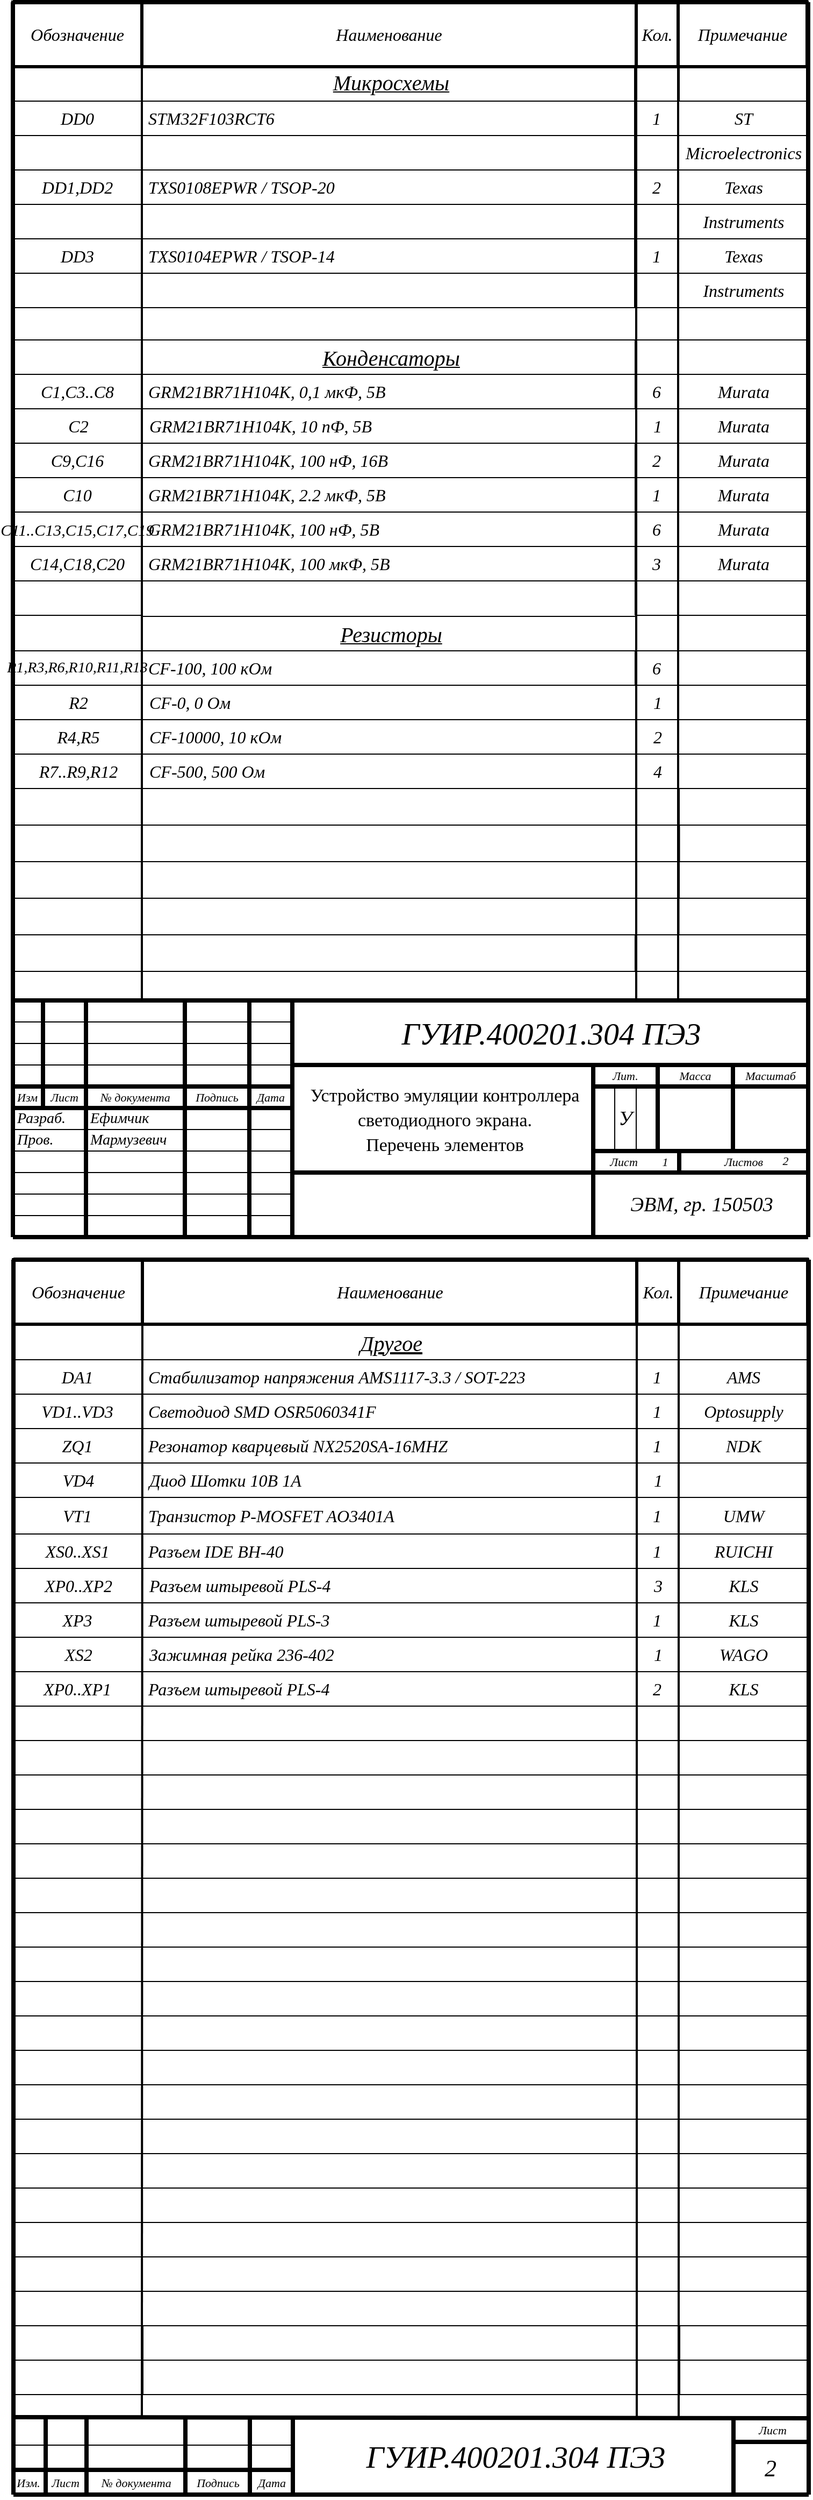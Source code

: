<mxfile version="20.6.2" type="device"><diagram name="Страница-1" id="Page-1"><mxGraphModel dx="3160" dy="1871" grid="1" gridSize="10" guides="1" tooltips="1" connect="1" arrows="1" fold="1" page="1" pageScale="1" pageWidth="827" pageHeight="1169" math="0" shadow="0"><root><mxCell id="0"/><mxCell id="1" parent="0"/><mxCell id="eSxXKxZ22m-BICX9o1b3-95" style="vsdxID=5;fillColor=#FFFFFF;gradientColor=none;shape=stencil(nY9LDoAgDERP0z3SI/i5BwkoRAUC+Lu9kGo0Lt3NtK/tFLCOWngFnMUU3Kg2I5MGbIBzY7UKJmUF2ALWvQtqCG6xkrwXhSxqdmvZsNNcxViZ4ewgT64jdDL2hf4E7wsXmsWThd549765c4l+xvYE);strokeColor=#000000;strokeWidth=4;spacingTop=-1;spacingBottom=-1;spacingLeft=-1;spacingRight=-1;labelBackgroundColor=#ffffff;rounded=0;html=1;whiteSpace=wrap;fontFamily=GOST type B;" parent="1" vertex="1"><mxGeometry x="75" y="938" width="740" height="220" as="geometry"/></mxCell><mxCell id="eSxXKxZ22m-BICX9o1b3-96" style="vsdxID=30;edgeStyle=none;startArrow=none;endArrow=none;startSize=5;endSize=5;strokeWidth=4;strokeColor=#000000;spacingTop=-1;spacingBottom=-1;spacingLeft=-1;spacingRight=-1;verticalAlign=middle;html=1;labelBackgroundColor=#ffffff;rounded=0;fontFamily=GOST type B;" parent="1" edge="1"><mxGeometry x="75" y="10" as="geometry"><Array as="points"/><mxPoint x="103" y="938" as="sourcePoint"/><mxPoint x="103" y="1038" as="targetPoint"/></mxGeometry></mxCell><mxCell id="eSxXKxZ22m-BICX9o1b3-97" style="vsdxID=29;edgeStyle=none;startArrow=none;endArrow=none;startSize=5;endSize=5;strokeColor=#000000;spacingTop=-1;spacingBottom=-1;spacingLeft=-1;spacingRight=-1;verticalAlign=middle;html=1;labelBackgroundColor=#ffffff;rounded=0;fontFamily=GOST type B;" parent="1" edge="1"><mxGeometry x="75" y="10" as="geometry"><mxPoint as="offset"/><Array as="points"/><mxPoint x="75" y="1138" as="sourcePoint"/><mxPoint x="335" y="1138" as="targetPoint"/></mxGeometry></mxCell><mxCell id="eSxXKxZ22m-BICX9o1b3-98" style="vsdxID=28;edgeStyle=none;startArrow=none;endArrow=none;startSize=5;endSize=5;strokeColor=#000000;spacingTop=-1;spacingBottom=-1;spacingLeft=-1;spacingRight=-1;verticalAlign=middle;html=1;labelBackgroundColor=#ffffff;rounded=0;fontFamily=GOST type B;" parent="1" edge="1"><mxGeometry x="75" y="10" as="geometry"><mxPoint as="offset"/><Array as="points"/><mxPoint x="75" y="1118" as="sourcePoint"/><mxPoint x="335" y="1118" as="targetPoint"/></mxGeometry></mxCell><mxCell id="eSxXKxZ22m-BICX9o1b3-99" style="vsdxID=27;edgeStyle=none;startArrow=none;endArrow=none;startSize=5;endSize=5;strokeColor=#000000;spacingTop=-1;spacingBottom=-1;spacingLeft=-1;spacingRight=-1;verticalAlign=middle;html=1;labelBackgroundColor=#ffffff;rounded=0;fontFamily=GOST type B;" parent="1" edge="1"><mxGeometry x="75" y="10" as="geometry"><mxPoint as="offset"/><Array as="points"/><mxPoint x="75" y="1098" as="sourcePoint"/><mxPoint x="335" y="1098" as="targetPoint"/></mxGeometry></mxCell><mxCell id="eSxXKxZ22m-BICX9o1b3-100" style="vsdxID=26;edgeStyle=none;startArrow=none;endArrow=none;startSize=5;endSize=5;strokeColor=#000000;spacingTop=-1;spacingBottom=-1;spacingLeft=-1;spacingRight=-1;verticalAlign=middle;html=1;labelBackgroundColor=#ffffff;rounded=0;fontFamily=GOST type B;" parent="1" edge="1"><mxGeometry x="75" y="10" as="geometry"><mxPoint as="offset"/><Array as="points"/><mxPoint x="75" y="1078" as="sourcePoint"/><mxPoint x="335" y="1078" as="targetPoint"/></mxGeometry></mxCell><mxCell id="eSxXKxZ22m-BICX9o1b3-101" style="vsdxID=25;edgeStyle=none;startArrow=none;endArrow=none;startSize=5;endSize=5;strokeColor=#000000;spacingTop=-1;spacingBottom=-1;spacingLeft=-1;spacingRight=-1;verticalAlign=middle;html=1;labelBackgroundColor=#ffffff;rounded=0;fontFamily=GOST type B;" parent="1" edge="1"><mxGeometry x="75" y="10" as="geometry"><mxPoint as="offset"/><Array as="points"/><mxPoint x="75" y="1058" as="sourcePoint"/><mxPoint x="335" y="1058" as="targetPoint"/></mxGeometry></mxCell><mxCell id="eSxXKxZ22m-BICX9o1b3-102" style="vsdxID=24;edgeStyle=none;startArrow=none;endArrow=none;startSize=5;endSize=5;strokeWidth=4;strokeColor=#000000;spacingTop=-1;spacingBottom=-1;spacingLeft=-1;spacingRight=-1;verticalAlign=middle;html=1;labelBackgroundColor=#ffffff;rounded=0;fontFamily=GOST type B;" parent="1" edge="1"><mxGeometry x="75" y="10" as="geometry"><mxPoint as="offset"/><Array as="points"/><mxPoint x="75" y="1038" as="sourcePoint"/><mxPoint x="335" y="1038" as="targetPoint"/></mxGeometry></mxCell><mxCell id="eSxXKxZ22m-BICX9o1b3-103" style="vsdxID=23;edgeStyle=none;startArrow=none;endArrow=none;startSize=5;endSize=5;strokeWidth=4;strokeColor=#000000;spacingTop=-1;spacingBottom=-1;spacingLeft=-1;spacingRight=-1;verticalAlign=middle;html=1;labelBackgroundColor=#ffffff;rounded=0;fontFamily=GOST type B;" parent="1" edge="1"><mxGeometry x="75" y="10" as="geometry"><mxPoint as="offset"/><Array as="points"/><mxPoint x="75" y="1018" as="sourcePoint"/><mxPoint x="335" y="1018" as="targetPoint"/></mxGeometry></mxCell><mxCell id="eSxXKxZ22m-BICX9o1b3-104" style="vsdxID=22;edgeStyle=none;startArrow=none;endArrow=none;startSize=5;endSize=5;strokeColor=#000000;spacingTop=-1;spacingBottom=-1;spacingLeft=-1;spacingRight=-1;verticalAlign=middle;html=1;labelBackgroundColor=#ffffff;rounded=0;fontFamily=GOST type B;" parent="1" edge="1"><mxGeometry x="75" y="10" as="geometry"><mxPoint as="offset"/><Array as="points"/><mxPoint x="75" y="998" as="sourcePoint"/><mxPoint x="335" y="998" as="targetPoint"/></mxGeometry></mxCell><mxCell id="eSxXKxZ22m-BICX9o1b3-105" style="vsdxID=21;edgeStyle=none;startArrow=none;endArrow=none;startSize=5;endSize=5;strokeColor=#000000;spacingTop=-1;spacingBottom=-1;spacingLeft=-1;spacingRight=-1;verticalAlign=middle;html=1;labelBackgroundColor=#ffffff;rounded=0;fontFamily=GOST type B;" parent="1" edge="1"><mxGeometry x="75" y="10" as="geometry"><mxPoint as="offset"/><Array as="points"/><mxPoint x="75" y="978" as="sourcePoint"/><mxPoint x="335" y="978" as="targetPoint"/></mxGeometry></mxCell><mxCell id="eSxXKxZ22m-BICX9o1b3-106" style="vsdxID=20;edgeStyle=none;startArrow=none;endArrow=none;startSize=5;endSize=5;strokeColor=#000000;spacingTop=-1;spacingBottom=-1;spacingLeft=-1;spacingRight=-1;verticalAlign=middle;html=1;labelBackgroundColor=#ffffff;rounded=0;fontSize=16;fontFamily=GOST type B;" parent="1" edge="1"><mxGeometry x="75" y="10" as="geometry"><mxPoint as="offset"/><Array as="points"/><mxPoint x="75" y="958" as="sourcePoint"/><mxPoint x="335" y="958" as="targetPoint"/></mxGeometry></mxCell><mxCell id="eSxXKxZ22m-BICX9o1b3-107" style="vsdxID=19;edgeStyle=none;startArrow=none;endArrow=none;startSize=5;endSize=5;strokeWidth=4;strokeColor=#000000;spacingTop=-1;spacingBottom=-1;spacingLeft=-1;spacingRight=-1;verticalAlign=middle;html=1;labelBackgroundColor=#ffffff;rounded=0;fontFamily=GOST type B;" parent="1" edge="1"><mxGeometry x="75" y="10" as="geometry"><Array as="points"/><mxPoint x="143" y="938" as="sourcePoint"/><mxPoint x="143" y="1158" as="targetPoint"/></mxGeometry></mxCell><mxCell id="eSxXKxZ22m-BICX9o1b3-108" style="vsdxID=18;edgeStyle=none;startArrow=none;endArrow=none;startSize=5;endSize=5;strokeWidth=4;strokeColor=#000000;spacingTop=-1;spacingBottom=-1;spacingLeft=-1;spacingRight=-1;verticalAlign=middle;html=1;labelBackgroundColor=#ffffff;rounded=0;fontFamily=GOST type B;" parent="1" edge="1"><mxGeometry x="75" y="10" as="geometry"><Array as="points"/><mxPoint x="235" y="938" as="sourcePoint"/><mxPoint x="235" y="1158" as="targetPoint"/></mxGeometry></mxCell><mxCell id="eSxXKxZ22m-BICX9o1b3-109" style="vsdxID=17;edgeStyle=none;startArrow=none;endArrow=none;startSize=5;endSize=5;strokeWidth=4;strokeColor=#000000;spacingTop=-1;spacingBottom=-1;spacingLeft=-1;spacingRight=-1;verticalAlign=middle;html=1;labelBackgroundColor=#ffffff;rounded=0;fontFamily=GOST type B;" parent="1" edge="1"><mxGeometry x="75" y="10" as="geometry"><Array as="points"/><mxPoint x="295" y="938" as="sourcePoint"/><mxPoint x="295" y="1158" as="targetPoint"/></mxGeometry></mxCell><mxCell id="eSxXKxZ22m-BICX9o1b3-110" style="vsdxID=16;edgeStyle=none;startArrow=none;endArrow=none;startSize=5;endSize=5;strokeWidth=4;strokeColor=#000000;spacingTop=-1;spacingBottom=-1;spacingLeft=-1;spacingRight=-1;verticalAlign=middle;html=1;labelBackgroundColor=#ffffff;rounded=0;fontFamily=GOST type B;" parent="1" edge="1"><mxGeometry x="75" y="10" as="geometry"><Array as="points"/><mxPoint x="745" y="998" as="sourcePoint"/><mxPoint x="745" y="1078" as="targetPoint"/></mxGeometry></mxCell><mxCell id="eSxXKxZ22m-BICX9o1b3-111" style="vsdxID=15;edgeStyle=none;startArrow=none;endArrow=none;startSize=5;endSize=5;strokeWidth=4;strokeColor=#000000;spacingTop=-1;spacingBottom=-1;spacingLeft=-1;spacingRight=-1;verticalAlign=middle;html=1;labelBackgroundColor=#ffffff;rounded=0;fontFamily=GOST type B;" parent="1" edge="1"><mxGeometry x="75" y="10" as="geometry"><Array as="points"/><mxPoint x="695" y="1078" as="sourcePoint"/><mxPoint x="695" y="1098" as="targetPoint"/></mxGeometry></mxCell><mxCell id="eSxXKxZ22m-BICX9o1b3-112" style="vsdxID=14;edgeStyle=none;startArrow=none;endArrow=none;startSize=5;endSize=5;strokeColor=#000000;spacingTop=-1;spacingBottom=-1;spacingLeft=-1;spacingRight=-1;verticalAlign=middle;html=1;labelBackgroundColor=#ffffff;rounded=0;fontFamily=GOST type B;" parent="1" edge="1"><mxGeometry x="75" y="10" as="geometry"><Array as="points"/><mxPoint x="655" y="1018" as="sourcePoint"/><mxPoint x="655" y="1078" as="targetPoint"/></mxGeometry></mxCell><mxCell id="eSxXKxZ22m-BICX9o1b3-113" style="vsdxID=13;edgeStyle=none;startArrow=none;endArrow=none;startSize=5;endSize=5;strokeColor=#000000;spacingTop=-1;spacingBottom=-1;spacingLeft=-1;spacingRight=-1;verticalAlign=middle;html=1;labelBackgroundColor=#ffffff;rounded=0;fontFamily=GOST type B;" parent="1" edge="1"><mxGeometry x="75" y="10" as="geometry"><Array as="points"/><mxPoint x="635" y="1018" as="sourcePoint"/><mxPoint x="635" y="1078" as="targetPoint"/></mxGeometry></mxCell><mxCell id="eSxXKxZ22m-BICX9o1b3-114" style="vsdxID=12;edgeStyle=none;startArrow=none;endArrow=none;startSize=5;endSize=5;strokeWidth=4;strokeColor=#000000;spacingTop=-1;spacingBottom=-1;spacingLeft=-1;spacingRight=-1;verticalAlign=middle;html=1;labelBackgroundColor=#ffffff;rounded=0;fontFamily=GOST type B;" parent="1" edge="1"><mxGeometry x="75" y="10" as="geometry"><Array as="points"/><mxPoint x="675" y="998" as="sourcePoint"/><mxPoint x="675" y="1078" as="targetPoint"/></mxGeometry></mxCell><mxCell id="eSxXKxZ22m-BICX9o1b3-115" style="vsdxID=11;edgeStyle=none;startArrow=none;endArrow=none;startSize=5;endSize=5;strokeWidth=4;strokeColor=#000000;spacingTop=-1;spacingBottom=-1;spacingLeft=-1;spacingRight=-1;verticalAlign=middle;html=1;labelBackgroundColor=#ffffff;rounded=0;fontFamily=GOST type B;" parent="1" edge="1"><mxGeometry x="75" y="10" as="geometry"><mxPoint as="offset"/><Array as="points"/><mxPoint x="615" y="1078" as="sourcePoint"/><mxPoint x="815" y="1078" as="targetPoint"/></mxGeometry></mxCell><mxCell id="eSxXKxZ22m-BICX9o1b3-116" style="vsdxID=10;edgeStyle=none;startArrow=none;endArrow=none;startSize=5;endSize=5;strokeWidth=4;strokeColor=#000000;spacingTop=-1;spacingBottom=-1;spacingLeft=-1;spacingRight=-1;verticalAlign=middle;html=1;labelBackgroundColor=#ffffff;rounded=0;fontFamily=GOST type B;" parent="1" edge="1"><mxGeometry x="75" y="10" as="geometry"><mxPoint as="offset"/><Array as="points"/><mxPoint x="615" y="1018" as="sourcePoint"/><mxPoint x="815" y="1018" as="targetPoint"/></mxGeometry></mxCell><mxCell id="eSxXKxZ22m-BICX9o1b3-117" style="vsdxID=9;edgeStyle=none;startArrow=none;endArrow=none;startSize=5;endSize=5;strokeWidth=4;strokeColor=#000000;spacingTop=-1;spacingBottom=-1;spacingLeft=-1;spacingRight=-1;verticalAlign=middle;html=1;labelBackgroundColor=#ffffff;rounded=0;fontFamily=GOST type B;" parent="1" edge="1"><mxGeometry x="75" y="10" as="geometry"><Array as="points"/><mxPoint x="615" y="998" as="sourcePoint"/><mxPoint x="615" y="1158" as="targetPoint"/></mxGeometry></mxCell><mxCell id="eSxXKxZ22m-BICX9o1b3-118" style="vsdxID=8;edgeStyle=none;startArrow=none;endArrow=none;startSize=5;endSize=5;strokeWidth=4;strokeColor=#000000;spacingTop=-1;spacingBottom=-1;spacingLeft=-1;spacingRight=-1;verticalAlign=middle;html=1;labelBackgroundColor=#ffffff;rounded=0;fontFamily=GOST type B;" parent="1" edge="1"><mxGeometry x="75" y="10" as="geometry"><Array as="points"/><mxPoint x="815" y="1098" as="sourcePoint"/><mxPoint x="335" y="1098" as="targetPoint"/></mxGeometry></mxCell><mxCell id="eSxXKxZ22m-BICX9o1b3-119" style="vsdxID=7;edgeStyle=none;startArrow=none;endArrow=none;startSize=5;endSize=5;strokeWidth=4;strokeColor=#000000;spacingTop=-1;spacingBottom=-1;spacingLeft=-1;spacingRight=-1;verticalAlign=middle;html=1;labelBackgroundColor=#ffffff;rounded=0;fontFamily=GOST type B;" parent="1" edge="1"><mxGeometry x="75" y="10" as="geometry"><Array as="points"/><mxPoint x="335" y="938" as="sourcePoint"/><mxPoint x="335" y="1158" as="targetPoint"/></mxGeometry></mxCell><mxCell id="eSxXKxZ22m-BICX9o1b3-120" style="vsdxID=6;edgeStyle=none;startArrow=none;endArrow=none;startSize=5;endSize=5;strokeWidth=4;strokeColor=#000000;spacingTop=-1;spacingBottom=-1;spacingLeft=-1;spacingRight=-1;verticalAlign=middle;html=1;labelBackgroundColor=#ffffff;rounded=0;fontFamily=GOST type B;" parent="1" edge="1"><mxGeometry x="75" y="10" as="geometry"><Array as="points"/><mxPoint x="815" y="998" as="sourcePoint"/><mxPoint x="335" y="998" as="targetPoint"/></mxGeometry></mxCell><mxCell id="eSxXKxZ22m-BICX9o1b3-121" value="&lt;font style=&quot;font-size: 11px; color: rgb(0, 0, 0); direction: ltr; letter-spacing: 0px; line-height: 120%; opacity: 1;&quot;&gt;&lt;i&gt;Изм&lt;br&gt;&lt;/i&gt;&lt;/font&gt;" style="verticalAlign=middle;align=center;vsdxID=31;fillColor=none;gradientColor=none;shape=stencil(nZBLDoAgDERP0z3SIyjew0SURgSD+Lu9kMZoXLhwN9O+tukAlrNpJg1SzDH4QW/URgNYgZTkjA4UkwJUgGXng+6DX1zLfmoymdXo17xh5zmRJ6Q42BWCfc2oJfdAr+Yv+AP9Cb7OJ3H/2JG1HNGz/84klThPVCc=);strokeColor=none;strokeWidth=4;spacingTop=-1;spacingBottom=-1;spacingLeft=-1;spacingRight=-1;labelBackgroundColor=none;rounded=0;html=1;whiteSpace=wrap;fontFamily=GOST type B;" parent="1" vertex="1"><mxGeometry x="75" y="1020" width="27" height="16" as="geometry"/></mxCell><mxCell id="eSxXKxZ22m-BICX9o1b3-122" value="&lt;font style=&quot;font-size: 11px; color: rgb(0, 0, 0); direction: ltr; letter-spacing: 0px; line-height: 120%; opacity: 1;&quot;&gt;&lt;i&gt;Лист&lt;br&gt;&lt;/i&gt;&lt;/font&gt;" style="verticalAlign=middle;align=center;vsdxID=32;fillColor=none;gradientColor=none;shape=stencil(nZBLDoAgDERP0z3SIyjew0SURgSD+Lu9kMZoXLhwN9O+tukAlrNpJg1SzDH4QW/URgNYgZTkjA4UkwJUgGXng+6DX1zLfmoymdXo17xh5zmRJ6Q42BWCfc2oJfdAr+Yv+AP9Cb7OJ3H/2JG1HNGz/84klThPVCc=);strokeColor=none;strokeWidth=4;spacingTop=-1;spacingBottom=-1;spacingLeft=-1;spacingRight=-1;labelBackgroundColor=none;rounded=0;html=1;whiteSpace=wrap;fontFamily=GOST type B;" parent="1" vertex="1"><mxGeometry x="105" y="1020" width="36" height="16" as="geometry"/></mxCell><mxCell id="eSxXKxZ22m-BICX9o1b3-123" value="&lt;font style=&quot;font-size: 11px; color: rgb(0, 0, 0); direction: ltr; letter-spacing: 0px; line-height: 120%; opacity: 1;&quot;&gt;&lt;i&gt;№ документа&lt;br&gt;&lt;/i&gt;&lt;/font&gt;" style="verticalAlign=middle;align=center;vsdxID=33;fillColor=none;gradientColor=none;shape=stencil(nZBLDoAgDERP0z3SIyjew0SURgSD+Lu9kMZoXLhwN9O+tukAlrNpJg1SzDH4QW/URgNYgZTkjA4UkwJUgGXng+6DX1zLfmoymdXo17xh5zmRJ6Q42BWCfc2oJfdAr+Yv+AP9Cb7OJ3H/2JG1HNGz/84klThPVCc=);strokeColor=none;strokeWidth=4;spacingTop=-1;spacingBottom=-1;spacingLeft=-1;spacingRight=-1;labelBackgroundColor=none;rounded=0;html=1;whiteSpace=wrap;fontFamily=GOST type B;" parent="1" vertex="1"><mxGeometry x="145" y="1020" width="88" height="16" as="geometry"/></mxCell><mxCell id="eSxXKxZ22m-BICX9o1b3-124" value="&lt;font style=&quot;font-size: 11px; color: rgb(0, 0, 0); direction: ltr; letter-spacing: 0px; line-height: 120%; opacity: 1;&quot;&gt;&lt;i&gt;Подпись&lt;br&gt;&lt;/i&gt;&lt;/font&gt;" style="verticalAlign=middle;align=center;vsdxID=34;fillColor=none;gradientColor=none;shape=stencil(nZBLDoAgDERP0z3SIyjew0SURgSD+Lu9kMZoXLhwN9O+tukAlrNpJg1SzDH4QW/URgNYgZTkjA4UkwJUgGXng+6DX1zLfmoymdXo17xh5zmRJ6Q42BWCfc2oJfdAr+Yv+AP9Cb7OJ3H/2JG1HNGz/84klThPVCc=);strokeColor=none;strokeWidth=4;spacingTop=-1;spacingBottom=-1;spacingLeft=-1;spacingRight=-1;labelBackgroundColor=none;rounded=0;html=1;whiteSpace=wrap;fontFamily=GOST type B;" parent="1" vertex="1"><mxGeometry x="237" y="1020" width="56" height="16" as="geometry"/></mxCell><mxCell id="eSxXKxZ22m-BICX9o1b3-125" value="&lt;font style=&quot;font-size: 11px; color: rgb(0, 0, 0); direction: ltr; letter-spacing: 0px; line-height: 120%; opacity: 1;&quot;&gt;&lt;i&gt;Дата&lt;br&gt;&lt;/i&gt;&lt;/font&gt;" style="verticalAlign=middle;align=center;vsdxID=35;fillColor=none;gradientColor=none;shape=stencil(nZBLDoAgDERP0z3SIyjew0SURgSD+Lu9kMZoXLhwN9O+tukAlrNpJg1SzDH4QW/URgNYgZTkjA4UkwJUgGXng+6DX1zLfmoymdXo17xh5zmRJ6Q42BWCfc2oJfdAr+Yv+AP9Cb7OJ3H/2JG1HNGz/84klThPVCc=);strokeColor=none;strokeWidth=4;spacingTop=-1;spacingBottom=-1;spacingLeft=-1;spacingRight=-1;labelBackgroundColor=none;rounded=0;html=1;whiteSpace=wrap;fontFamily=GOST type B;" parent="1" vertex="1"><mxGeometry x="297" y="1020" width="36" height="16" as="geometry"/></mxCell><mxCell id="eSxXKxZ22m-BICX9o1b3-126" value="&lt;font style=&quot;font-size: 11px; color: rgb(0, 0, 0); direction: ltr; letter-spacing: 0px; line-height: 120%; opacity: 1;&quot;&gt;&lt;i&gt;Лит.&lt;br&gt;&lt;/i&gt;&lt;/font&gt;" style="verticalAlign=middle;align=center;vsdxID=36;fillColor=none;gradientColor=none;shape=stencil(nZBLDoAgDERP0z3SIyjew0SURgSD+Lu9kMZoXLhwN9O+tukAlrNpJg1SzDH4QW/URgNYgZTkjA4UkwJUgGXng+6DX1zLfmoymdXo17xh5zmRJ6Q42BWCfc2oJfdAr+Yv+AP9Cb7OJ3H/2JG1HNGz/84klThPVCc=);strokeColor=none;strokeWidth=4;spacingTop=-1;spacingBottom=-1;spacingLeft=-1;spacingRight=-1;labelBackgroundColor=none;rounded=0;html=1;whiteSpace=wrap;fontFamily=GOST type B;" parent="1" vertex="1"><mxGeometry x="617" y="1000" width="56" height="16" as="geometry"/></mxCell><mxCell id="eSxXKxZ22m-BICX9o1b3-127" value="&lt;font style=&quot;font-size: 11px; color: rgb(0, 0, 0); direction: ltr; letter-spacing: 0px; line-height: 120%; opacity: 1;&quot;&gt;&lt;i&gt;Масса&lt;br&gt;&lt;/i&gt;&lt;/font&gt;" style="verticalAlign=middle;align=center;vsdxID=37;fillColor=none;gradientColor=none;shape=stencil(nZBLDoAgDERP0z3SIyjew0SURgSD+Lu9kMZoXLhwN9O+tukAlrNpJg1SzDH4QW/URgNYgZTkjA4UkwJUgGXng+6DX1zLfmoymdXo17xh5zmRJ6Q42BWCfc2oJfdAr+Yv+AP9Cb7OJ3H/2JG1HNGz/84klThPVCc=);strokeColor=none;strokeWidth=4;spacingTop=-1;spacingBottom=-1;spacingLeft=-1;spacingRight=-1;labelBackgroundColor=none;rounded=0;html=1;whiteSpace=wrap;fontFamily=GOST type B;" parent="1" vertex="1"><mxGeometry x="677" y="1000" width="66" height="16" as="geometry"/></mxCell><mxCell id="eSxXKxZ22m-BICX9o1b3-128" value="&lt;font style=&quot;font-size: 11px; color: rgb(0, 0, 0); direction: ltr; letter-spacing: 0px; line-height: 120%; opacity: 1;&quot;&gt;&lt;i&gt;Масштаб&lt;br&gt;&lt;/i&gt;&lt;/font&gt;" style="verticalAlign=middle;align=center;vsdxID=38;fillColor=none;gradientColor=none;shape=stencil(nZBLDoAgDERP0z3SIyjew0SURgSD+Lu9kMZoXLhwN9O+tukAlrNpJg1SzDH4QW/URgNYgZTkjA4UkwJUgGXng+6DX1zLfmoymdXo17xh5zmRJ6Q42BWCfc2oJfdAr+Yv+AP9Cb7OJ3H/2JG1HNGz/84klThPVCc=);strokeColor=none;strokeWidth=4;spacingTop=-1;spacingBottom=-1;spacingLeft=-1;spacingRight=-1;labelBackgroundColor=none;rounded=0;html=1;whiteSpace=wrap;fontFamily=GOST type B;" parent="1" vertex="1"><mxGeometry x="747" y="1000" width="66" height="16" as="geometry"/></mxCell><mxCell id="eSxXKxZ22m-BICX9o1b3-129" value="&lt;font style=&quot;font-size: 11px; color: rgb(0, 0, 0); direction: ltr; letter-spacing: 0px; line-height: 120%; opacity: 1;&quot;&gt;&lt;i&gt;Лист&lt;br&gt;&lt;/i&gt;&lt;/font&gt;" style="verticalAlign=middle;align=center;vsdxID=39;fillColor=none;gradientColor=none;shape=stencil(nZBLDoAgDERP0z3SIyjew0SURgSD+Lu9kMZoXLhwN9O+tukAlrNpJg1SzDH4QW/URgNYgZTkjA4UkwJUgGXng+6DX1zLfmoymdXo17xh5zmRJ6Q42BWCfc2oJfdAr+Yv+AP9Cb7OJ3H/2JG1HNGz/84klThPVCc=);strokeColor=none;strokeWidth=4;spacingTop=-1;spacingBottom=-1;spacingLeft=-1;spacingRight=-1;labelBackgroundColor=none;rounded=0;html=1;whiteSpace=wrap;fontFamily=GOST type B;" parent="1" vertex="1"><mxGeometry x="617" y="1080" width="53" height="16" as="geometry"/></mxCell><mxCell id="eSxXKxZ22m-BICX9o1b3-130" value="&lt;font style=&quot;font-size: 11px; color: rgb(0, 0, 0); direction: ltr; letter-spacing: 0px; line-height: 120%; opacity: 1;&quot;&gt;&lt;i&gt;Листов&lt;br&gt;&lt;/i&gt;&lt;/font&gt;" style="verticalAlign=middle;align=center;vsdxID=40;fillColor=none;gradientColor=none;shape=stencil(nZBLDoAgDERP0z3SIyjew0SURgSD+Lu9kMZoXLhwN9O+tukAlrNpJg1SzDH4QW/URgNYgZTkjA4UkwJUgGXng+6DX1zLfmoymdXo17xh5zmRJ6Q42BWCfc2oJfdAr+Yv+AP9Cb7OJ3H/2JG1HNGz/84klThPVCc=);strokeColor=none;strokeWidth=4;spacingTop=-1;spacingBottom=-1;spacingLeft=-1;spacingRight=-1;labelBackgroundColor=none;rounded=0;html=1;whiteSpace=wrap;fontFamily=GOST type B;" parent="1" vertex="1"><mxGeometry x="697" y="1080" width="116" height="16" as="geometry"/></mxCell><mxCell id="eSxXKxZ22m-BICX9o1b3-138" value="&lt;font style=&quot;font-size: 19px; color: rgb(0, 0, 0); direction: ltr; letter-spacing: 0px; line-height: 120%; opacity: 1;&quot;&gt;&lt;i&gt;У&lt;br&gt;&lt;/i&gt;&lt;/font&gt;" style="verticalAlign=middle;align=center;vsdxID=48;fillColor=none;gradientColor=none;shape=stencil(nZBLDoAgDERP0z3SIyjew0SURgSD+Lu9kMZoXLhwN9O+tukAlrNpJg1SzDH4QW/URgNYgZTkjA4UkwJUgGXng+6DX1zLfmoymdXo17xh5zmRJ6Q42BWCfc2oJfdAr+Yv+AP9Cb7OJ3H/2JG1HNGz/84klThPVCc=);strokeColor=none;spacingTop=-1;spacingBottom=-1;spacingLeft=-1;spacingRight=-1;labelBackgroundColor=none;rounded=0;html=1;whiteSpace=wrap;fontFamily=GOST type B;" parent="1" vertex="1"><mxGeometry x="635" y="1018" width="20" height="60" as="geometry"/></mxCell><mxCell id="eSxXKxZ22m-BICX9o1b3-139" value="&lt;font style=&quot;font-size: 11px; color: rgb(0, 0, 0); direction: ltr; letter-spacing: 0px; line-height: 120%; opacity: 1;&quot;&gt;&lt;i&gt;2&lt;br&gt;&lt;/i&gt;&lt;/font&gt;" style="verticalAlign=middle;align=center;vsdxID=49;fillColor=none;gradientColor=none;shape=stencil(nZBLDoAgDERP0z3SIyjew0SURgSD+Lu9kMZoXLhwN9O+tukAlrNpJg1SzDH4QW/URgNYgZTkjA4UkwJUgGXng+6DX1zLfmoymdXo17xh5zmRJ6Q42BWCfc2oJfdAr+Yv+AP9Cb7OJ3H/2JG1HNGz/84klThPVCc=);strokeColor=none;spacingTop=-1;spacingBottom=-1;spacingLeft=-1;spacingRight=-1;labelBackgroundColor=none;rounded=0;html=1;whiteSpace=wrap;fontFamily=GOST type B;" parent="1" vertex="1"><mxGeometry x="784" y="1079" width="20" height="16" as="geometry"/></mxCell><mxCell id="eSxXKxZ22m-BICX9o1b3-140" value="&lt;font style=&quot;font-size: 16px; color: rgb(0, 0, 0); direction: ltr; letter-spacing: 0px; line-height: 120%; opacity: 1;&quot;&gt;&lt;span&gt;Обозначение&lt;br&gt;&lt;/span&gt;&lt;/font&gt;" style="verticalAlign=middle;align=center;vsdxID=50;fillColor=none;gradientColor=none;shape=stencil(nZBLDoAgDERP0z3SIyjew0SURgSD+Lu9kMZoXLhwN9O+tukAlrNpJg1SzDH4QW/URgNYgZTkjA4UkwJUgGXng+6DX1zLfmoymdXo17xh5zmRJ6Q42BWCfc2oJfdAr+Yv+AP9Cb7OJ3H/2JG1HNGz/84klThPVCc=);strokeWidth=3;labelBackgroundColor=none;rounded=0;html=1;whiteSpace=wrap;fontStyle=2;fontFamily=GOST type B;spacingLeft=0;" parent="1" vertex="1"><mxGeometry x="75" y="10" width="120" height="60" as="geometry"/></mxCell><mxCell id="eSxXKxZ22m-BICX9o1b3-141" value="&lt;font style=&quot;font-size: 16px; color: rgb(0, 0, 0); direction: ltr; letter-spacing: 0px; line-height: 120%; opacity: 1;&quot;&gt;&lt;span&gt;Наименование&lt;br&gt;&lt;/span&gt;&lt;/font&gt;" style="verticalAlign=middle;align=center;vsdxID=51;fillColor=none;gradientColor=none;shape=stencil(nZBLDoAgDERP0z3SIyjew0SURgSD+Lu9kMZoXLhwN9O+tukAlrNpJg1SzDH4QW/URgNYgZTkjA4UkwJUgGXng+6DX1zLfmoymdXo17xh5zmRJ6Q42BWCfc2oJfdAr+Yv+AP9Cb7OJ3H/2JG1HNGz/84klThPVCc=);strokeWidth=3;labelBackgroundColor=none;rounded=0;html=1;whiteSpace=wrap;fontStyle=2;fontFamily=GOST type B;" parent="1" vertex="1"><mxGeometry x="195" y="10" width="460" height="60" as="geometry"/></mxCell><mxCell id="eSxXKxZ22m-BICX9o1b3-142" value="&lt;font style=&quot;font-size: 16px; color: rgb(0, 0, 0); direction: ltr; letter-spacing: 0px; line-height: 120%; opacity: 1;&quot;&gt;&lt;span&gt;Примечание&lt;br&gt;&lt;/span&gt;&lt;/font&gt;" style="verticalAlign=middle;align=center;vsdxID=52;fillColor=none;gradientColor=none;shape=stencil(nZBLDoAgDERP0z3SIyjew0SURgSD+Lu9kMZoXLhwN9O+tukAlrNpJg1SzDH4QW/URgNYgZTkjA4UkwJUgGXng+6DX1zLfmoymdXo17xh5zmRJ6Q42BWCfc2oJfdAr+Yv+AP9Cb7OJ3H/2JG1HNGz/84klThPVCc=);strokeWidth=3;labelBackgroundColor=none;rounded=0;html=1;whiteSpace=wrap;fontStyle=2;fontFamily=GOST type B;" parent="1" vertex="1"><mxGeometry x="694" y="10" width="120" height="60" as="geometry"/></mxCell><mxCell id="eSxXKxZ22m-BICX9o1b3-143" style="vsdxID=53;fillColor=none;gradientColor=none;shape=stencil(nZBLDoAgDERP0z3SIyjew0SURgSD+Lu9kMZoXLhwN9O+tukAlrNpJg1SzDH4QW/URgNYgZTkjA4UkwJUgGXng+6DX1zLfmoymdXo17xh5zmRJ6Q42BWCfc2oJfdAr+Yv+AP9Cb7OJ3H/2JG1HNGz/84klThPVCc=);labelBackgroundColor=none;rounded=0;html=1;whiteSpace=wrap;fontStyle=2;fontFamily=GOST type B;align=center;fontSize=16;spacingLeft=0;" parent="1" vertex="1"><mxGeometry x="75" y="70" width="120" height="32" as="geometry"/></mxCell><mxCell id="eSxXKxZ22m-BICX9o1b3-144" style="vsdxID=54;fillColor=none;gradientColor=none;shape=stencil(nZBLDoAgDERP0z3SIyjew0SURgSD+Lu9kMZoXLhwN9O+tukAlrNpJg1SzDH4QW/URgNYgZTkjA4UkwJUgGXng+6DX1zLfmoymdXo17xh5zmRJ6Q42BWCfc2oJfdAr+Yv+AP9Cb7OJ3H/2JG1HNGz/84klThPVCc=);labelBackgroundColor=none;rounded=0;html=1;whiteSpace=wrap;fontStyle=2;fontFamily=GOST type B;align=left;fontSize=16;spacingLeft=4;" parent="1" vertex="1"><mxGeometry x="195" y="70" width="460" height="32" as="geometry"/></mxCell><mxCell id="eSxXKxZ22m-BICX9o1b3-145" style="vsdxID=55;fillColor=none;gradientColor=none;shape=stencil(nZBLDoAgDERP0z3SIyjew0SURgSD+Lu9kMZoXLhwN9O+tukAlrNpJg1SzDH4QW/URgNYgZTkjA4UkwJUgGXng+6DX1zLfmoymdXo17xh5zmRJ6Q42BWCfc2oJfdAr+Yv+AP9Cb7OJ3H/2JG1HNGz/84klThPVCc=);labelBackgroundColor=none;rounded=0;html=1;whiteSpace=wrap;fontStyle=2;fontFamily=GOST type B;align=center;fontSize=16;" parent="1" vertex="1"><mxGeometry x="695" y="70" width="120" height="32" as="geometry"/></mxCell><mxCell id="eSxXKxZ22m-BICX9o1b3-146" style="vsdxID=56;fillColor=none;gradientColor=none;shape=stencil(nZBLDoAgDERP0z3SIyjew0SURgSD+Lu9kMZoXLhwN9O+tukAlrNpJg1SzDH4QW/URgNYgZTkjA4UkwJUgGXng+6DX1zLfmoymdXo17xh5zmRJ6Q42BWCfc2oJfdAr+Yv+AP9Cb7OJ3H/2JG1HNGz/84klThPVCc=);labelBackgroundColor=none;rounded=0;html=1;whiteSpace=wrap;fontStyle=2;fontFamily=GOST type B;align=center;fontSize=16;spacingLeft=0;" parent="1" vertex="1"><mxGeometry x="74.5" y="70" width="120" height="32" as="geometry"/></mxCell><mxCell id="eSxXKxZ22m-BICX9o1b3-147" value="&lt;font style=&quot;color: rgb(0 , 0 , 0) ; direction: ltr ; letter-spacing: 0px ; line-height: 120% ; opacity: 1&quot;&gt;&lt;u&gt;&lt;font style=&quot;font-size: 20px&quot;&gt;Микросхемы&lt;/font&gt;&lt;br&gt;&lt;/u&gt;&lt;/font&gt;" style="verticalAlign=middle;align=center;vsdxID=57;fillColor=none;gradientColor=none;shape=stencil(nZBLDoAgDERP0z3SIyjew0SURgSD+Lu9kMZoXLhwN9O+tukAlrNpJg1SzDH4QW/URgNYgZTkjA4UkwJUgGXng+6DX1zLfmoymdXo17xh5zmRJ6Q42BWCfc2oJfdAr+Yv+AP9Cb7OJ3H/2JG1HNGz/84klThPVCc=);labelBackgroundColor=none;rounded=0;html=1;whiteSpace=wrap;spacingLeft=4;fontStyle=2;fontFamily=GOST type B;" parent="1" vertex="1"><mxGeometry x="194.5" y="70" width="460" height="32" as="geometry"/></mxCell><mxCell id="eSxXKxZ22m-BICX9o1b3-148" style="vsdxID=58;fillColor=none;gradientColor=none;shape=stencil(nZBLDoAgDERP0z3SIyjew0SURgSD+Lu9kMZoXLhwN9O+tukAlrNpJg1SzDH4QW/URgNYgZTkjA4UkwJUgGXng+6DX1zLfmoymdXo17xh5zmRJ6Q42BWCfc2oJfdAr+Yv+AP9Cb7OJ3H/2JG1HNGz/84klThPVCc=);labelBackgroundColor=none;rounded=0;html=1;whiteSpace=wrap;fontStyle=2;fontFamily=GOST type B;align=center;fontSize=16;" parent="1" vertex="1"><mxGeometry x="694.5" y="70" width="120" height="32" as="geometry"/></mxCell><mxCell id="eSxXKxZ22m-BICX9o1b3-149" value="&lt;div style=&quot;font-size: 16px&quot;&gt;DD0&lt;/div&gt;" style="verticalAlign=middle;align=center;vsdxID=59;fillColor=none;gradientColor=none;shape=stencil(nZBLDoAgDERP0z3SIyjew0SURgSD+Lu9kMZoXLhwN9O+tukAlrNpJg1SzDH4QW/URgNYgZTkjA4UkwJUgGXng+6DX1zLfmoymdXo17xh5zmRJ6Q42BWCfc2oJfdAr+Yv+AP9Cb7OJ3H/2JG1HNGz/84klThPVCc=);labelBackgroundColor=none;rounded=0;html=1;whiteSpace=wrap;spacingLeft=0;fontStyle=2;fontFamily=GOST type B;fontSize=16;" parent="1" vertex="1"><mxGeometry x="74.5" y="102" width="120" height="32" as="geometry"/></mxCell><mxCell id="eSxXKxZ22m-BICX9o1b3-150" value="&lt;p class=&quot;MsoNormal&quot; style=&quot;margin: 0cm;&quot;&gt;STM32F103RCT6&amp;nbsp;&lt;br&gt;&lt;/p&gt;" style="verticalAlign=middle;align=left;vsdxID=60;fillColor=none;gradientColor=none;shape=stencil(nZBLDoAgDERP0z3SIyjew0SURgSD+Lu9kMZoXLhwN9O+tukAlrNpJg1SzDH4QW/URgNYgZTkjA4UkwJUgGXng+6DX1zLfmoymdXo17xh5zmRJ6Q42BWCfc2oJfdAr+Yv+AP9Cb7OJ3H/2JG1HNGz/84klThPVCc=);labelBackgroundColor=none;rounded=0;html=1;whiteSpace=wrap;spacingLeft=4;fontStyle=2;fontFamily=GOST type B;fontSize=16;" parent="1" vertex="1"><mxGeometry x="194.5" y="102" width="460" height="32" as="geometry"/></mxCell><mxCell id="eSxXKxZ22m-BICX9o1b3-151" value="&lt;p style=&quot;margin: 0px ; text-indent: 0px ; direction: ltr ; font-size: 16px&quot;&gt;ST&lt;/p&gt;" style="verticalAlign=middle;align=center;vsdxID=61;fillColor=none;gradientColor=none;shape=stencil(nZBLDoAgDERP0z3SIyjew0SURgSD+Lu9kMZoXLhwN9O+tukAlrNpJg1SzDH4QW/URgNYgZTkjA4UkwJUgGXng+6DX1zLfmoymdXo17xh5zmRJ6Q42BWCfc2oJfdAr+Yv+AP9Cb7OJ3H/2JG1HNGz/84klThPVCc=);labelBackgroundColor=none;rounded=0;html=1;whiteSpace=wrap;fontStyle=2;fontFamily=GOST type B;fontSize=16;" parent="1" vertex="1"><mxGeometry x="694.5" y="102" width="120" height="32" as="geometry"/></mxCell><mxCell id="eSxXKxZ22m-BICX9o1b3-152" style="vsdxID=62;fillColor=none;gradientColor=none;shape=stencil(nZBLDoAgDERP0z3SIyjew0SURgSD+Lu9kMZoXLhwN9O+tukAlrNpJg1SzDH4QW/URgNYgZTkjA4UkwJUgGXng+6DX1zLfmoymdXo17xh5zmRJ6Q42BWCfc2oJfdAr+Yv+AP9Cb7OJ3H/2JG1HNGz/84klThPVCc=);labelBackgroundColor=none;rounded=0;html=1;whiteSpace=wrap;fontStyle=2;fontFamily=GOST type B;align=center;fontSize=16;spacingLeft=0;" parent="1" vertex="1"><mxGeometry x="74.5" y="134" width="120" height="32" as="geometry"/></mxCell><mxCell id="eSxXKxZ22m-BICX9o1b3-153" value="&lt;p class=&quot;MsoNormal&quot; style=&quot;margin: 0cm ; font-size: 16px&quot;&gt;&lt;br&gt;&lt;/p&gt;" style="vsdxID=63;fillColor=none;gradientColor=none;shape=stencil(nZBLDoAgDERP0z3SIyjew0SURgSD+Lu9kMZoXLhwN9O+tukAlrNpJg1SzDH4QW/URgNYgZTkjA4UkwJUgGXng+6DX1zLfmoymdXo17xh5zmRJ6Q42BWCfc2oJfdAr+Yv+AP9Cb7OJ3H/2JG1HNGz/84klThPVCc=);labelBackgroundColor=none;rounded=0;html=1;whiteSpace=wrap;fontFamily=GOST type B;align=left;spacingLeft=4;fontStyle=2;fontSize=16;" parent="1" vertex="1"><mxGeometry x="194.5" y="134" width="460" height="32" as="geometry"/></mxCell><mxCell id="eSxXKxZ22m-BICX9o1b3-154" value="&lt;i style=&quot;font-size: 12px;&quot;&gt;&lt;font&gt;&lt;span style=&quot;font-size: 16px&quot;&gt;Microelectronics&lt;/span&gt;&lt;/font&gt;&lt;/i&gt;" style="vsdxID=64;fillColor=none;gradientColor=none;shape=stencil(nZBLDoAgDERP0z3SIyjew0SURgSD+Lu9kMZoXLhwN9O+tukAlrNpJg1SzDH4QW/URgNYgZTkjA4UkwJUgGXng+6DX1zLfmoymdXo17xh5zmRJ6Q42BWCfc2oJfdAr+Yv+AP9Cb7OJ3H/2JG1HNGz/84klThPVCc=);labelBackgroundColor=none;rounded=0;html=1;whiteSpace=wrap;fontStyle=2;fontFamily=GOST type B;align=center;fontSize=16;" parent="1" vertex="1"><mxGeometry x="694.5" y="134" width="120" height="32" as="geometry"/></mxCell><mxCell id="eSxXKxZ22m-BICX9o1b3-155" value="&lt;font style=&quot;font-size: 16px ; color: rgb(0 , 0 , 0) ; direction: ltr ; letter-spacing: 0px ; line-height: 120% ; opacity: 1&quot;&gt;&lt;span style=&quot;font-size: 16px&quot;&gt;DD1,DD2&lt;br style=&quot;font-size: 16px&quot;&gt;&lt;/span&gt;&lt;/font&gt;" style="verticalAlign=middle;align=center;vsdxID=65;fillColor=none;gradientColor=none;shape=stencil(nZBLDoAgDERP0z3SIyjew0SURgSD+Lu9kMZoXLhwN9O+tukAlrNpJg1SzDH4QW/URgNYgZTkjA4UkwJUgGXng+6DX1zLfmoymdXo17xh5zmRJ6Q42BWCfc2oJfdAr+Yv+AP9Cb7OJ3H/2JG1HNGz/84klThPVCc=);labelBackgroundColor=none;rounded=0;html=1;whiteSpace=wrap;fontStyle=2;fontFamily=GOST type B;fontSize=16;spacingLeft=0;" parent="1" vertex="1"><mxGeometry x="74.5" y="166" width="120" height="32" as="geometry"/></mxCell><mxCell id="eSxXKxZ22m-BICX9o1b3-156" value="&lt;font style=&quot;direction: ltr; line-height: 120%; opacity: 1;&quot;&gt;TXS0108EPWR / TSOP-20&lt;br style=&quot;font-size: 16px&quot;&gt;&lt;/font&gt;" style="verticalAlign=middle;align=left;vsdxID=66;fillColor=none;gradientColor=none;shape=stencil(nZBLDoAgDERP0z3SIyjew0SURgSD+Lu9kMZoXLhwN9O+tukAlrNpJg1SzDH4QW/URgNYgZTkjA4UkwJUgGXng+6DX1zLfmoymdXo17xh5zmRJ6Q42BWCfc2oJfdAr+Yv+AP9Cb7OJ3H/2JG1HNGz/84klThPVCc=);labelBackgroundColor=none;rounded=0;html=1;whiteSpace=wrap;fontFamily=GOST type B;fontStyle=2;fontSize=16;spacingLeft=4;" parent="1" vertex="1"><mxGeometry x="194.5" y="166" width="460" height="32" as="geometry"/></mxCell><mxCell id="eSxXKxZ22m-BICX9o1b3-157" value="&lt;font style=&quot;direction: ltr; line-height: 120%; opacity: 1;&quot;&gt;Texas&lt;br style=&quot;font-size: 16px&quot;&gt;&lt;/font&gt;" style="verticalAlign=middle;align=center;vsdxID=67;fillColor=none;gradientColor=none;shape=stencil(nZBLDoAgDERP0z3SIyjew0SURgSD+Lu9kMZoXLhwN9O+tukAlrNpJg1SzDH4QW/URgNYgZTkjA4UkwJUgGXng+6DX1zLfmoymdXo17xh5zmRJ6Q42BWCfc2oJfdAr+Yv+AP9Cb7OJ3H/2JG1HNGz/84klThPVCc=);labelBackgroundColor=none;rounded=0;html=1;whiteSpace=wrap;fontStyle=2;fontFamily=GOST type B;fontSize=16;" parent="1" vertex="1"><mxGeometry x="694.5" y="166" width="120" height="32" as="geometry"/></mxCell><mxCell id="eSxXKxZ22m-BICX9o1b3-158" value="" style="vsdxID=68;fillColor=none;gradientColor=none;shape=stencil(nZBLDoAgDERP0z3SIyjew0SURgSD+Lu9kMZoXLhwN9O+tukAlrNpJg1SzDH4QW/URgNYgZTkjA4UkwJUgGXng+6DX1zLfmoymdXo17xh5zmRJ6Q42BWCfc2oJfdAr+Yv+AP9Cb7OJ3H/2JG1HNGz/84klThPVCc=);labelBackgroundColor=none;rounded=0;html=1;whiteSpace=wrap;align=center;spacingLeft=0;fontStyle=2;fontFamily=GOST type B;fontSize=16;" parent="1" vertex="1"><mxGeometry x="74.5" y="198" width="120" height="32" as="geometry"/></mxCell><mxCell id="eSxXKxZ22m-BICX9o1b3-159" value="" style="vsdxID=69;fillColor=none;gradientColor=none;shape=stencil(nZBLDoAgDERP0z3SIyjew0SURgSD+Lu9kMZoXLhwN9O+tukAlrNpJg1SzDH4QW/URgNYgZTkjA4UkwJUgGXng+6DX1zLfmoymdXo17xh5zmRJ6Q42BWCfc2oJfdAr+Yv+AP9Cb7OJ3H/2JG1HNGz/84klThPVCc=);labelBackgroundColor=none;rounded=0;html=1;whiteSpace=wrap;align=left;spacingLeft=4;fontStyle=2;fontFamily=GOST type B;fontSize=16;" parent="1" vertex="1"><mxGeometry x="194.5" y="198" width="460" height="32" as="geometry"/></mxCell><mxCell id="eSxXKxZ22m-BICX9o1b3-171" value="" style="verticalAlign=middle;align=center;vsdxID=83;fillColor=none;gradientColor=none;shape=stencil(nZBLDoAgDERP0z3SIyjew0SURgSD+Lu9kMZoXLhwN9O+tukAlrNpJg1SzDH4QW/URgNYgZTkjA4UkwJUgGXng+6DX1zLfmoymdXo17xh5zmRJ6Q42BWCfc2oJfdAr+Yv+AP9Cb7OJ3H/2JG1HNGz/84klThPVCc=);labelBackgroundColor=none;rounded=0;html=1;whiteSpace=wrap;fontStyle=2;fontFamily=GOST type B;fontSize=16;spacingLeft=0;" parent="1" vertex="1"><mxGeometry x="75" y="324" width="120" height="32" as="geometry"/></mxCell><mxCell id="eSxXKxZ22m-BICX9o1b3-172" value="" style="verticalAlign=middle;align=left;vsdxID=84;fillColor=none;gradientColor=none;shape=stencil(nZBLDoAgDERP0z3SIyjew0SURgSD+Lu9kMZoXLhwN9O+tukAlrNpJg1SzDH4QW/URgNYgZTkjA4UkwJUgGXng+6DX1zLfmoymdXo17xh5zmRJ6Q42BWCfc2oJfdAr+Yv+AP9Cb7OJ3H/2JG1HNGz/84klThPVCc=);labelBackgroundColor=none;rounded=0;html=1;whiteSpace=wrap;fontStyle=2;fontFamily=GOST type B;fontSize=16;spacingLeft=4;" parent="1" vertex="1"><mxGeometry x="195" y="324" width="460" height="32" as="geometry"/></mxCell><mxCell id="eSxXKxZ22m-BICX9o1b3-173" value="" style="verticalAlign=middle;align=center;vsdxID=85;fillColor=none;gradientColor=none;shape=stencil(nZBLDoAgDERP0z3SIyjew0SURgSD+Lu9kMZoXLhwN9O+tukAlrNpJg1SzDH4QW/URgNYgZTkjA4UkwJUgGXng+6DX1zLfmoymdXo17xh5zmRJ6Q42BWCfc2oJfdAr+Yv+AP9Cb7OJ3H/2JG1HNGz/84klThPVCc=);labelBackgroundColor=none;rounded=0;html=1;whiteSpace=wrap;fontStyle=2;fontFamily=GOST type B;fontSize=16;" parent="1" vertex="1"><mxGeometry x="694.5" y="324" width="120" height="32" as="geometry"/></mxCell><mxCell id="eSxXKxZ22m-BICX9o1b3-174" value="C1,C3..C8" style="vsdxID=86;fillColor=none;gradientColor=none;shape=stencil(nZBLDoAgDERP0z3SIyjew0SURgSD+Lu9kMZoXLhwN9O+tukAlrNpJg1SzDH4QW/URgNYgZTkjA4UkwJUgGXng+6DX1zLfmoymdXo17xh5zmRJ6Q42BWCfc2oJfdAr+Yv+AP9Cb7OJ3H/2JG1HNGz/84klThPVCc=);labelBackgroundColor=none;rounded=0;html=1;whiteSpace=wrap;fontStyle=2;fontFamily=GOST type B;align=center;fontSize=16;spacingLeft=0;" parent="1" vertex="1"><mxGeometry x="75" y="356" width="120" height="32" as="geometry"/></mxCell><mxCell id="eSxXKxZ22m-BICX9o1b3-175" value="GRM21BR71H104K, 0,1 мкФ, 5В" style="vsdxID=87;fillColor=none;gradientColor=none;shape=stencil(nZBLDoAgDERP0z3SIyjew0SURgSD+Lu9kMZoXLhwN9O+tukAlrNpJg1SzDH4QW/URgNYgZTkjA4UkwJUgGXng+6DX1zLfmoymdXo17xh5zmRJ6Q42BWCfc2oJfdAr+Yv+AP9Cb7OJ3H/2JG1HNGz/84klThPVCc=);labelBackgroundColor=none;rounded=0;html=1;whiteSpace=wrap;align=left;spacingLeft=4;fontStyle=2;fontFamily=GOST type B;fontSize=16;" parent="1" vertex="1"><mxGeometry x="195" y="356" width="460" height="32" as="geometry"/></mxCell><mxCell id="eSxXKxZ22m-BICX9o1b3-176" value="Murata" style="vsdxID=88;fillColor=none;gradientColor=none;shape=stencil(nZBLDoAgDERP0z3SIyjew0SURgSD+Lu9kMZoXLhwN9O+tukAlrNpJg1SzDH4QW/URgNYgZTkjA4UkwJUgGXng+6DX1zLfmoymdXo17xh5zmRJ6Q42BWCfc2oJfdAr+Yv+AP9Cb7OJ3H/2JG1HNGz/84klThPVCc=);labelBackgroundColor=none;rounded=0;html=1;whiteSpace=wrap;fontStyle=2;fontFamily=GOST type B;align=center;fontSize=16;" parent="1" vertex="1"><mxGeometry x="694.5" y="356" width="120" height="32" as="geometry"/></mxCell><mxCell id="eSxXKxZ22m-BICX9o1b3-183" value="" style="vsdxID=95;fillColor=none;gradientColor=none;shape=stencil(nZBLDoAgDERP0z3SIyjew0SURgSD+Lu9kMZoXLhwN9O+tukAlrNpJg1SzDH4QW/URgNYgZTkjA4UkwJUgGXng+6DX1zLfmoymdXo17xh5zmRJ6Q42BWCfc2oJfdAr+Yv+AP9Cb7OJ3H/2JG1HNGz/84klThPVCc=);labelBackgroundColor=none;rounded=0;html=1;whiteSpace=wrap;fontStyle=2;fontFamily=GOST type B;align=center;fontSize=16;spacingLeft=0;" parent="1" vertex="1"><mxGeometry x="75" y="324" width="120" height="32" as="geometry"/></mxCell><mxCell id="eSxXKxZ22m-BICX9o1b3-184" value="" style="vsdxID=97;fillColor=none;gradientColor=none;shape=stencil(nZBLDoAgDERP0z3SIyjew0SURgSD+Lu9kMZoXLhwN9O+tukAlrNpJg1SzDH4QW/URgNYgZTkjA4UkwJUgGXng+6DX1zLfmoymdXo17xh5zmRJ6Q42BWCfc2oJfdAr+Yv+AP9Cb7OJ3H/2JG1HNGz/84klThPVCc=);labelBackgroundColor=none;rounded=0;html=1;whiteSpace=wrap;fontStyle=2;fontFamily=GOST type B;align=center;fontSize=16;" parent="1" vertex="1"><mxGeometry x="694.5" y="324" width="120" height="32" as="geometry"/></mxCell><mxCell id="eSxXKxZ22m-BICX9o1b3-185" style="vsdxID=101;fillColor=none;gradientColor=none;shape=stencil(nZBLDoAgDERP0z3SIyjew0SURgSD+Lu9kMZoXLhwN9O+tukAlrNpJg1SzDH4QW/URgNYgZTkjA4UkwJUgGXng+6DX1zLfmoymdXo17xh5zmRJ6Q42BWCfc2oJfdAr+Yv+AP9Cb7OJ3H/2JG1HNGz/84klThPVCc=);labelBackgroundColor=none;rounded=0;html=1;whiteSpace=wrap;fontStyle=2;fontFamily=GOST type B;align=center;fontSize=16;spacingLeft=0;" parent="1" vertex="1"><mxGeometry x="75" y="548" width="120" height="32" as="geometry"/></mxCell><mxCell id="eSxXKxZ22m-BICX9o1b3-188" value="R1,R3,R6,R10,R11,R13" style="vsdxID=104;fillColor=none;gradientColor=none;shape=stencil(nZBLDoAgDERP0z3SIyjew0SURgSD+Lu9kMZoXLhwN9O+tukAlrNpJg1SzDH4QW/URgNYgZTkjA4UkwJUgGXng+6DX1zLfmoymdXo17xh5zmRJ6Q42BWCfc2oJfdAr+Yv+AP9Cb7OJ3H/2JG1HNGz/84klThPVCc=);labelBackgroundColor=none;rounded=0;html=1;whiteSpace=wrap;fontStyle=2;fontFamily=GOST type B;align=center;fontSize=14;spacingLeft=0;" parent="1" vertex="1"><mxGeometry x="75" y="613" width="120" height="32" as="geometry"/></mxCell><mxCell id="eSxXKxZ22m-BICX9o1b3-189" value="CF-100, 100 кОм" style="vsdxID=105;fillColor=none;gradientColor=none;shape=stencil(nZBLDoAgDERP0z3SIyjew0SURgSD+Lu9kMZoXLhwN9O+tukAlrNpJg1SzDH4QW/URgNYgZTkjA4UkwJUgGXng+6DX1zLfmoymdXo17xh5zmRJ6Q42BWCfc2oJfdAr+Yv+AP9Cb7OJ3H/2JG1HNGz/84klThPVCc=);labelBackgroundColor=none;rounded=0;html=1;whiteSpace=wrap;fontStyle=2;fontFamily=GOST type B;align=left;fontSize=16;spacingLeft=4;" parent="1" vertex="1"><mxGeometry x="195" y="613" width="460" height="32" as="geometry"/></mxCell><mxCell id="eSxXKxZ22m-BICX9o1b3-190" style="vsdxID=132;edgeStyle=none;startArrow=none;endArrow=none;startSize=5;endSize=5;strokeWidth=2;spacingTop=0;spacingBottom=0;spacingLeft=0;spacingRight=0;verticalAlign=middle;html=1;labelBackgroundColor=#ffffff;rounded=0;align=center;fontFamily=GOST type B;" parent="1" edge="1"><mxGeometry x="35" y="10" as="geometry"><Array as="points"/><mxPoint x="655" y="10" as="sourcePoint"/><mxPoint x="655" y="938" as="targetPoint"/></mxGeometry></mxCell><mxCell id="eSxXKxZ22m-BICX9o1b3-191" style="vsdxID=131;edgeStyle=none;startArrow=none;endArrow=none;startSize=5;endSize=5;strokeWidth=2;spacingTop=0;spacingBottom=0;spacingLeft=0;spacingRight=0;verticalAlign=middle;html=1;labelBackgroundColor=#ffffff;rounded=0;align=center;fontFamily=GOST type B;" parent="1" edge="1"><mxGeometry x="-45" y="10" as="geometry"><Array as="points"/><mxPoint x="195" y="10" as="sourcePoint"/><mxPoint x="195" y="938" as="targetPoint"/></mxGeometry></mxCell><mxCell id="eSxXKxZ22m-BICX9o1b3-192" style="vsdxID=106;fillColor=none;gradientColor=none;shape=stencil(nZBLDoAgDERP0z3SIyjew0SURgSD+Lu9kMZoXLhwN9O+tukAlrNpJg1SzDH4QW/URgNYgZTkjA4UkwJUgGXng+6DX1zLfmoymdXo17xh5zmRJ6Q42BWCfc2oJfdAr+Yv+AP9Cb7OJ3H/2JG1HNGz/84klThPVCc=);labelBackgroundColor=none;rounded=0;html=1;whiteSpace=wrap;fontStyle=2;fontFamily=GOST type B;align=center;fontSize=16;" parent="1" vertex="1"><mxGeometry x="694.5" y="613" width="120" height="32" as="geometry"/></mxCell><mxCell id="eSxXKxZ22m-BICX9o1b3-205" style="vsdxID=119;fillColor=none;gradientColor=none;shape=stencil(nZBLDoAgDERP0z3SIyjew0SURgSD+Lu9kMZoXLhwN9O+tukAlrNpJg1SzDH4QW/URgNYgZTkjA4UkwJUgGXng+6DX1zLfmoymdXo17xh5zmRJ6Q42BWCfc2oJfdAr+Yv+AP9Cb7OJ3H/2JG1HNGz/84klThPVCc=);labelBackgroundColor=none;rounded=0;html=1;whiteSpace=wrap;fontStyle=2;fontFamily=GOST type B;align=center;fontSize=16;spacingLeft=0;" parent="1" vertex="1"><mxGeometry x="75.25" y="1240" width="120" height="32" as="geometry"/></mxCell><mxCell id="eSxXKxZ22m-BICX9o1b3-206" value="&lt;span style=&quot;font-size: 20px&quot;&gt;&lt;u&gt;Другое&lt;/u&gt;&lt;/span&gt;" style="vsdxID=120;fillColor=none;gradientColor=none;shape=stencil(nZBLDoAgDERP0z3SIyjew0SURgSD+Lu9kMZoXLhwN9O+tukAlrNpJg1SzDH4QW/URgNYgZTkjA4UkwJUgGXng+6DX1zLfmoymdXo17xh5zmRJ6Q42BWCfc2oJfdAr+Yv+AP9Cb7OJ3H/2JG1HNGz/84klThPVCc=);labelBackgroundColor=none;rounded=0;html=1;whiteSpace=wrap;fontStyle=2;fontFamily=GOST type B;align=center;fontSize=16;spacingLeft=4;" parent="1" vertex="1"><mxGeometry x="195.25" y="1240" width="460" height="32" as="geometry"/></mxCell><mxCell id="eSxXKxZ22m-BICX9o1b3-211" value="&lt;span&gt;DA1&lt;/span&gt;" style="vsdxID=125;fillColor=none;gradientColor=none;shape=stencil(nZBLDoAgDERP0z3SIyjew0SURgSD+Lu9kMZoXLhwN9O+tukAlrNpJg1SzDH4QW/URgNYgZTkjA4UkwJUgGXng+6DX1zLfmoymdXo17xh5zmRJ6Q42BWCfc2oJfdAr+Yv+AP9Cb7OJ3H/2JG1HNGz/84klThPVCc=);labelBackgroundColor=none;rounded=0;html=1;whiteSpace=wrap;fontStyle=2;fontFamily=GOST type B;align=center;fontSize=16;spacingLeft=0;" parent="1" vertex="1"><mxGeometry x="75.25" y="1272" width="120" height="32" as="geometry"/></mxCell><mxCell id="eSxXKxZ22m-BICX9o1b3-212" value="&lt;i style=&quot;&quot;&gt;Стабилизатор напряжения&amp;nbsp;&lt;/i&gt;AMS1117-3.3 /&amp;nbsp;SOT-223" style="vsdxID=126;fillColor=none;gradientColor=none;shape=stencil(nZBLDoAgDERP0z3SIyjew0SURgSD+Lu9kMZoXLhwN9O+tukAlrNpJg1SzDH4QW/URgNYgZTkjA4UkwJUgGXng+6DX1zLfmoymdXo17xh5zmRJ6Q42BWCfc2oJfdAr+Yv+AP9Cb7OJ3H/2JG1HNGz/84klThPVCc=);labelBackgroundColor=none;rounded=0;html=1;whiteSpace=wrap;fontStyle=2;fontFamily=GOST type B;align=left;fontSize=16;spacingLeft=4;" parent="1" vertex="1"><mxGeometry x="195.25" y="1272" width="460" height="32" as="geometry"/></mxCell><mxCell id="eSxXKxZ22m-BICX9o1b3-214" value="VD1..VD3" style="vsdxID=128;fillColor=none;gradientColor=none;shape=stencil(nZBLDoAgDERP0z3SIyjew0SURgSD+Lu9kMZoXLhwN9O+tukAlrNpJg1SzDH4QW/URgNYgZTkjA4UkwJUgGXng+6DX1zLfmoymdXo17xh5zmRJ6Q42BWCfc2oJfdAr+Yv+AP9Cb7OJ3H/2JG1HNGz/84klThPVCc=);labelBackgroundColor=none;rounded=0;html=1;whiteSpace=wrap;fontStyle=2;fontFamily=GOST type B;align=center;fontSize=16;spacingLeft=0;" parent="1" vertex="1"><mxGeometry x="75.25" y="1304" width="120" height="32" as="geometry"/></mxCell><mxCell id="eSxXKxZ22m-BICX9o1b3-215" value="Светодиод SMD OSR5060341F" style="vsdxID=129;fillColor=none;gradientColor=none;shape=stencil(nZBLDoAgDERP0z3SIyjew0SURgSD+Lu9kMZoXLhwN9O+tukAlrNpJg1SzDH4QW/URgNYgZTkjA4UkwJUgGXng+6DX1zLfmoymdXo17xh5zmRJ6Q42BWCfc2oJfdAr+Yv+AP9Cb7OJ3H/2JG1HNGz/84klThPVCc=);labelBackgroundColor=none;rounded=0;html=1;whiteSpace=wrap;fontStyle=2;fontFamily=GOST type B;align=left;fontSize=16;spacingLeft=4;" parent="1" vertex="1"><mxGeometry x="195.25" y="1304" width="460" height="32" as="geometry"/></mxCell><mxCell id="eSxXKxZ22m-BICX9o1b3-217" style="vsdxID=1;edgeStyle=none;startArrow=none;endArrow=none;startSize=5;endSize=5;strokeWidth=4;spacingTop=0;spacingBottom=0;spacingLeft=0;spacingRight=0;verticalAlign=middle;html=1;labelBackgroundColor=#ffffff;rounded=0;fontFamily=GOST type B;" parent="1" edge="1"><mxGeometry x="75" y="10" as="geometry"><mxPoint as="offset"/><Array as="points"/><mxPoint x="75" y="1158" as="sourcePoint"/><mxPoint x="815" y="1158" as="targetPoint"/></mxGeometry></mxCell><mxCell id="eSxXKxZ22m-BICX9o1b3-218" style="vsdxID=2;edgeStyle=none;startArrow=none;endArrow=none;startSize=5;endSize=5;strokeWidth=4;spacingTop=0;spacingBottom=0;spacingLeft=0;spacingRight=0;verticalAlign=middle;html=1;labelBackgroundColor=#ffffff;rounded=0;fontFamily=GOST type B;" parent="1" edge="1"><mxGeometry x="75" y="10" as="geometry"><Array as="points"/><mxPoint x="815" y="1158" as="sourcePoint"/><mxPoint x="815" y="10" as="targetPoint"/></mxGeometry></mxCell><mxCell id="eSxXKxZ22m-BICX9o1b3-219" style="vsdxID=3;edgeStyle=none;startArrow=none;endArrow=none;startSize=5;endSize=5;strokeWidth=4;spacingTop=0;spacingBottom=0;spacingLeft=0;spacingRight=0;verticalAlign=middle;html=1;labelBackgroundColor=#ffffff;rounded=0;fontStyle=2;fontFamily=GOST type B;align=left;" parent="1" edge="1"><mxGeometry x="75" y="10" as="geometry"><Array as="points"/><mxPoint x="815" y="10" as="sourcePoint"/><mxPoint x="75" y="10" as="targetPoint"/></mxGeometry></mxCell><mxCell id="eSxXKxZ22m-BICX9o1b3-220" style="vsdxID=4;edgeStyle=none;startArrow=none;endArrow=none;startSize=5;endSize=5;strokeWidth=4;spacingTop=0;spacingBottom=0;spacingLeft=0;spacingRight=0;verticalAlign=middle;html=1;labelBackgroundColor=#ffffff;rounded=0;fontFamily=GOST type B;" parent="1" edge="1"><mxGeometry x="75" y="10" as="geometry"><Array as="points"/><mxPoint x="75" y="10" as="sourcePoint"/><mxPoint x="75" y="1158" as="targetPoint"/></mxGeometry></mxCell><mxCell id="eSxXKxZ22m-BICX9o1b3-221" value="&lt;u&gt;&lt;font style=&quot;font-size: 20px&quot;&gt;Конденсаторы&lt;/font&gt;&lt;/u&gt;" style="vsdxID=102;fillColor=none;gradientColor=none;shape=stencil(nZBLDoAgDERP0z3SIyjew0SURgSD+Lu9kMZoXLhwN9O+tukAlrNpJg1SzDH4QW/URgNYgZTkjA4UkwJUgGXng+6DX1zLfmoymdXo17xh5zmRJ6Q42BWCfc2oJfdAr+Yv+AP9Cb7OJ3H/2JG1HNGz/84klThPVCc=);labelBackgroundColor=none;rounded=0;html=1;whiteSpace=wrap;fontStyle=2;fontFamily=GOST type B;align=center;fontSize=16;spacingLeft=4;" parent="1" vertex="1"><mxGeometry x="195" y="324" width="460" height="32" as="geometry"/></mxCell><mxCell id="eSxXKxZ22m-BICX9o1b3-222" value="&lt;font style=&quot;direction: ltr; line-height: 120%; opacity: 1;&quot;&gt;Instruments&lt;br style=&quot;font-size: 16px&quot;&gt;&lt;/font&gt;" style="verticalAlign=middle;align=center;vsdxID=67;fillColor=none;gradientColor=none;shape=stencil(nZBLDoAgDERP0z3SIyjew0SURgSD+Lu9kMZoXLhwN9O+tukAlrNpJg1SzDH4QW/URgNYgZTkjA4UkwJUgGXng+6DX1zLfmoymdXo17xh5zmRJ6Q42BWCfc2oJfdAr+Yv+AP9Cb7OJ3H/2JG1HNGz/84klThPVCc=);labelBackgroundColor=none;rounded=0;html=1;whiteSpace=wrap;fontStyle=2;fontFamily=GOST type B;fontSize=16;" parent="1" vertex="1"><mxGeometry x="694.5" y="198" width="120" height="32" as="geometry"/></mxCell><mxCell id="eSxXKxZ22m-BICX9o1b3-227" value="&lt;u&gt;&lt;font style=&quot;font-size: 20px&quot;&gt;Резисторы&lt;/font&gt;&lt;/u&gt;" style="vsdxID=114;fillColor=none;gradientColor=none;shape=stencil(nZBLDoAgDERP0z3SIyjew0SURgSD+Lu9kMZoXLhwN9O+tukAlrNpJg1SzDH4QW/URgNYgZTkjA4UkwJUgGXng+6DX1zLfmoymdXo17xh5zmRJ6Q42BWCfc2oJfdAr+Yv+AP9Cb7OJ3H/2JG1HNGz/84klThPVCc=);labelBackgroundColor=none;rounded=0;html=1;whiteSpace=wrap;fontStyle=2;fontFamily=GOST type B;align=center;fontSize=16;spacingLeft=4;" parent="1" vertex="1"><mxGeometry x="195" y="581" width="460" height="32" as="geometry"/></mxCell><mxCell id="eSxXKxZ22m-BICX9o1b3-229" style="vsdxID=109;fillColor=none;gradientColor=none;shape=stencil(nZBLDoAgDERP0z3SIyjew0SURgSD+Lu9kMZoXLhwN9O+tukAlrNpJg1SzDH4QW/URgNYgZTkjA4UkwJUgGXng+6DX1zLfmoymdXo17xh5zmRJ6Q42BWCfc2oJfdAr+Yv+AP9Cb7OJ3H/2JG1HNGz/84klThPVCc=);labelBackgroundColor=none;rounded=0;html=1;whiteSpace=wrap;fontStyle=2;fontFamily=GOST type B;align=center;fontSize=16;" parent="1" vertex="1"><mxGeometry x="694.5" y="548" width="120" height="32" as="geometry"/></mxCell><mxCell id="eSxXKxZ22m-BICX9o1b3-230" value="&lt;font style=&quot;font-size: 16px ; color: rgb(0 , 0 , 0) ; direction: ltr ; letter-spacing: 0px ; line-height: 120% ; opacity: 1&quot;&gt;&lt;span&gt;Кол.&lt;br&gt;&lt;/span&gt;&lt;/font&gt;" style="verticalAlign=middle;align=center;vsdxID=52;fillColor=none;gradientColor=none;shape=stencil(nZBLDoAgDERP0z3SIyjew0SURgSD+Lu9kMZoXLhwN9O+tukAlrNpJg1SzDH4QW/URgNYgZTkjA4UkwJUgGXng+6DX1zLfmoymdXo17xh5zmRJ6Q42BWCfc2oJfdAr+Yv+AP9Cb7OJ3H/2JG1HNGz/84klThPVCc=);strokeWidth=3;labelBackgroundColor=none;rounded=0;html=1;whiteSpace=wrap;fontStyle=2;fontFamily=GOST type B;" parent="1" vertex="1"><mxGeometry x="655" y="10" width="39" height="60" as="geometry"/></mxCell><mxCell id="eSxXKxZ22m-BICX9o1b3-231" style="vsdxID=55;fillColor=none;gradientColor=none;shape=stencil(nZBLDoAgDERP0z3SIyjew0SURgSD+Lu9kMZoXLhwN9O+tukAlrNpJg1SzDH4QW/URgNYgZTkjA4UkwJUgGXng+6DX1zLfmoymdXo17xh5zmRJ6Q42BWCfc2oJfdAr+Yv+AP9Cb7OJ3H/2JG1HNGz/84klThPVCc=);labelBackgroundColor=none;rounded=0;html=1;whiteSpace=wrap;fontStyle=2;fontFamily=GOST type B;align=center;fontSize=16;" parent="1" vertex="1"><mxGeometry x="654" y="70" width="40" height="32" as="geometry"/></mxCell><mxCell id="eSxXKxZ22m-BICX9o1b3-232" style="vsdxID=58;fillColor=none;gradientColor=none;shape=stencil(nZBLDoAgDERP0z3SIyjew0SURgSD+Lu9kMZoXLhwN9O+tukAlrNpJg1SzDH4QW/URgNYgZTkjA4UkwJUgGXng+6DX1zLfmoymdXo17xh5zmRJ6Q42BWCfc2oJfdAr+Yv+AP9Cb7OJ3H/2JG1HNGz/84klThPVCc=);labelBackgroundColor=none;rounded=0;html=1;whiteSpace=wrap;fontStyle=2;fontFamily=GOST type B;align=center;fontSize=16;" parent="1" vertex="1"><mxGeometry x="653.5" y="70" width="40" height="32" as="geometry"/></mxCell><mxCell id="eSxXKxZ22m-BICX9o1b3-233" value="&lt;p style=&quot;margin: 0px ; text-indent: 0px ; direction: ltr ; font-size: 16px&quot;&gt;1&lt;/p&gt;" style="verticalAlign=middle;align=center;vsdxID=61;fillColor=none;gradientColor=none;shape=stencil(nZBLDoAgDERP0z3SIyjew0SURgSD+Lu9kMZoXLhwN9O+tukAlrNpJg1SzDH4QW/URgNYgZTkjA4UkwJUgGXng+6DX1zLfmoymdXo17xh5zmRJ6Q42BWCfc2oJfdAr+Yv+AP9Cb7OJ3H/2JG1HNGz/84klThPVCc=);labelBackgroundColor=none;rounded=0;html=1;whiteSpace=wrap;fontStyle=2;fontFamily=GOST type B;fontSize=16;" parent="1" vertex="1"><mxGeometry x="653.5" y="102" width="40" height="32" as="geometry"/></mxCell><mxCell id="eSxXKxZ22m-BICX9o1b3-234" style="vsdxID=64;fillColor=none;gradientColor=none;shape=stencil(nZBLDoAgDERP0z3SIyjew0SURgSD+Lu9kMZoXLhwN9O+tukAlrNpJg1SzDH4QW/URgNYgZTkjA4UkwJUgGXng+6DX1zLfmoymdXo17xh5zmRJ6Q42BWCfc2oJfdAr+Yv+AP9Cb7OJ3H/2JG1HNGz/84klThPVCc=);labelBackgroundColor=none;rounded=0;html=1;whiteSpace=wrap;fontStyle=2;fontFamily=GOST type B;align=center;fontSize=16;" parent="1" vertex="1"><mxGeometry x="653.5" y="134" width="40" height="32" as="geometry"/></mxCell><mxCell id="eSxXKxZ22m-BICX9o1b3-235" value="&lt;font style=&quot;font-size: 16px ; color: rgb(0 , 0 , 0) ; direction: ltr ; letter-spacing: 0px ; line-height: 120% ; opacity: 1&quot;&gt;&lt;span style=&quot;font-size: 16px&quot;&gt;2&lt;br style=&quot;font-size: 16px&quot;&gt;&lt;/span&gt;&lt;/font&gt;" style="verticalAlign=middle;align=center;vsdxID=67;fillColor=none;gradientColor=none;shape=stencil(nZBLDoAgDERP0z3SIyjew0SURgSD+Lu9kMZoXLhwN9O+tukAlrNpJg1SzDH4QW/URgNYgZTkjA4UkwJUgGXng+6DX1zLfmoymdXo17xh5zmRJ6Q42BWCfc2oJfdAr+Yv+AP9Cb7OJ3H/2JG1HNGz/84klThPVCc=);labelBackgroundColor=none;rounded=0;html=1;whiteSpace=wrap;fontStyle=2;fontFamily=GOST type B;fontSize=16;" parent="1" vertex="1"><mxGeometry x="653.5" y="166" width="40" height="32" as="geometry"/></mxCell><mxCell id="eSxXKxZ22m-BICX9o1b3-239" value="" style="verticalAlign=middle;align=center;vsdxID=85;fillColor=none;gradientColor=none;shape=stencil(nZBLDoAgDERP0z3SIyjew0SURgSD+Lu9kMZoXLhwN9O+tukAlrNpJg1SzDH4QW/URgNYgZTkjA4UkwJUgGXng+6DX1zLfmoymdXo17xh5zmRJ6Q42BWCfc2oJfdAr+Yv+AP9Cb7OJ3H/2JG1HNGz/84klThPVCc=);labelBackgroundColor=none;rounded=0;html=1;whiteSpace=wrap;fontStyle=2;fontFamily=GOST type B;fontSize=16;" parent="1" vertex="1"><mxGeometry x="654" y="324" width="40" height="32" as="geometry"/></mxCell><mxCell id="eSxXKxZ22m-BICX9o1b3-240" value="6" style="vsdxID=88;fillColor=none;gradientColor=none;shape=stencil(nZBLDoAgDERP0z3SIyjew0SURgSD+Lu9kMZoXLhwN9O+tukAlrNpJg1SzDH4QW/URgNYgZTkjA4UkwJUgGXng+6DX1zLfmoymdXo17xh5zmRJ6Q42BWCfc2oJfdAr+Yv+AP9Cb7OJ3H/2JG1HNGz/84klThPVCc=);labelBackgroundColor=none;rounded=0;html=1;whiteSpace=wrap;fontStyle=2;fontFamily=GOST type B;align=center;fontSize=16;" parent="1" vertex="1"><mxGeometry x="654" y="356" width="40" height="32" as="geometry"/></mxCell><mxCell id="eSxXKxZ22m-BICX9o1b3-243" value="" style="vsdxID=97;fillColor=none;gradientColor=none;shape=stencil(nZBLDoAgDERP0z3SIyjew0SURgSD+Lu9kMZoXLhwN9O+tukAlrNpJg1SzDH4QW/URgNYgZTkjA4UkwJUgGXng+6DX1zLfmoymdXo17xh5zmRJ6Q42BWCfc2oJfdAr+Yv+AP9Cb7OJ3H/2JG1HNGz/84klThPVCc=);labelBackgroundColor=none;rounded=0;html=1;whiteSpace=wrap;fontStyle=2;fontFamily=GOST type B;align=center;fontSize=16;" parent="1" vertex="1"><mxGeometry x="654" y="324" width="40" height="32" as="geometry"/></mxCell><mxCell id="eSxXKxZ22m-BICX9o1b3-245" value="6" style="vsdxID=106;fillColor=none;gradientColor=none;shape=stencil(nZBLDoAgDERP0z3SIyjew0SURgSD+Lu9kMZoXLhwN9O+tukAlrNpJg1SzDH4QW/URgNYgZTkjA4UkwJUgGXng+6DX1zLfmoymdXo17xh5zmRJ6Q42BWCfc2oJfdAr+Yv+AP9Cb7OJ3H/2JG1HNGz/84klThPVCc=);labelBackgroundColor=none;rounded=0;html=1;whiteSpace=wrap;fontStyle=2;fontFamily=GOST type B;align=center;fontSize=16;" parent="1" vertex="1"><mxGeometry x="654" y="613" width="40" height="32" as="geometry"/></mxCell><mxCell id="eSxXKxZ22m-BICX9o1b3-250" style="vsdxID=121;fillColor=none;gradientColor=none;shape=stencil(nZBLDoAgDERP0z3SIyjew0SURgSD+Lu9kMZoXLhwN9O+tukAlrNpJg1SzDH4QW/URgNYgZTkjA4UkwJUgGXng+6DX1zLfmoymdXo17xh5zmRJ6Q42BWCfc2oJfdAr+Yv+AP9Cb7OJ3H/2JG1HNGz/84klThPVCc=);labelBackgroundColor=none;rounded=0;html=1;whiteSpace=wrap;fontStyle=2;fontFamily=GOST type B;align=center;fontSize=16;" parent="1" vertex="1"><mxGeometry x="655.25" y="1240" width="39" height="32" as="geometry"/></mxCell><mxCell id="eSxXKxZ22m-BICX9o1b3-252" value="1" style="vsdxID=127;fillColor=none;gradientColor=none;shape=stencil(nZBLDoAgDERP0z3SIyjew0SURgSD+Lu9kMZoXLhwN9O+tukAlrNpJg1SzDH4QW/URgNYgZTkjA4UkwJUgGXng+6DX1zLfmoymdXo17xh5zmRJ6Q42BWCfc2oJfdAr+Yv+AP9Cb7OJ3H/2JG1HNGz/84klThPVCc=);labelBackgroundColor=none;rounded=0;html=1;whiteSpace=wrap;fontStyle=2;fontFamily=GOST type B;align=center;fontSize=16;" parent="1" vertex="1"><mxGeometry x="655.25" y="1272" width="39" height="32" as="geometry"/></mxCell><mxCell id="eSxXKxZ22m-BICX9o1b3-253" value="1" style="vsdxID=130;fillColor=none;gradientColor=none;shape=stencil(nZBLDoAgDERP0z3SIyjew0SURgSD+Lu9kMZoXLhwN9O+tukAlrNpJg1SzDH4QW/URgNYgZTkjA4UkwJUgGXng+6DX1zLfmoymdXo17xh5zmRJ6Q42BWCfc2oJfdAr+Yv+AP9Cb7OJ3H/2JG1HNGz/84klThPVCc=);labelBackgroundColor=none;rounded=0;html=1;whiteSpace=wrap;fontStyle=2;fontFamily=GOST type B;align=center;fontSize=16;" parent="1" vertex="1"><mxGeometry x="655.25" y="1304" width="39" height="32" as="geometry"/></mxCell><mxCell id="eSxXKxZ22m-BICX9o1b3-254" value="&lt;font style=&quot;font-size: 16px ; color: rgb(0 , 0 , 0) ; direction: ltr ; letter-spacing: 0px ; line-height: 120% ; opacity: 1&quot;&gt;&lt;span style=&quot;font-size: 16px&quot;&gt;&lt;br style=&quot;font-size: 16px&quot;&gt;&lt;/span&gt;&lt;/font&gt;" style="verticalAlign=middle;align=center;vsdxID=67;fillColor=none;gradientColor=none;shape=stencil(nZBLDoAgDERP0z3SIyjew0SURgSD+Lu9kMZoXLhwN9O+tukAlrNpJg1SzDH4QW/URgNYgZTkjA4UkwJUgGXng+6DX1zLfmoymdXo17xh5zmRJ6Q42BWCfc2oJfdAr+Yv+AP9Cb7OJ3H/2JG1HNGz/84klThPVCc=);labelBackgroundColor=none;rounded=0;html=1;whiteSpace=wrap;fontStyle=2;fontFamily=GOST type B;fontSize=16;" parent="1" vertex="1"><mxGeometry x="653.5" y="198" width="40" height="32" as="geometry"/></mxCell><mxCell id="eSxXKxZ22m-BICX9o1b3-257" style="vsdxID=109;fillColor=none;gradientColor=none;shape=stencil(nZBLDoAgDERP0z3SIyjew0SURgSD+Lu9kMZoXLhwN9O+tukAlrNpJg1SzDH4QW/URgNYgZTkjA4UkwJUgGXng+6DX1zLfmoymdXo17xh5zmRJ6Q42BWCfc2oJfdAr+Yv+AP9Cb7OJ3H/2JG1HNGz/84klThPVCc=);labelBackgroundColor=none;rounded=0;html=1;whiteSpace=wrap;fontStyle=2;fontFamily=GOST type B;align=center;fontSize=16;" parent="1" vertex="1"><mxGeometry x="654" y="548" width="40" height="32" as="geometry"/></mxCell><mxCell id="eSxXKxZ22m-BICX9o1b3-258" style="vsdxID=132;edgeStyle=none;startArrow=none;endArrow=none;startSize=5;endSize=5;strokeWidth=2;spacingTop=0;spacingBottom=0;spacingLeft=0;spacingRight=0;verticalAlign=middle;html=1;labelBackgroundColor=#ffffff;rounded=0;align=center;fontFamily=GOST type B;" parent="1" edge="1"><mxGeometry x="-2" as="geometry"><Array as="points"/><mxPoint x="694" y="10" as="sourcePoint"/><mxPoint x="694" y="938" as="targetPoint"/></mxGeometry></mxCell><mxCell id="eSxXKxZ22m-BICX9o1b3-267" value="&lt;font style=&quot;color: rgb(0, 0, 0); direction: ltr; letter-spacing: 0px; line-height: 120%; opacity: 1;&quot;&gt;&lt;i style=&quot;&quot;&gt;&lt;font style=&quot;font-size: 19px;&quot;&gt;ЭВМ, гр. 150503&lt;/font&gt;&lt;br style=&quot;font-size: 16px;&quot;&gt;&lt;/i&gt;&lt;/font&gt;" style="verticalAlign=middle;align=center;vsdxID=45;fillColor=none;gradientColor=none;shape=stencil(nZBLDoAgDERP0z3SIyjew0SURgSD+Lu9kMZoXLhwN9O+tukAlrNpJg1SzDH4QW/URgNYgZTkjA4UkwJUgGXng+6DX1zLfmoymdXo17xh5zmRJ6Q42BWCfc2oJfdAr+Yv+AP9Cb7OJ3H/2JG1HNGz/84klThPVCc=);strokeColor=none;spacingTop=-1;spacingBottom=-1;spacingLeft=-1;spacingRight=-1;labelBackgroundColor=none;rounded=0;html=1;whiteSpace=wrap;fontFamily=GOST type B;fontSize=16;fontSource=https%3A%2F%2Fdrive.google.com%2Fuc%3Fexport%3Ddownload%26id%3D1UrnLVkHcLbHLojcf2ejICCGZ1GY9liKW;" parent="1" vertex="1"><mxGeometry x="615.5" y="1098" width="200" height="60" as="geometry"/></mxCell><mxCell id="eSxXKxZ22m-BICX9o1b3-268" value="&lt;p style=&quot;margin: 0px; text-indent: 0px; direction: rtl; font-size: 29px;&quot;&gt;&lt;font style=&quot;font-size: 29px; color: rgb(0, 0, 0); direction: ltr; letter-spacing: 0px; line-height: 120%; opacity: 1;&quot;&gt;&lt;i&gt;ГУИР.&lt;/i&gt;&lt;/font&gt;&lt;font style=&quot;font-size: 29px; color: rgb(0, 0, 0); direction: ltr; letter-spacing: 0px; line-height: 120%; opacity: 1;&quot;&gt;&lt;i&gt;400201.304&lt;/i&gt;&amp;nbsp;&lt;i&gt;ПЭ3&lt;/i&gt;&lt;/font&gt;&lt;font style=&quot;font-size: 28px; color: rgb(0, 0, 0); direction: ltr; letter-spacing: 0px; line-height: 120%; opacity: 1;&quot;&gt;&lt;i&gt;&lt;br&gt;&lt;/i&gt;&lt;/font&gt;&lt;/p&gt;" style="verticalAlign=middle;align=center;vsdxID=222;fillColor=none;gradientColor=none;shape=stencil(nZBLDoAgDERP0z3SIyjew0SURgSD+Lu9kMZoXLhwN9O+tukAlrNpJg1SzDH4QW/URgNYgZTkjA4UkwJUgGXng+6DX1zLfmoymdXo17xh5zmRJ6Q42BWCfc2oJfdAr+Yv+AP9Cb7OJ3H/2JG1HNGz/84klThPVCc=);strokeColor=none;spacingTop=-1;spacingBottom=-1;spacingLeft=-1;spacingRight=-1;labelBackgroundColor=none;rounded=0;html=1;whiteSpace=wrap;fontFamily=GOST type B;fontSource=https%3A%2F%2Fdrive.google.com%2Fuc%3Fexport%3Ddownload%26id%3D1UrnLVkHcLbHLojcf2ejICCGZ1GY9liKW;" parent="1" vertex="1"><mxGeometry x="340.5" y="939" width="470" height="59.07" as="geometry"/></mxCell><mxCell id="eSxXKxZ22m-BICX9o1b3-269" value="&lt;font color=&quot;#000000&quot; style=&quot;&quot;&gt;&lt;span style=&quot;font-size: 17px;&quot;&gt;Устройство эмуляции контроллера светодиодного экрана.&lt;/span&gt;&lt;br&gt;&lt;span style=&quot;font-size: 17px;&quot;&gt;Перечень элементов&lt;/span&gt;&lt;br&gt;&lt;/font&gt;" style="verticalAlign=middle;align=center;vsdxID=565;fillColor=none;gradientColor=none;shape=stencil(nZBLDoAgDERP0z3SIyjew0SURgSD+Lu9kMZoXLhwN9O+tukAlrNpJg1SzDH4QW/URgNYgZTkjA4UkwJUgGXng+6DX1zLfmoymdXo17xh5zmRJ6Q42BWCfc2oJfdAr+Yv+AP9Cb7OJ3H/2JG1HNGz/84klThPVCc=);strokeColor=none;spacingTop=-1;spacingBottom=-1;spacingLeft=-1;spacingRight=-1;labelBackgroundColor=none;rounded=0;html=1;whiteSpace=wrap;fontFamily=GOST type B;fontSize=19;fontSource=https%3A%2F%2Fdrive.google.com%2Fuc%3Fexport%3Ddownload%26id%3D1UrnLVkHcLbHLojcf2ejICCGZ1GY9liKW;" parent="1" vertex="1"><mxGeometry x="336.5" y="997" width="280" height="103.2" as="geometry"/></mxCell><mxCell id="eSxXKxZ22m-BICX9o1b3-270" value="&lt;font style=&quot;font-size: 14px; color: rgb(0, 0, 0); direction: ltr; letter-spacing: 0px; line-height: 120%; opacity: 1;&quot;&gt;&lt;i style=&quot;font-size: 14px;&quot;&gt;Ефимчик&lt;br style=&quot;font-size: 14px;&quot;&gt;&lt;/i&gt;&lt;/font&gt;" style="verticalAlign=middle;align=left;vsdxID=236;fillColor=none;gradientColor=none;shape=stencil(nZBLDoAgDERP0z3SIyjew0SURgSD+Lu9kMZoXLhwN9O+tukAlrNpJg1SzDH4QW/URgNYgZTkjA4UkwJUgGXng+6DX1zLfmoymdXo17xh5zmRJ6Q42BWCfc2oJfdAr+Yv+AP9Cb7OJ3H/2JG1HNGz/84klThPVCc=);strokeColor=none;spacingTop=-1;spacingBottom=-1;spacingLeft=-1;spacingRight=0;labelBackgroundColor=none;rounded=0;html=1;whiteSpace=wrap;fontFamily=GOST type B;fontSource=https%3A%2F%2Fdrive.google.com%2Fuc%3Fexport%3Ddownload%26id%3D1UrnLVkHcLbHLojcf2ejICCGZ1GY9liKW;fontSize=14;spacing=0;" parent="1" vertex="1"><mxGeometry x="147.5" y="1040.2" width="90" height="16" as="geometry"/></mxCell><mxCell id="eSxXKxZ22m-BICX9o1b3-271" value="&lt;font style=&quot;font-size: 14px; color: rgb(0, 0, 0); direction: ltr; letter-spacing: 0px; line-height: 120%; opacity: 1;&quot;&gt;&lt;i style=&quot;font-size: 14px;&quot;&gt;Мармузевич&lt;br style=&quot;font-size: 14px;&quot;&gt;&lt;/i&gt;&lt;/font&gt;" style="verticalAlign=middle;align=left;vsdxID=237;fillColor=none;gradientColor=none;shape=stencil(nZBLDoAgDERP0z3SIyjew0SURgSD+Lu9kMZoXLhwN9O+tukAlrNpJg1SzDH4QW/URgNYgZTkjA4UkwJUgGXng+6DX1zLfmoymdXo17xh5zmRJ6Q42BWCfc2oJfdAr+Yv+AP9Cb7OJ3H/2JG1HNGz/84klThPVCc=);strokeColor=none;spacingTop=-1;spacingBottom=-1;spacingLeft=-1;spacingRight=0;labelBackgroundColor=none;rounded=0;html=1;whiteSpace=wrap;fontFamily=GOST type B;fontSource=https%3A%2F%2Fdrive.google.com%2Fuc%3Fexport%3Ddownload%26id%3D1UrnLVkHcLbHLojcf2ejICCGZ1GY9liKW;fontSize=14;spacing=0;" parent="1" vertex="1"><mxGeometry x="147.5" y="1060.2" width="90" height="16" as="geometry"/></mxCell><mxCell id="eSxXKxZ22m-BICX9o1b3-272" value="&lt;font style=&quot;font-size: 14px; color: rgb(0, 0, 0); direction: ltr; letter-spacing: 0px; line-height: 120%; opacity: 1;&quot;&gt;&lt;i style=&quot;font-size: 14px;&quot;&gt;Разраб.&lt;br style=&quot;font-size: 14px;&quot;&gt;&lt;/i&gt;&lt;/font&gt;" style="verticalAlign=middle;align=left;vsdxID=236;fillColor=none;gradientColor=none;shape=stencil(nZBLDoAgDERP0z3SIyjew0SURgSD+Lu9kMZoXLhwN9O+tukAlrNpJg1SzDH4QW/URgNYgZTkjA4UkwJUgGXng+6DX1zLfmoymdXo17xh5zmRJ6Q42BWCfc2oJfdAr+Yv+AP9Cb7OJ3H/2JG1HNGz/84klThPVCc=);strokeColor=none;spacingTop=-1;spacingBottom=-1;spacingLeft=-1;spacingRight=0;labelBackgroundColor=none;rounded=0;html=1;whiteSpace=wrap;fontFamily=GOST type B;fontSource=https%3A%2F%2Fdrive.google.com%2Fuc%3Fexport%3Ddownload%26id%3D1UrnLVkHcLbHLojcf2ejICCGZ1GY9liKW;fontSize=14;spacing=0;" parent="1" vertex="1"><mxGeometry x="79.5" y="1040" width="62" height="16" as="geometry"/></mxCell><mxCell id="eSxXKxZ22m-BICX9o1b3-273" value="&lt;font style=&quot;font-size: 14px; color: rgb(0, 0, 0); direction: ltr; letter-spacing: 0px; line-height: 120%; opacity: 1;&quot;&gt;&lt;i style=&quot;font-size: 14px;&quot;&gt;Пров.&lt;br style=&quot;font-size: 14px;&quot;&gt;&lt;/i&gt;&lt;/font&gt;" style="verticalAlign=middle;align=left;vsdxID=237;fillColor=none;gradientColor=none;shape=stencil(nZBLDoAgDERP0z3SIyjew0SURgSD+Lu9kMZoXLhwN9O+tukAlrNpJg1SzDH4QW/URgNYgZTkjA4UkwJUgGXng+6DX1zLfmoymdXo17xh5zmRJ6Q42BWCfc2oJfdAr+Yv+AP9Cb7OJ3H/2JG1HNGz/84klThPVCc=);strokeColor=none;spacingTop=-1;spacingBottom=-1;spacingLeft=-1;spacingRight=0;labelBackgroundColor=none;rounded=0;html=1;whiteSpace=wrap;fontFamily=GOST type B;fontSource=https%3A%2F%2Fdrive.google.com%2Fuc%3Fexport%3Ddownload%26id%3D1UrnLVkHcLbHLojcf2ejICCGZ1GY9liKW;fontSize=14;spacing=0;" parent="1" vertex="1"><mxGeometry x="79.5" y="1060" width="62" height="16" as="geometry"/></mxCell><mxCell id="q0BEH1OUKKpmgp1tIkAP-5" style="vsdxID=80;fillColor=none;gradientColor=none;shape=stencil(nZBLDoAgDERP0z3SIyjew0SURgSD+Lu9kMZoXLhwN9O+tukAlrNpJg1SzDH4QW/URgNYgZTkjA4UkwJUgGXng+6DX1zLfmoymdXo17xh5zmRJ6Q42BWCfc2oJfdAr+Yv+AP9Cb7OJ3H/2JG1HNGz/84klThPVCc=);labelBackgroundColor=none;rounded=0;html=1;whiteSpace=wrap;fontStyle=2;fontFamily=GOST type B;align=center;fontSize=16;spacingLeft=0;" parent="1" vertex="1"><mxGeometry x="74.5" y="262" width="120" height="32" as="geometry"/></mxCell><mxCell id="q0BEH1OUKKpmgp1tIkAP-6" style="vsdxID=82;fillColor=none;gradientColor=none;shape=stencil(nZBLDoAgDERP0z3SIyjew0SURgSD+Lu9kMZoXLhwN9O+tukAlrNpJg1SzDH4QW/URgNYgZTkjA4UkwJUgGXng+6DX1zLfmoymdXo17xh5zmRJ6Q42BWCfc2oJfdAr+Yv+AP9Cb7OJ3H/2JG1HNGz/84klThPVCc=);labelBackgroundColor=none;rounded=0;html=1;whiteSpace=wrap;fontStyle=2;fontFamily=GOST type B;align=center;fontSize=16;" parent="1" vertex="1"><mxGeometry x="694.5" y="262" width="120" height="32" as="geometry"/></mxCell><mxCell id="q0BEH1OUKKpmgp1tIkAP-7" value="" style="vsdxID=93;fillColor=none;gradientColor=none;shape=stencil(nZBLDoAgDERP0z3SIyjew0SURgSD+Lu9kMZoXLhwN9O+tukAlrNpJg1SzDH4QW/URgNYgZTkjA4UkwJUgGXng+6DX1zLfmoymdXo17xh5zmRJ6Q42BWCfc2oJfdAr+Yv+AP9Cb7OJ3H/2JG1HNGz/84klThPVCc=);labelBackgroundColor=none;rounded=0;html=1;whiteSpace=wrap;align=left;spacingLeft=4;fontStyle=2;fontFamily=GOST type B;fontSize=16;" parent="1" vertex="1"><mxGeometry x="194.5" y="262" width="460" height="32" as="geometry"/></mxCell><mxCell id="q0BEH1OUKKpmgp1tIkAP-8" style="vsdxID=82;fillColor=none;gradientColor=none;shape=stencil(nZBLDoAgDERP0z3SIyjew0SURgSD+Lu9kMZoXLhwN9O+tukAlrNpJg1SzDH4QW/URgNYgZTkjA4UkwJUgGXng+6DX1zLfmoymdXo17xh5zmRJ6Q42BWCfc2oJfdAr+Yv+AP9Cb7OJ3H/2JG1HNGz/84klThPVCc=);labelBackgroundColor=none;rounded=0;html=1;whiteSpace=wrap;fontStyle=2;fontFamily=GOST type B;align=center;fontSize=16;" parent="1" vertex="1"><mxGeometry x="653.5" y="262" width="40" height="32" as="geometry"/></mxCell><mxCell id="q0BEH1OUKKpmgp1tIkAP-9" style="vsdxID=80;fillColor=none;gradientColor=none;shape=stencil(nZBLDoAgDERP0z3SIyjew0SURgSD+Lu9kMZoXLhwN9O+tukAlrNpJg1SzDH4QW/URgNYgZTkjA4UkwJUgGXng+6DX1zLfmoymdXo17xh5zmRJ6Q42BWCfc2oJfdAr+Yv+AP9Cb7OJ3H/2JG1HNGz/84klThPVCc=);labelBackgroundColor=none;rounded=0;html=1;whiteSpace=wrap;fontStyle=2;fontFamily=GOST type B;align=center;fontSize=16;spacingLeft=0;" parent="1" vertex="1"><mxGeometry x="74.5" y="230" width="120" height="32" as="geometry"/></mxCell><mxCell id="q0BEH1OUKKpmgp1tIkAP-10" style="vsdxID=82;fillColor=none;gradientColor=none;shape=stencil(nZBLDoAgDERP0z3SIyjew0SURgSD+Lu9kMZoXLhwN9O+tukAlrNpJg1SzDH4QW/URgNYgZTkjA4UkwJUgGXng+6DX1zLfmoymdXo17xh5zmRJ6Q42BWCfc2oJfdAr+Yv+AP9Cb7OJ3H/2JG1HNGz/84klThPVCc=);labelBackgroundColor=none;rounded=0;html=1;whiteSpace=wrap;fontStyle=2;fontFamily=GOST type B;align=center;fontSize=16;" parent="1" vertex="1"><mxGeometry x="694.5" y="230" width="120" height="32" as="geometry"/></mxCell><mxCell id="q0BEH1OUKKpmgp1tIkAP-11" value="" style="vsdxID=93;fillColor=none;gradientColor=none;shape=stencil(nZBLDoAgDERP0z3SIyjew0SURgSD+Lu9kMZoXLhwN9O+tukAlrNpJg1SzDH4QW/URgNYgZTkjA4UkwJUgGXng+6DX1zLfmoymdXo17xh5zmRJ6Q42BWCfc2oJfdAr+Yv+AP9Cb7OJ3H/2JG1HNGz/84klThPVCc=);labelBackgroundColor=none;rounded=0;html=1;whiteSpace=wrap;align=left;spacingLeft=4;fontStyle=2;fontFamily=GOST type B;fontSize=16;" parent="1" vertex="1"><mxGeometry x="194.5" y="230" width="460" height="32" as="geometry"/></mxCell><mxCell id="q0BEH1OUKKpmgp1tIkAP-12" style="vsdxID=82;fillColor=none;gradientColor=none;shape=stencil(nZBLDoAgDERP0z3SIyjew0SURgSD+Lu9kMZoXLhwN9O+tukAlrNpJg1SzDH4QW/URgNYgZTkjA4UkwJUgGXng+6DX1zLfmoymdXo17xh5zmRJ6Q42BWCfc2oJfdAr+Yv+AP9Cb7OJ3H/2JG1HNGz/84klThPVCc=);labelBackgroundColor=none;rounded=0;html=1;whiteSpace=wrap;fontStyle=2;fontFamily=GOST type B;align=center;fontSize=16;" parent="1" vertex="1"><mxGeometry x="653.5" y="230" width="40" height="32" as="geometry"/></mxCell><mxCell id="q0BEH1OUKKpmgp1tIkAP-27" value="&lt;font style=&quot;font-size: 16px ; color: rgb(0 , 0 , 0) ; direction: ltr ; letter-spacing: 0px ; line-height: 120% ; opacity: 1&quot;&gt;&lt;span style=&quot;font-size: 16px&quot;&gt;DD3&lt;br style=&quot;font-size: 16px&quot;&gt;&lt;/span&gt;&lt;/font&gt;" style="verticalAlign=middle;align=center;vsdxID=65;fillColor=none;gradientColor=none;shape=stencil(nZBLDoAgDERP0z3SIyjew0SURgSD+Lu9kMZoXLhwN9O+tukAlrNpJg1SzDH4QW/URgNYgZTkjA4UkwJUgGXng+6DX1zLfmoymdXo17xh5zmRJ6Q42BWCfc2oJfdAr+Yv+AP9Cb7OJ3H/2JG1HNGz/84klThPVCc=);labelBackgroundColor=none;rounded=0;html=1;whiteSpace=wrap;fontStyle=2;fontFamily=GOST type B;fontSize=16;spacingLeft=0;" parent="1" vertex="1"><mxGeometry x="75" y="230" width="120" height="32" as="geometry"/></mxCell><mxCell id="q0BEH1OUKKpmgp1tIkAP-28" value="&lt;font style=&quot;direction: ltr; line-height: 120%; opacity: 1;&quot;&gt;TXS0104EPWR&amp;nbsp;/ TSOP-14&lt;br style=&quot;font-size: 16px&quot;&gt;&lt;/font&gt;" style="verticalAlign=middle;align=left;vsdxID=66;fillColor=none;gradientColor=none;shape=stencil(nZBLDoAgDERP0z3SIyjew0SURgSD+Lu9kMZoXLhwN9O+tukAlrNpJg1SzDH4QW/URgNYgZTkjA4UkwJUgGXng+6DX1zLfmoymdXo17xh5zmRJ6Q42BWCfc2oJfdAr+Yv+AP9Cb7OJ3H/2JG1HNGz/84klThPVCc=);labelBackgroundColor=none;rounded=0;html=1;whiteSpace=wrap;fontFamily=GOST type B;fontStyle=2;fontSize=16;spacingLeft=4;" parent="1" vertex="1"><mxGeometry x="195" y="230" width="460" height="32" as="geometry"/></mxCell><mxCell id="q0BEH1OUKKpmgp1tIkAP-29" value="&lt;font style=&quot;direction: ltr; line-height: 120%; opacity: 1;&quot;&gt;Texas&lt;br style=&quot;font-size: 16px&quot;&gt;&lt;/font&gt;" style="verticalAlign=middle;align=center;vsdxID=67;fillColor=none;gradientColor=none;shape=stencil(nZBLDoAgDERP0z3SIyjew0SURgSD+Lu9kMZoXLhwN9O+tukAlrNpJg1SzDH4QW/URgNYgZTkjA4UkwJUgGXng+6DX1zLfmoymdXo17xh5zmRJ6Q42BWCfc2oJfdAr+Yv+AP9Cb7OJ3H/2JG1HNGz/84klThPVCc=);labelBackgroundColor=none;rounded=0;html=1;whiteSpace=wrap;fontStyle=2;fontFamily=GOST type B;fontSize=16;" parent="1" vertex="1"><mxGeometry x="694.5" y="230" width="120" height="32" as="geometry"/></mxCell><mxCell id="q0BEH1OUKKpmgp1tIkAP-30" value="&lt;font style=&quot;direction: ltr; line-height: 120%; opacity: 1;&quot;&gt;Instruments&lt;br style=&quot;font-size: 16px&quot;&gt;&lt;/font&gt;" style="verticalAlign=middle;align=center;vsdxID=67;fillColor=none;gradientColor=none;shape=stencil(nZBLDoAgDERP0z3SIyjew0SURgSD+Lu9kMZoXLhwN9O+tukAlrNpJg1SzDH4QW/URgNYgZTkjA4UkwJUgGXng+6DX1zLfmoymdXo17xh5zmRJ6Q42BWCfc2oJfdAr+Yv+AP9Cb7OJ3H/2JG1HNGz/84klThPVCc=);labelBackgroundColor=none;rounded=0;html=1;whiteSpace=wrap;fontStyle=2;fontFamily=GOST type B;fontSize=16;" parent="1" vertex="1"><mxGeometry x="694.5" y="262" width="120" height="32" as="geometry"/></mxCell><mxCell id="q0BEH1OUKKpmgp1tIkAP-31" value="&lt;font style=&quot;font-size: 16px ; color: rgb(0 , 0 , 0) ; direction: ltr ; letter-spacing: 0px ; line-height: 120% ; opacity: 1&quot;&gt;&lt;span style=&quot;font-size: 16px&quot;&gt;1&lt;br style=&quot;font-size: 16px&quot;&gt;&lt;/span&gt;&lt;/font&gt;" style="verticalAlign=middle;align=center;vsdxID=67;fillColor=none;gradientColor=none;shape=stencil(nZBLDoAgDERP0z3SIyjew0SURgSD+Lu9kMZoXLhwN9O+tukAlrNpJg1SzDH4QW/URgNYgZTkjA4UkwJUgGXng+6DX1zLfmoymdXo17xh5zmRJ6Q42BWCfc2oJfdAr+Yv+AP9Cb7OJ3H/2JG1HNGz/84klThPVCc=);labelBackgroundColor=none;rounded=0;html=1;whiteSpace=wrap;fontStyle=2;fontFamily=GOST type B;fontSize=16;" parent="1" vertex="1"><mxGeometry x="654" y="230" width="40" height="32" as="geometry"/></mxCell><mxCell id="q0BEH1OUKKpmgp1tIkAP-32" style="vsdxID=124;fillColor=none;gradientColor=none;shape=stencil(nZBLDoAgDERP0z3SIyjew0SURgSD+Lu9kMZoXLhwN9O+tukAlrNpJg1SzDH4QW/URgNYgZTkjA4UkwJUgGXng+6DX1zLfmoymdXo17xh5zmRJ6Q42BWCfc2oJfdAr+Yv+AP9Cb7OJ3H/2JG1HNGz/84klThPVCc=);labelBackgroundColor=none;rounded=0;html=1;whiteSpace=wrap;fontStyle=2;fontFamily=GOST type B;align=center;fontSize=16;" parent="1" vertex="1"><mxGeometry x="694.75" y="1240" width="120" height="32" as="geometry"/></mxCell><mxCell id="BjnJAf6nKQtCIKFPQToR-1" value="С2" style="vsdxID=86;fillColor=none;gradientColor=none;shape=stencil(nZBLDoAgDERP0z3SIyjew0SURgSD+Lu9kMZoXLhwN9O+tukAlrNpJg1SzDH4QW/URgNYgZTkjA4UkwJUgGXng+6DX1zLfmoymdXo17xh5zmRJ6Q42BWCfc2oJfdAr+Yv+AP9Cb7OJ3H/2JG1HNGz/84klThPVCc=);labelBackgroundColor=none;rounded=0;html=1;whiteSpace=wrap;fontStyle=2;fontFamily=GOST type B;align=center;fontSize=16;spacingLeft=0;" parent="1" vertex="1"><mxGeometry x="75.5" y="388" width="120" height="32" as="geometry"/></mxCell><mxCell id="BjnJAf6nKQtCIKFPQToR-2" value="GRM21BR71H104K, 10 пФ, 5В" style="vsdxID=87;fillColor=none;gradientColor=none;shape=stencil(nZBLDoAgDERP0z3SIyjew0SURgSD+Lu9kMZoXLhwN9O+tukAlrNpJg1SzDH4QW/URgNYgZTkjA4UkwJUgGXng+6DX1zLfmoymdXo17xh5zmRJ6Q42BWCfc2oJfdAr+Yv+AP9Cb7OJ3H/2JG1HNGz/84klThPVCc=);labelBackgroundColor=none;rounded=0;html=1;whiteSpace=wrap;align=left;spacingLeft=4;fontStyle=2;fontFamily=GOST type B;fontSize=16;" parent="1" vertex="1"><mxGeometry x="195.5" y="388" width="460" height="32" as="geometry"/></mxCell><mxCell id="BjnJAf6nKQtCIKFPQToR-3" value="Murata" style="vsdxID=88;fillColor=none;gradientColor=none;shape=stencil(nZBLDoAgDERP0z3SIyjew0SURgSD+Lu9kMZoXLhwN9O+tukAlrNpJg1SzDH4QW/URgNYgZTkjA4UkwJUgGXng+6DX1zLfmoymdXo17xh5zmRJ6Q42BWCfc2oJfdAr+Yv+AP9Cb7OJ3H/2JG1HNGz/84klThPVCc=);labelBackgroundColor=none;rounded=0;html=1;whiteSpace=wrap;fontStyle=2;fontFamily=GOST type B;align=center;fontSize=16;" parent="1" vertex="1"><mxGeometry x="694.5" y="388" width="120" height="32" as="geometry"/></mxCell><mxCell id="BjnJAf6nKQtCIKFPQToR-4" value="1" style="vsdxID=88;fillColor=none;gradientColor=none;shape=stencil(nZBLDoAgDERP0z3SIyjew0SURgSD+Lu9kMZoXLhwN9O+tukAlrNpJg1SzDH4QW/URgNYgZTkjA4UkwJUgGXng+6DX1zLfmoymdXo17xh5zmRJ6Q42BWCfc2oJfdAr+Yv+AP9Cb7OJ3H/2JG1HNGz/84klThPVCc=);labelBackgroundColor=none;rounded=0;html=1;whiteSpace=wrap;fontStyle=2;fontFamily=GOST type B;align=center;fontSize=16;" parent="1" vertex="1"><mxGeometry x="654.5" y="388" width="40" height="32" as="geometry"/></mxCell><mxCell id="BjnJAf6nKQtCIKFPQToR-5" value="C9,C16" style="vsdxID=86;fillColor=none;gradientColor=none;shape=stencil(nZBLDoAgDERP0z3SIyjew0SURgSD+Lu9kMZoXLhwN9O+tukAlrNpJg1SzDH4QW/URgNYgZTkjA4UkwJUgGXng+6DX1zLfmoymdXo17xh5zmRJ6Q42BWCfc2oJfdAr+Yv+AP9Cb7OJ3H/2JG1HNGz/84klThPVCc=);labelBackgroundColor=none;rounded=0;html=1;whiteSpace=wrap;fontStyle=2;fontFamily=GOST type B;align=center;fontSize=16;spacingLeft=0;" parent="1" vertex="1"><mxGeometry x="75" y="420" width="120" height="32" as="geometry"/></mxCell><mxCell id="BjnJAf6nKQtCIKFPQToR-6" value="GRM21BR71H104K, 100 нФ, 16В" style="vsdxID=87;fillColor=none;gradientColor=none;shape=stencil(nZBLDoAgDERP0z3SIyjew0SURgSD+Lu9kMZoXLhwN9O+tukAlrNpJg1SzDH4QW/URgNYgZTkjA4UkwJUgGXng+6DX1zLfmoymdXo17xh5zmRJ6Q42BWCfc2oJfdAr+Yv+AP9Cb7OJ3H/2JG1HNGz/84klThPVCc=);labelBackgroundColor=none;rounded=0;html=1;whiteSpace=wrap;align=left;spacingLeft=4;fontStyle=2;fontFamily=GOST type B;fontSize=16;" parent="1" vertex="1"><mxGeometry x="195" y="420" width="460" height="32" as="geometry"/></mxCell><mxCell id="BjnJAf6nKQtCIKFPQToR-7" value="Murata" style="vsdxID=88;fillColor=none;gradientColor=none;shape=stencil(nZBLDoAgDERP0z3SIyjew0SURgSD+Lu9kMZoXLhwN9O+tukAlrNpJg1SzDH4QW/URgNYgZTkjA4UkwJUgGXng+6DX1zLfmoymdXo17xh5zmRJ6Q42BWCfc2oJfdAr+Yv+AP9Cb7OJ3H/2JG1HNGz/84klThPVCc=);labelBackgroundColor=none;rounded=0;html=1;whiteSpace=wrap;fontStyle=2;fontFamily=GOST type B;align=center;fontSize=16;" parent="1" vertex="1"><mxGeometry x="694.5" y="420" width="120" height="32" as="geometry"/></mxCell><mxCell id="BjnJAf6nKQtCIKFPQToR-8" value="2" style="vsdxID=88;fillColor=none;gradientColor=none;shape=stencil(nZBLDoAgDERP0z3SIyjew0SURgSD+Lu9kMZoXLhwN9O+tukAlrNpJg1SzDH4QW/URgNYgZTkjA4UkwJUgGXng+6DX1zLfmoymdXo17xh5zmRJ6Q42BWCfc2oJfdAr+Yv+AP9Cb7OJ3H/2JG1HNGz/84klThPVCc=);labelBackgroundColor=none;rounded=0;html=1;whiteSpace=wrap;fontStyle=2;fontFamily=GOST type B;align=center;fontSize=16;" parent="1" vertex="1"><mxGeometry x="654" y="420" width="40" height="32" as="geometry"/></mxCell><mxCell id="BjnJAf6nKQtCIKFPQToR-9" value="С10" style="vsdxID=86;fillColor=none;gradientColor=none;shape=stencil(nZBLDoAgDERP0z3SIyjew0SURgSD+Lu9kMZoXLhwN9O+tukAlrNpJg1SzDH4QW/URgNYgZTkjA4UkwJUgGXng+6DX1zLfmoymdXo17xh5zmRJ6Q42BWCfc2oJfdAr+Yv+AP9Cb7OJ3H/2JG1HNGz/84klThPVCc=);labelBackgroundColor=none;rounded=0;html=1;whiteSpace=wrap;fontStyle=2;fontFamily=GOST type B;align=center;fontSize=16;spacingLeft=0;" parent="1" vertex="1"><mxGeometry x="75" y="452" width="120" height="32" as="geometry"/></mxCell><mxCell id="BjnJAf6nKQtCIKFPQToR-10" value="GRM21BR71H104K, 2.2 мкФ, 5В" style="vsdxID=87;fillColor=none;gradientColor=none;shape=stencil(nZBLDoAgDERP0z3SIyjew0SURgSD+Lu9kMZoXLhwN9O+tukAlrNpJg1SzDH4QW/URgNYgZTkjA4UkwJUgGXng+6DX1zLfmoymdXo17xh5zmRJ6Q42BWCfc2oJfdAr+Yv+AP9Cb7OJ3H/2JG1HNGz/84klThPVCc=);labelBackgroundColor=none;rounded=0;html=1;whiteSpace=wrap;align=left;spacingLeft=4;fontStyle=2;fontFamily=GOST type B;fontSize=16;" parent="1" vertex="1"><mxGeometry x="195" y="452" width="460" height="32" as="geometry"/></mxCell><mxCell id="BjnJAf6nKQtCIKFPQToR-11" value="Murata" style="vsdxID=88;fillColor=none;gradientColor=none;shape=stencil(nZBLDoAgDERP0z3SIyjew0SURgSD+Lu9kMZoXLhwN9O+tukAlrNpJg1SzDH4QW/URgNYgZTkjA4UkwJUgGXng+6DX1zLfmoymdXo17xh5zmRJ6Q42BWCfc2oJfdAr+Yv+AP9Cb7OJ3H/2JG1HNGz/84klThPVCc=);labelBackgroundColor=none;rounded=0;html=1;whiteSpace=wrap;fontStyle=2;fontFamily=GOST type B;align=center;fontSize=16;" parent="1" vertex="1"><mxGeometry x="694.5" y="452" width="120" height="32" as="geometry"/></mxCell><mxCell id="BjnJAf6nKQtCIKFPQToR-12" value="1" style="vsdxID=88;fillColor=none;gradientColor=none;shape=stencil(nZBLDoAgDERP0z3SIyjew0SURgSD+Lu9kMZoXLhwN9O+tukAlrNpJg1SzDH4QW/URgNYgZTkjA4UkwJUgGXng+6DX1zLfmoymdXo17xh5zmRJ6Q42BWCfc2oJfdAr+Yv+AP9Cb7OJ3H/2JG1HNGz/84klThPVCc=);labelBackgroundColor=none;rounded=0;html=1;whiteSpace=wrap;fontStyle=2;fontFamily=GOST type B;align=center;fontSize=16;" parent="1" vertex="1"><mxGeometry x="654" y="452" width="40" height="32" as="geometry"/></mxCell><mxCell id="BjnJAf6nKQtCIKFPQToR-13" value="&lt;font style=&quot;font-size: 15px;&quot;&gt;С11..С13,C15,C17,C19&lt;/font&gt;" style="vsdxID=86;fillColor=none;gradientColor=none;shape=stencil(nZBLDoAgDERP0z3SIyjew0SURgSD+Lu9kMZoXLhwN9O+tukAlrNpJg1SzDH4QW/URgNYgZTkjA4UkwJUgGXng+6DX1zLfmoymdXo17xh5zmRJ6Q42BWCfc2oJfdAr+Yv+AP9Cb7OJ3H/2JG1HNGz/84klThPVCc=);labelBackgroundColor=none;rounded=0;html=1;whiteSpace=wrap;fontStyle=2;fontFamily=GOST type B;align=center;fontSize=16;spacingLeft=0;" parent="1" vertex="1"><mxGeometry x="75" y="484" width="120" height="32" as="geometry"/></mxCell><mxCell id="BjnJAf6nKQtCIKFPQToR-14" value="GRM21BR71H104K, 100 нФ, 5В" style="vsdxID=87;fillColor=none;gradientColor=none;shape=stencil(nZBLDoAgDERP0z3SIyjew0SURgSD+Lu9kMZoXLhwN9O+tukAlrNpJg1SzDH4QW/URgNYgZTkjA4UkwJUgGXng+6DX1zLfmoymdXo17xh5zmRJ6Q42BWCfc2oJfdAr+Yv+AP9Cb7OJ3H/2JG1HNGz/84klThPVCc=);labelBackgroundColor=none;rounded=0;html=1;whiteSpace=wrap;align=left;spacingLeft=4;fontStyle=2;fontFamily=GOST type B;fontSize=16;" parent="1" vertex="1"><mxGeometry x="195" y="484" width="460" height="32" as="geometry"/></mxCell><mxCell id="BjnJAf6nKQtCIKFPQToR-15" value="Murata" style="vsdxID=88;fillColor=none;gradientColor=none;shape=stencil(nZBLDoAgDERP0z3SIyjew0SURgSD+Lu9kMZoXLhwN9O+tukAlrNpJg1SzDH4QW/URgNYgZTkjA4UkwJUgGXng+6DX1zLfmoymdXo17xh5zmRJ6Q42BWCfc2oJfdAr+Yv+AP9Cb7OJ3H/2JG1HNGz/84klThPVCc=);labelBackgroundColor=none;rounded=0;html=1;whiteSpace=wrap;fontStyle=2;fontFamily=GOST type B;align=center;fontSize=16;" parent="1" vertex="1"><mxGeometry x="694.5" y="484" width="120" height="32" as="geometry"/></mxCell><mxCell id="BjnJAf6nKQtCIKFPQToR-16" value="6" style="vsdxID=88;fillColor=none;gradientColor=none;shape=stencil(nZBLDoAgDERP0z3SIyjew0SURgSD+Lu9kMZoXLhwN9O+tukAlrNpJg1SzDH4QW/URgNYgZTkjA4UkwJUgGXng+6DX1zLfmoymdXo17xh5zmRJ6Q42BWCfc2oJfdAr+Yv+AP9Cb7OJ3H/2JG1HNGz/84klThPVCc=);labelBackgroundColor=none;rounded=0;html=1;whiteSpace=wrap;fontStyle=2;fontFamily=GOST type B;align=center;fontSize=16;" parent="1" vertex="1"><mxGeometry x="654" y="484" width="40" height="32" as="geometry"/></mxCell><mxCell id="BjnJAf6nKQtCIKFPQToR-17" value="С14,С18,С20" style="vsdxID=86;fillColor=none;gradientColor=none;shape=stencil(nZBLDoAgDERP0z3SIyjew0SURgSD+Lu9kMZoXLhwN9O+tukAlrNpJg1SzDH4QW/URgNYgZTkjA4UkwJUgGXng+6DX1zLfmoymdXo17xh5zmRJ6Q42BWCfc2oJfdAr+Yv+AP9Cb7OJ3H/2JG1HNGz/84klThPVCc=);labelBackgroundColor=none;rounded=0;html=1;whiteSpace=wrap;fontStyle=2;fontFamily=GOST type B;align=center;fontSize=16;spacingLeft=0;" parent="1" vertex="1"><mxGeometry x="75" y="516" width="120" height="32" as="geometry"/></mxCell><mxCell id="BjnJAf6nKQtCIKFPQToR-18" value="GRM21BR71H104K, 100 мкФ, 5В" style="vsdxID=87;fillColor=none;gradientColor=none;shape=stencil(nZBLDoAgDERP0z3SIyjew0SURgSD+Lu9kMZoXLhwN9O+tukAlrNpJg1SzDH4QW/URgNYgZTkjA4UkwJUgGXng+6DX1zLfmoymdXo17xh5zmRJ6Q42BWCfc2oJfdAr+Yv+AP9Cb7OJ3H/2JG1HNGz/84klThPVCc=);labelBackgroundColor=none;rounded=0;html=1;whiteSpace=wrap;align=left;spacingLeft=4;fontStyle=2;fontFamily=GOST type B;fontSize=16;" parent="1" vertex="1"><mxGeometry x="195" y="516" width="460" height="32" as="geometry"/></mxCell><mxCell id="BjnJAf6nKQtCIKFPQToR-19" value="Murata" style="vsdxID=88;fillColor=none;gradientColor=none;shape=stencil(nZBLDoAgDERP0z3SIyjew0SURgSD+Lu9kMZoXLhwN9O+tukAlrNpJg1SzDH4QW/URgNYgZTkjA4UkwJUgGXng+6DX1zLfmoymdXo17xh5zmRJ6Q42BWCfc2oJfdAr+Yv+AP9Cb7OJ3H/2JG1HNGz/84klThPVCc=);labelBackgroundColor=none;rounded=0;html=1;whiteSpace=wrap;fontStyle=2;fontFamily=GOST type B;align=center;fontSize=16;" parent="1" vertex="1"><mxGeometry x="694.5" y="516" width="120" height="32" as="geometry"/></mxCell><mxCell id="BjnJAf6nKQtCIKFPQToR-20" value="3" style="vsdxID=88;fillColor=none;gradientColor=none;shape=stencil(nZBLDoAgDERP0z3SIyjew0SURgSD+Lu9kMZoXLhwN9O+tukAlrNpJg1SzDH4QW/URgNYgZTkjA4UkwJUgGXng+6DX1zLfmoymdXo17xh5zmRJ6Q42BWCfc2oJfdAr+Yv+AP9Cb7OJ3H/2JG1HNGz/84klThPVCc=);labelBackgroundColor=none;rounded=0;html=1;whiteSpace=wrap;fontStyle=2;fontFamily=GOST type B;align=center;fontSize=16;" parent="1" vertex="1"><mxGeometry x="654" y="516" width="40" height="32" as="geometry"/></mxCell><mxCell id="BjnJAf6nKQtCIKFPQToR-29" value="&lt;span style=&quot;font-size: 16px;&quot;&gt;R2&lt;/span&gt;" style="vsdxID=104;fillColor=none;gradientColor=none;shape=stencil(nZBLDoAgDERP0z3SIyjew0SURgSD+Lu9kMZoXLhwN9O+tukAlrNpJg1SzDH4QW/URgNYgZTkjA4UkwJUgGXng+6DX1zLfmoymdXo17xh5zmRJ6Q42BWCfc2oJfdAr+Yv+AP9Cb7OJ3H/2JG1HNGz/84klThPVCc=);labelBackgroundColor=none;rounded=0;html=1;whiteSpace=wrap;fontStyle=2;fontFamily=GOST type B;align=center;fontSize=14;spacingLeft=0;" parent="1" vertex="1"><mxGeometry x="75.5" y="645" width="120" height="32" as="geometry"/></mxCell><mxCell id="BjnJAf6nKQtCIKFPQToR-30" value="CF-0, 0 Ом" style="vsdxID=105;fillColor=none;gradientColor=none;shape=stencil(nZBLDoAgDERP0z3SIyjew0SURgSD+Lu9kMZoXLhwN9O+tukAlrNpJg1SzDH4QW/URgNYgZTkjA4UkwJUgGXng+6DX1zLfmoymdXo17xh5zmRJ6Q42BWCfc2oJfdAr+Yv+AP9Cb7OJ3H/2JG1HNGz/84klThPVCc=);labelBackgroundColor=none;rounded=0;html=1;whiteSpace=wrap;fontStyle=2;fontFamily=GOST type B;align=left;fontSize=16;spacingLeft=4;" parent="1" vertex="1"><mxGeometry x="195.5" y="645" width="460" height="32" as="geometry"/></mxCell><mxCell id="BjnJAf6nKQtCIKFPQToR-31" style="vsdxID=106;fillColor=none;gradientColor=none;shape=stencil(nZBLDoAgDERP0z3SIyjew0SURgSD+Lu9kMZoXLhwN9O+tukAlrNpJg1SzDH4QW/URgNYgZTkjA4UkwJUgGXng+6DX1zLfmoymdXo17xh5zmRJ6Q42BWCfc2oJfdAr+Yv+AP9Cb7OJ3H/2JG1HNGz/84klThPVCc=);labelBackgroundColor=none;rounded=0;html=1;whiteSpace=wrap;fontStyle=2;fontFamily=GOST type B;align=center;fontSize=16;" parent="1" vertex="1"><mxGeometry x="694.5" y="645" width="120" height="32" as="geometry"/></mxCell><mxCell id="BjnJAf6nKQtCIKFPQToR-32" value="1" style="vsdxID=106;fillColor=none;gradientColor=none;shape=stencil(nZBLDoAgDERP0z3SIyjew0SURgSD+Lu9kMZoXLhwN9O+tukAlrNpJg1SzDH4QW/URgNYgZTkjA4UkwJUgGXng+6DX1zLfmoymdXo17xh5zmRJ6Q42BWCfc2oJfdAr+Yv+AP9Cb7OJ3H/2JG1HNGz/84klThPVCc=);labelBackgroundColor=none;rounded=0;html=1;whiteSpace=wrap;fontStyle=2;fontFamily=GOST type B;align=center;fontSize=16;" parent="1" vertex="1"><mxGeometry x="654.5" y="645" width="40" height="32" as="geometry"/></mxCell><mxCell id="BjnJAf6nKQtCIKFPQToR-37" value="&lt;span style=&quot;font-size: 16px;&quot;&gt;R4,R5&lt;/span&gt;" style="vsdxID=104;fillColor=none;gradientColor=none;shape=stencil(nZBLDoAgDERP0z3SIyjew0SURgSD+Lu9kMZoXLhwN9O+tukAlrNpJg1SzDH4QW/URgNYgZTkjA4UkwJUgGXng+6DX1zLfmoymdXo17xh5zmRJ6Q42BWCfc2oJfdAr+Yv+AP9Cb7OJ3H/2JG1HNGz/84klThPVCc=);labelBackgroundColor=none;rounded=0;html=1;whiteSpace=wrap;fontStyle=2;fontFamily=GOST type B;align=center;fontSize=14;spacingLeft=0;" parent="1" vertex="1"><mxGeometry x="75.5" y="677" width="120" height="32" as="geometry"/></mxCell><mxCell id="BjnJAf6nKQtCIKFPQToR-38" value="CF-10000, 10 кОм" style="vsdxID=105;fillColor=none;gradientColor=none;shape=stencil(nZBLDoAgDERP0z3SIyjew0SURgSD+Lu9kMZoXLhwN9O+tukAlrNpJg1SzDH4QW/URgNYgZTkjA4UkwJUgGXng+6DX1zLfmoymdXo17xh5zmRJ6Q42BWCfc2oJfdAr+Yv+AP9Cb7OJ3H/2JG1HNGz/84klThPVCc=);labelBackgroundColor=none;rounded=0;html=1;whiteSpace=wrap;fontStyle=2;fontFamily=GOST type B;align=left;fontSize=16;spacingLeft=4;" parent="1" vertex="1"><mxGeometry x="195.5" y="677" width="460" height="32" as="geometry"/></mxCell><mxCell id="BjnJAf6nKQtCIKFPQToR-39" style="vsdxID=106;fillColor=none;gradientColor=none;shape=stencil(nZBLDoAgDERP0z3SIyjew0SURgSD+Lu9kMZoXLhwN9O+tukAlrNpJg1SzDH4QW/URgNYgZTkjA4UkwJUgGXng+6DX1zLfmoymdXo17xh5zmRJ6Q42BWCfc2oJfdAr+Yv+AP9Cb7OJ3H/2JG1HNGz/84klThPVCc=);labelBackgroundColor=none;rounded=0;html=1;whiteSpace=wrap;fontStyle=2;fontFamily=GOST type B;align=center;fontSize=16;" parent="1" vertex="1"><mxGeometry x="694.5" y="677" width="120" height="32" as="geometry"/></mxCell><mxCell id="BjnJAf6nKQtCIKFPQToR-40" value="2" style="vsdxID=106;fillColor=none;gradientColor=none;shape=stencil(nZBLDoAgDERP0z3SIyjew0SURgSD+Lu9kMZoXLhwN9O+tukAlrNpJg1SzDH4QW/URgNYgZTkjA4UkwJUgGXng+6DX1zLfmoymdXo17xh5zmRJ6Q42BWCfc2oJfdAr+Yv+AP9Cb7OJ3H/2JG1HNGz/84klThPVCc=);labelBackgroundColor=none;rounded=0;html=1;whiteSpace=wrap;fontStyle=2;fontFamily=GOST type B;align=center;fontSize=16;" parent="1" vertex="1"><mxGeometry x="654.5" y="677" width="40" height="32" as="geometry"/></mxCell><mxCell id="BjnJAf6nKQtCIKFPQToR-41" value="&lt;span style=&quot;font-size: 16px;&quot;&gt;R7..R9,R12&lt;/span&gt;" style="vsdxID=104;fillColor=none;gradientColor=none;shape=stencil(nZBLDoAgDERP0z3SIyjew0SURgSD+Lu9kMZoXLhwN9O+tukAlrNpJg1SzDH4QW/URgNYgZTkjA4UkwJUgGXng+6DX1zLfmoymdXo17xh5zmRJ6Q42BWCfc2oJfdAr+Yv+AP9Cb7OJ3H/2JG1HNGz/84klThPVCc=);labelBackgroundColor=none;rounded=0;html=1;whiteSpace=wrap;fontStyle=2;fontFamily=GOST type B;align=center;fontSize=14;spacingLeft=0;" parent="1" vertex="1"><mxGeometry x="75.5" y="709" width="120" height="32" as="geometry"/></mxCell><mxCell id="BjnJAf6nKQtCIKFPQToR-42" value="CF-500, 500 Ом" style="vsdxID=105;fillColor=none;gradientColor=none;shape=stencil(nZBLDoAgDERP0z3SIyjew0SURgSD+Lu9kMZoXLhwN9O+tukAlrNpJg1SzDH4QW/URgNYgZTkjA4UkwJUgGXng+6DX1zLfmoymdXo17xh5zmRJ6Q42BWCfc2oJfdAr+Yv+AP9Cb7OJ3H/2JG1HNGz/84klThPVCc=);labelBackgroundColor=none;rounded=0;html=1;whiteSpace=wrap;fontStyle=2;fontFamily=GOST type B;align=left;fontSize=16;spacingLeft=4;" parent="1" vertex="1"><mxGeometry x="195.5" y="709" width="460" height="32" as="geometry"/></mxCell><mxCell id="BjnJAf6nKQtCIKFPQToR-43" style="vsdxID=106;fillColor=none;gradientColor=none;shape=stencil(nZBLDoAgDERP0z3SIyjew0SURgSD+Lu9kMZoXLhwN9O+tukAlrNpJg1SzDH4QW/URgNYgZTkjA4UkwJUgGXng+6DX1zLfmoymdXo17xh5zmRJ6Q42BWCfc2oJfdAr+Yv+AP9Cb7OJ3H/2JG1HNGz/84klThPVCc=);labelBackgroundColor=none;rounded=0;html=1;whiteSpace=wrap;fontStyle=2;fontFamily=GOST type B;align=center;fontSize=16;" parent="1" vertex="1"><mxGeometry x="694.5" y="709" width="120" height="32" as="geometry"/></mxCell><mxCell id="BjnJAf6nKQtCIKFPQToR-44" value="4" style="vsdxID=106;fillColor=none;gradientColor=none;shape=stencil(nZBLDoAgDERP0z3SIyjew0SURgSD+Lu9kMZoXLhwN9O+tukAlrNpJg1SzDH4QW/URgNYgZTkjA4UkwJUgGXng+6DX1zLfmoymdXo17xh5zmRJ6Q42BWCfc2oJfdAr+Yv+AP9Cb7OJ3H/2JG1HNGz/84klThPVCc=);labelBackgroundColor=none;rounded=0;html=1;whiteSpace=wrap;fontStyle=2;fontFamily=GOST type B;align=center;fontSize=16;" parent="1" vertex="1"><mxGeometry x="654.5" y="709" width="40" height="32" as="geometry"/></mxCell><mxCell id="BjnJAf6nKQtCIKFPQToR-46" value="Optosupply" style="vsdxID=127;fillColor=none;gradientColor=none;shape=stencil(nZBLDoAgDERP0z3SIyjew0SURgSD+Lu9kMZoXLhwN9O+tukAlrNpJg1SzDH4QW/URgNYgZTkjA4UkwJUgGXng+6DX1zLfmoymdXo17xh5zmRJ6Q42BWCfc2oJfdAr+Yv+AP9Cb7OJ3H/2JG1HNGz/84klThPVCc=);labelBackgroundColor=none;rounded=0;html=1;whiteSpace=wrap;fontStyle=2;fontFamily=GOST type B;align=center;fontSize=16;" parent="1" vertex="1"><mxGeometry x="694.75" y="1304" width="120" height="32" as="geometry"/></mxCell><mxCell id="BjnJAf6nKQtCIKFPQToR-55" style="vsdxID=106;fillColor=none;gradientColor=none;shape=stencil(nZBLDoAgDERP0z3SIyjew0SURgSD+Lu9kMZoXLhwN9O+tukAlrNpJg1SzDH4QW/URgNYgZTkjA4UkwJUgGXng+6DX1zLfmoymdXo17xh5zmRJ6Q42BWCfc2oJfdAr+Yv+AP9Cb7OJ3H/2JG1HNGz/84klThPVCc=);labelBackgroundColor=none;rounded=0;html=1;whiteSpace=wrap;fontStyle=2;fontFamily=GOST type B;align=center;fontSize=16;" parent="1" vertex="1"><mxGeometry x="694.5" y="645" width="120" height="32" as="geometry"/></mxCell><mxCell id="BjnJAf6nKQtCIKFPQToR-56" value="&lt;span&gt;ZQ1&lt;/span&gt;" style="vsdxID=128;fillColor=none;gradientColor=none;shape=stencil(nZBLDoAgDERP0z3SIyjew0SURgSD+Lu9kMZoXLhwN9O+tukAlrNpJg1SzDH4QW/URgNYgZTkjA4UkwJUgGXng+6DX1zLfmoymdXo17xh5zmRJ6Q42BWCfc2oJfdAr+Yv+AP9Cb7OJ3H/2JG1HNGz/84klThPVCc=);labelBackgroundColor=none;rounded=0;html=1;whiteSpace=wrap;fontStyle=2;fontFamily=GOST type B;align=center;fontSize=16;spacingLeft=0;" parent="1" vertex="1"><mxGeometry x="75.25" y="1336" width="120" height="32" as="geometry"/></mxCell><mxCell id="BjnJAf6nKQtCIKFPQToR-57" value="Резонатор кварцевый NX2520SA-16MHZ" style="vsdxID=129;fillColor=none;gradientColor=none;shape=stencil(nZBLDoAgDERP0z3SIyjew0SURgSD+Lu9kMZoXLhwN9O+tukAlrNpJg1SzDH4QW/URgNYgZTkjA4UkwJUgGXng+6DX1zLfmoymdXo17xh5zmRJ6Q42BWCfc2oJfdAr+Yv+AP9Cb7OJ3H/2JG1HNGz/84klThPVCc=);labelBackgroundColor=none;rounded=0;html=1;whiteSpace=wrap;fontStyle=2;fontFamily=GOST type B;align=left;fontSize=16;spacingLeft=4;" parent="1" vertex="1"><mxGeometry x="195.25" y="1336" width="460" height="32" as="geometry"/></mxCell><mxCell id="BjnJAf6nKQtCIKFPQToR-58" value="1" style="vsdxID=130;fillColor=none;gradientColor=none;shape=stencil(nZBLDoAgDERP0z3SIyjew0SURgSD+Lu9kMZoXLhwN9O+tukAlrNpJg1SzDH4QW/URgNYgZTkjA4UkwJUgGXng+6DX1zLfmoymdXo17xh5zmRJ6Q42BWCfc2oJfdAr+Yv+AP9Cb7OJ3H/2JG1HNGz/84klThPVCc=);labelBackgroundColor=none;rounded=0;html=1;whiteSpace=wrap;fontStyle=2;fontFamily=GOST type B;align=center;fontSize=16;" parent="1" vertex="1"><mxGeometry x="655.25" y="1336" width="39" height="32" as="geometry"/></mxCell><mxCell id="BjnJAf6nKQtCIKFPQToR-60" value="VD4" style="vsdxID=128;fillColor=none;gradientColor=none;shape=stencil(nZBLDoAgDERP0z3SIyjew0SURgSD+Lu9kMZoXLhwN9O+tukAlrNpJg1SzDH4QW/URgNYgZTkjA4UkwJUgGXng+6DX1zLfmoymdXo17xh5zmRJ6Q42BWCfc2oJfdAr+Yv+AP9Cb7OJ3H/2JG1HNGz/84klThPVCc=);labelBackgroundColor=none;rounded=0;html=1;whiteSpace=wrap;fontStyle=2;fontFamily=GOST type B;align=center;fontSize=16;spacingLeft=0;" parent="1" vertex="1"><mxGeometry x="75.5" y="1368" width="120" height="32" as="geometry"/></mxCell><mxCell id="BjnJAf6nKQtCIKFPQToR-61" value="Диод Шотки 10В 1А" style="vsdxID=129;fillColor=none;gradientColor=none;shape=stencil(nZBLDoAgDERP0z3SIyjew0SURgSD+Lu9kMZoXLhwN9O+tukAlrNpJg1SzDH4QW/URgNYgZTkjA4UkwJUgGXng+6DX1zLfmoymdXo17xh5zmRJ6Q42BWCfc2oJfdAr+Yv+AP9Cb7OJ3H/2JG1HNGz/84klThPVCc=);labelBackgroundColor=none;rounded=0;html=1;whiteSpace=wrap;fontStyle=2;fontFamily=GOST type B;align=left;fontSize=16;spacingLeft=4;" parent="1" vertex="1"><mxGeometry x="195.5" y="1368" width="460" height="32" as="geometry"/></mxCell><mxCell id="BjnJAf6nKQtCIKFPQToR-62" value="1" style="vsdxID=130;fillColor=none;gradientColor=none;shape=stencil(nZBLDoAgDERP0z3SIyjew0SURgSD+Lu9kMZoXLhwN9O+tukAlrNpJg1SzDH4QW/URgNYgZTkjA4UkwJUgGXng+6DX1zLfmoymdXo17xh5zmRJ6Q42BWCfc2oJfdAr+Yv+AP9Cb7OJ3H/2JG1HNGz/84klThPVCc=);labelBackgroundColor=none;rounded=0;html=1;whiteSpace=wrap;fontStyle=2;fontFamily=GOST type B;align=center;fontSize=16;" parent="1" vertex="1"><mxGeometry x="655.5" y="1368" width="39" height="32" as="geometry"/></mxCell><mxCell id="BjnJAf6nKQtCIKFPQToR-63" style="vsdxID=127;fillColor=none;gradientColor=none;shape=stencil(nZBLDoAgDERP0z3SIyjew0SURgSD+Lu9kMZoXLhwN9O+tukAlrNpJg1SzDH4QW/URgNYgZTkjA4UkwJUgGXng+6DX1zLfmoymdXo17xh5zmRJ6Q42BWCfc2oJfdAr+Yv+AP9Cb7OJ3H/2JG1HNGz/84klThPVCc=);labelBackgroundColor=none;rounded=0;html=1;whiteSpace=wrap;fontStyle=2;fontFamily=GOST type B;align=center;fontSize=16;" parent="1" vertex="1"><mxGeometry x="695" y="1368" width="120" height="32" as="geometry"/></mxCell><mxCell id="BjnJAf6nKQtCIKFPQToR-64" value="XS0..XS1" style="vsdxID=128;fillColor=none;gradientColor=none;shape=stencil(nZBLDoAgDERP0z3SIyjew0SURgSD+Lu9kMZoXLhwN9O+tukAlrNpJg1SzDH4QW/URgNYgZTkjA4UkwJUgGXng+6DX1zLfmoymdXo17xh5zmRJ6Q42BWCfc2oJfdAr+Yv+AP9Cb7OJ3H/2JG1HNGz/84klThPVCc=);labelBackgroundColor=none;rounded=0;html=1;whiteSpace=wrap;fontStyle=2;fontFamily=GOST type B;align=center;fontSize=16;spacingLeft=0;" parent="1" vertex="1"><mxGeometry x="75.25" y="1434" width="120" height="32" as="geometry"/></mxCell><mxCell id="BjnJAf6nKQtCIKFPQToR-65" value="Разъем IDE BH-40&lt;span style=&quot;&quot;&gt;&#9;&lt;/span&gt;" style="vsdxID=129;fillColor=none;gradientColor=none;shape=stencil(nZBLDoAgDERP0z3SIyjew0SURgSD+Lu9kMZoXLhwN9O+tukAlrNpJg1SzDH4QW/URgNYgZTkjA4UkwJUgGXng+6DX1zLfmoymdXo17xh5zmRJ6Q42BWCfc2oJfdAr+Yv+AP9Cb7OJ3H/2JG1HNGz/84klThPVCc=);labelBackgroundColor=none;rounded=0;html=1;whiteSpace=wrap;fontStyle=2;fontFamily=GOST type B;align=left;fontSize=16;spacingLeft=4;" parent="1" vertex="1"><mxGeometry x="195.25" y="1434" width="460" height="32" as="geometry"/></mxCell><mxCell id="BjnJAf6nKQtCIKFPQToR-66" value="1" style="vsdxID=130;fillColor=none;gradientColor=none;shape=stencil(nZBLDoAgDERP0z3SIyjew0SURgSD+Lu9kMZoXLhwN9O+tukAlrNpJg1SzDH4QW/URgNYgZTkjA4UkwJUgGXng+6DX1zLfmoymdXo17xh5zmRJ6Q42BWCfc2oJfdAr+Yv+AP9Cb7OJ3H/2JG1HNGz/84klThPVCc=);labelBackgroundColor=none;rounded=0;html=1;whiteSpace=wrap;fontStyle=2;fontFamily=GOST type B;align=center;fontSize=16;" parent="1" vertex="1"><mxGeometry x="655.25" y="1434" width="39" height="32" as="geometry"/></mxCell><mxCell id="BjnJAf6nKQtCIKFPQToR-68" value="AMS" style="vsdxID=127;fillColor=none;gradientColor=none;shape=stencil(nZBLDoAgDERP0z3SIyjew0SURgSD+Lu9kMZoXLhwN9O+tukAlrNpJg1SzDH4QW/URgNYgZTkjA4UkwJUgGXng+6DX1zLfmoymdXo17xh5zmRJ6Q42BWCfc2oJfdAr+Yv+AP9Cb7OJ3H/2JG1HNGz/84klThPVCc=);labelBackgroundColor=none;rounded=0;html=1;whiteSpace=wrap;fontStyle=2;fontFamily=GOST type B;align=center;fontSize=16;" parent="1" vertex="1"><mxGeometry x="694.75" y="1272" width="120" height="32" as="geometry"/></mxCell><mxCell id="BjnJAf6nKQtCIKFPQToR-69" value="NDK" style="vsdxID=127;fillColor=none;gradientColor=none;shape=stencil(nZBLDoAgDERP0z3SIyjew0SURgSD+Lu9kMZoXLhwN9O+tukAlrNpJg1SzDH4QW/URgNYgZTkjA4UkwJUgGXng+6DX1zLfmoymdXo17xh5zmRJ6Q42BWCfc2oJfdAr+Yv+AP9Cb7OJ3H/2JG1HNGz/84klThPVCc=);labelBackgroundColor=none;rounded=0;html=1;whiteSpace=wrap;fontStyle=2;fontFamily=GOST type B;align=center;fontSize=16;" parent="1" vertex="1"><mxGeometry x="694.5" y="1336" width="120" height="32" as="geometry"/></mxCell><mxCell id="BjnJAf6nKQtCIKFPQToR-70" value="RUICHI" style="vsdxID=127;fillColor=none;gradientColor=none;shape=stencil(nZBLDoAgDERP0z3SIyjew0SURgSD+Lu9kMZoXLhwN9O+tukAlrNpJg1SzDH4QW/URgNYgZTkjA4UkwJUgGXng+6DX1zLfmoymdXo17xh5zmRJ6Q42BWCfc2oJfdAr+Yv+AP9Cb7OJ3H/2JG1HNGz/84klThPVCc=);labelBackgroundColor=none;rounded=0;html=1;whiteSpace=wrap;fontStyle=2;fontFamily=GOST type B;align=center;fontSize=16;" parent="1" vertex="1"><mxGeometry x="694.75" y="1434" width="120" height="32" as="geometry"/></mxCell><mxCell id="BjnJAf6nKQtCIKFPQToR-75" value="VT1" style="vsdxID=128;fillColor=none;gradientColor=none;shape=stencil(nZBLDoAgDERP0z3SIyjew0SURgSD+Lu9kMZoXLhwN9O+tukAlrNpJg1SzDH4QW/URgNYgZTkjA4UkwJUgGXng+6DX1zLfmoymdXo17xh5zmRJ6Q42BWCfc2oJfdAr+Yv+AP9Cb7OJ3H/2JG1HNGz/84klThPVCc=);labelBackgroundColor=none;rounded=0;html=1;whiteSpace=wrap;fontStyle=2;fontFamily=GOST type B;align=center;fontSize=16;spacingLeft=0;" parent="1" vertex="1"><mxGeometry x="75.25" y="1400" width="120" height="34" as="geometry"/></mxCell><mxCell id="BjnJAf6nKQtCIKFPQToR-76" value="Транзистор P-MOSFET&amp;nbsp;AO3401A" style="vsdxID=129;fillColor=none;gradientColor=none;shape=stencil(nZBLDoAgDERP0z3SIyjew0SURgSD+Lu9kMZoXLhwN9O+tukAlrNpJg1SzDH4QW/URgNYgZTkjA4UkwJUgGXng+6DX1zLfmoymdXo17xh5zmRJ6Q42BWCfc2oJfdAr+Yv+AP9Cb7OJ3H/2JG1HNGz/84klThPVCc=);labelBackgroundColor=none;rounded=0;html=1;whiteSpace=wrap;fontStyle=2;fontFamily=GOST type B;align=left;fontSize=16;spacingLeft=4;" parent="1" vertex="1"><mxGeometry x="195.25" y="1400" width="460" height="34" as="geometry"/></mxCell><mxCell id="BjnJAf6nKQtCIKFPQToR-77" value="1" style="vsdxID=130;fillColor=none;gradientColor=none;shape=stencil(nZBLDoAgDERP0z3SIyjew0SURgSD+Lu9kMZoXLhwN9O+tukAlrNpJg1SzDH4QW/URgNYgZTkjA4UkwJUgGXng+6DX1zLfmoymdXo17xh5zmRJ6Q42BWCfc2oJfdAr+Yv+AP9Cb7OJ3H/2JG1HNGz/84klThPVCc=);labelBackgroundColor=none;rounded=0;html=1;whiteSpace=wrap;fontStyle=2;fontFamily=GOST type B;align=center;fontSize=16;" parent="1" vertex="1"><mxGeometry x="655.25" y="1400" width="39" height="34" as="geometry"/></mxCell><mxCell id="BjnJAf6nKQtCIKFPQToR-78" value="UMW" style="vsdxID=127;fillColor=none;gradientColor=none;shape=stencil(nZBLDoAgDERP0z3SIyjew0SURgSD+Lu9kMZoXLhwN9O+tukAlrNpJg1SzDH4QW/URgNYgZTkjA4UkwJUgGXng+6DX1zLfmoymdXo17xh5zmRJ6Q42BWCfc2oJfdAr+Yv+AP9Cb7OJ3H/2JG1HNGz/84klThPVCc=);labelBackgroundColor=none;rounded=0;html=1;whiteSpace=wrap;fontStyle=2;fontFamily=GOST type B;align=center;fontSize=16;" parent="1" vertex="1"><mxGeometry x="694.75" y="1400" width="120" height="34" as="geometry"/></mxCell><mxCell id="M4-_52vN5Fsn0eyjyp_X-5" style="vsdxID=28;edgeStyle=none;startArrow=none;endArrow=none;startSize=5;endSize=5;strokeColor=#000000;spacingTop=-1;spacingBottom=-1;spacingLeft=-1;spacingRight=-1;verticalAlign=middle;html=1;labelBackgroundColor=#ffffff;rounded=0;fontFamily=GOST type B;" edge="1" parent="1"><mxGeometry x="75.5" y="1173" as="geometry"><mxPoint as="offset"/><Array as="points"/><mxPoint x="75.5" y="2281" as="sourcePoint"/><mxPoint x="335.5" y="2281" as="targetPoint"/></mxGeometry></mxCell><mxCell id="M4-_52vN5Fsn0eyjyp_X-10" style="vsdxID=23;edgeStyle=none;startArrow=none;endArrow=none;startSize=5;endSize=5;strokeWidth=4;strokeColor=#000000;spacingTop=-1;spacingBottom=-1;spacingLeft=-1;spacingRight=-1;verticalAlign=middle;html=1;labelBackgroundColor=#ffffff;rounded=0;fontFamily=GOST type B;" edge="1" parent="1"><mxGeometry x="75.5" y="1296" as="geometry"><mxPoint as="offset"/><Array as="points"/><mxPoint x="75.5" y="2304" as="sourcePoint"/><mxPoint x="335.5" y="2304" as="targetPoint"/></mxGeometry></mxCell><mxCell id="M4-_52vN5Fsn0eyjyp_X-14" style="vsdxID=19;edgeStyle=none;startArrow=none;endArrow=none;startSize=5;endSize=5;strokeWidth=4;strokeColor=#000000;spacingTop=-1;spacingBottom=-1;spacingLeft=-1;spacingRight=-1;verticalAlign=middle;html=1;labelBackgroundColor=#ffffff;rounded=0;fontFamily=GOST type B;" edge="1" parent="1"><mxGeometry x="75.5" y="1179" as="geometry"><Array as="points"/><mxPoint x="143.5" y="2255" as="sourcePoint"/><mxPoint x="143.5" y="2327" as="targetPoint"/></mxGeometry></mxCell><mxCell id="M4-_52vN5Fsn0eyjyp_X-15" style="vsdxID=18;edgeStyle=none;startArrow=none;endArrow=none;startSize=5;endSize=5;strokeWidth=4;strokeColor=#000000;spacingTop=-1;spacingBottom=-1;spacingLeft=-1;spacingRight=-1;verticalAlign=middle;html=1;labelBackgroundColor=#ffffff;rounded=0;fontFamily=GOST type B;" edge="1" parent="1"><mxGeometry x="75.5" y="1179" as="geometry"><Array as="points"/><mxPoint x="235.5" y="2255" as="sourcePoint"/><mxPoint x="235.5" y="2327" as="targetPoint"/></mxGeometry></mxCell><mxCell id="M4-_52vN5Fsn0eyjyp_X-16" style="vsdxID=17;edgeStyle=none;startArrow=none;endArrow=none;startSize=5;endSize=5;strokeWidth=4;strokeColor=#000000;spacingTop=-1;spacingBottom=-1;spacingLeft=-1;spacingRight=-1;verticalAlign=middle;html=1;labelBackgroundColor=#ffffff;rounded=0;fontFamily=GOST type B;" edge="1" parent="1"><mxGeometry x="75.5" y="1179" as="geometry"><Array as="points"/><mxPoint x="295.5" y="2255" as="sourcePoint"/><mxPoint x="295.5" y="2327" as="targetPoint"/></mxGeometry></mxCell><mxCell id="M4-_52vN5Fsn0eyjyp_X-17" style="vsdxID=16;edgeStyle=none;startArrow=none;endArrow=none;startSize=5;endSize=5;strokeWidth=4;strokeColor=#000000;spacingTop=-1;spacingBottom=-1;spacingLeft=-1;spacingRight=-1;verticalAlign=middle;html=1;labelBackgroundColor=#ffffff;rounded=0;fontFamily=GOST type B;" edge="1" parent="1"><mxGeometry x="75.5" y="1263" as="geometry"><Array as="points"/><mxPoint x="745.5" y="2254" as="sourcePoint"/><mxPoint x="745.5" y="2328" as="targetPoint"/></mxGeometry></mxCell><mxCell id="M4-_52vN5Fsn0eyjyp_X-23" style="vsdxID=10;edgeStyle=none;startArrow=none;endArrow=none;startSize=5;endSize=5;strokeWidth=4;strokeColor=#000000;spacingTop=-1;spacingBottom=-1;spacingLeft=-1;spacingRight=-1;verticalAlign=middle;html=1;labelBackgroundColor=#ffffff;rounded=0;fontFamily=GOST type B;" edge="1" parent="1"><mxGeometry x="75.5" y="1270" as="geometry"><mxPoint as="offset"/><Array as="points"/><mxPoint x="746" y="2278" as="sourcePoint"/><mxPoint x="815.5" y="2278" as="targetPoint"/></mxGeometry></mxCell><mxCell id="M4-_52vN5Fsn0eyjyp_X-26" style="vsdxID=7;edgeStyle=none;startArrow=none;endArrow=none;startSize=5;endSize=5;strokeWidth=4;strokeColor=#000000;spacingTop=-1;spacingBottom=-1;spacingLeft=-1;spacingRight=-1;verticalAlign=middle;html=1;labelBackgroundColor=#ffffff;rounded=0;fontFamily=GOST type B;" edge="1" parent="1"><mxGeometry x="75.5" y="1179" as="geometry"><Array as="points"/><mxPoint x="335.5" y="2255" as="sourcePoint"/><mxPoint x="335.5" y="2327" as="targetPoint"/></mxGeometry></mxCell><mxCell id="M4-_52vN5Fsn0eyjyp_X-27" style="vsdxID=6;edgeStyle=none;startArrow=none;endArrow=none;startSize=5;endSize=5;strokeWidth=4;strokeColor=#000000;spacingTop=-1;spacingBottom=-1;spacingLeft=-1;spacingRight=-1;verticalAlign=middle;html=1;labelBackgroundColor=#ffffff;rounded=0;fontFamily=GOST type B;" edge="1" parent="1"><mxGeometry x="75.5" y="1268" as="geometry"><Array as="points"/><mxPoint x="815.5" y="2256" as="sourcePoint"/><mxPoint x="76" y="2255" as="targetPoint"/></mxGeometry></mxCell><mxCell id="M4-_52vN5Fsn0eyjyp_X-28" value="&lt;font style=&quot;font-size: 11px; color: rgb(0, 0, 0); direction: ltr; letter-spacing: 0px; line-height: 120%; opacity: 1;&quot;&gt;&lt;i&gt;Изм.&lt;br&gt;&lt;/i&gt;&lt;/font&gt;" style="verticalAlign=middle;align=center;vsdxID=31;fillColor=none;gradientColor=none;shape=stencil(nZBLDoAgDERP0z3SIyjew0SURgSD+Lu9kMZoXLhwN9O+tukAlrNpJg1SzDH4QW/URgNYgZTkjA4UkwJUgGXng+6DX1zLfmoymdXo17xh5zmRJ6Q42BWCfc2oJfdAr+Yv+AP9Cb7OJ3H/2JG1HNGz/84klThPVCc=);strokeColor=none;strokeWidth=4;spacingTop=-1;spacingBottom=-1;spacingLeft=-1;spacingRight=-1;labelBackgroundColor=none;rounded=0;html=1;whiteSpace=wrap;fontFamily=GOST type B;" vertex="1" parent="1"><mxGeometry x="75.5" y="2303" width="27" height="25" as="geometry"/></mxCell><mxCell id="M4-_52vN5Fsn0eyjyp_X-29" value="&lt;font style=&quot;font-size: 11px; color: rgb(0, 0, 0); direction: ltr; letter-spacing: 0px; line-height: 120%; opacity: 1;&quot;&gt;&lt;i&gt;Лист&lt;br&gt;&lt;/i&gt;&lt;/font&gt;" style="verticalAlign=middle;align=center;vsdxID=32;fillColor=none;gradientColor=none;shape=stencil(nZBLDoAgDERP0z3SIyjew0SURgSD+Lu9kMZoXLhwN9O+tukAlrNpJg1SzDH4QW/URgNYgZTkjA4UkwJUgGXng+6DX1zLfmoymdXo17xh5zmRJ6Q42BWCfc2oJfdAr+Yv+AP9Cb7OJ3H/2JG1HNGz/84klThPVCc=);strokeColor=none;strokeWidth=4;spacingTop=-1;spacingBottom=-1;spacingLeft=-1;spacingRight=-1;labelBackgroundColor=none;rounded=0;html=1;whiteSpace=wrap;fontFamily=GOST type B;" vertex="1" parent="1"><mxGeometry x="105.5" y="2303" width="36" height="25" as="geometry"/></mxCell><mxCell id="M4-_52vN5Fsn0eyjyp_X-30" value="&lt;font style=&quot;font-size: 11px; color: rgb(0, 0, 0); direction: ltr; letter-spacing: 0px; line-height: 120%; opacity: 1;&quot;&gt;&lt;i&gt;№ документа&lt;br&gt;&lt;/i&gt;&lt;/font&gt;" style="verticalAlign=middle;align=center;vsdxID=33;fillColor=none;gradientColor=none;shape=stencil(nZBLDoAgDERP0z3SIyjew0SURgSD+Lu9kMZoXLhwN9O+tukAlrNpJg1SzDH4QW/URgNYgZTkjA4UkwJUgGXng+6DX1zLfmoymdXo17xh5zmRJ6Q42BWCfc2oJfdAr+Yv+AP9Cb7OJ3H/2JG1HNGz/84klThPVCc=);strokeColor=none;strokeWidth=4;spacingTop=-1;spacingBottom=-1;spacingLeft=-1;spacingRight=-1;labelBackgroundColor=none;rounded=0;html=1;whiteSpace=wrap;fontFamily=GOST type B;" vertex="1" parent="1"><mxGeometry x="145.5" y="2303" width="88" height="25" as="geometry"/></mxCell><mxCell id="M4-_52vN5Fsn0eyjyp_X-31" value="&lt;font style=&quot;font-size: 11px; color: rgb(0, 0, 0); direction: ltr; letter-spacing: 0px; line-height: 120%; opacity: 1;&quot;&gt;&lt;i&gt;Подпись&lt;br&gt;&lt;/i&gt;&lt;/font&gt;" style="verticalAlign=middle;align=center;vsdxID=34;fillColor=none;gradientColor=none;shape=stencil(nZBLDoAgDERP0z3SIyjew0SURgSD+Lu9kMZoXLhwN9O+tukAlrNpJg1SzDH4QW/URgNYgZTkjA4UkwJUgGXng+6DX1zLfmoymdXo17xh5zmRJ6Q42BWCfc2oJfdAr+Yv+AP9Cb7OJ3H/2JG1HNGz/84klThPVCc=);strokeColor=none;strokeWidth=4;spacingTop=-1;spacingBottom=-1;spacingLeft=-1;spacingRight=-1;labelBackgroundColor=none;rounded=0;html=1;whiteSpace=wrap;fontFamily=GOST type B;" vertex="1" parent="1"><mxGeometry x="237.5" y="2303" width="56" height="25" as="geometry"/></mxCell><mxCell id="M4-_52vN5Fsn0eyjyp_X-32" value="&lt;font style=&quot;font-size: 11px; color: rgb(0, 0, 0); direction: ltr; letter-spacing: 0px; line-height: 120%; opacity: 1;&quot;&gt;&lt;i&gt;Дата&lt;br&gt;&lt;/i&gt;&lt;/font&gt;" style="verticalAlign=middle;align=center;vsdxID=35;fillColor=none;gradientColor=none;shape=stencil(nZBLDoAgDERP0z3SIyjew0SURgSD+Lu9kMZoXLhwN9O+tukAlrNpJg1SzDH4QW/URgNYgZTkjA4UkwJUgGXng+6DX1zLfmoymdXo17xh5zmRJ6Q42BWCfc2oJfdAr+Yv+AP9Cb7OJ3H/2JG1HNGz/84klThPVCc=);strokeColor=none;strokeWidth=4;spacingTop=-1;spacingBottom=-1;spacingLeft=-1;spacingRight=-1;labelBackgroundColor=none;rounded=0;html=1;whiteSpace=wrap;fontFamily=GOST type B;" vertex="1" parent="1"><mxGeometry x="297.5" y="2303.5" width="36" height="24" as="geometry"/></mxCell><mxCell id="M4-_52vN5Fsn0eyjyp_X-35" value="&lt;font style=&quot;font-size: 11px; color: rgb(0, 0, 0); direction: ltr; letter-spacing: 0px; line-height: 120%; opacity: 1;&quot;&gt;&lt;i&gt;Лист&lt;br&gt;&lt;/i&gt;&lt;/font&gt;" style="verticalAlign=middle;align=center;vsdxID=38;fillColor=none;gradientColor=none;shape=stencil(nZBLDoAgDERP0z3SIyjew0SURgSD+Lu9kMZoXLhwN9O+tukAlrNpJg1SzDH4QW/URgNYgZTkjA4UkwJUgGXng+6DX1zLfmoymdXo17xh5zmRJ6Q42BWCfc2oJfdAr+Yv+AP9Cb7OJ3H/2JG1HNGz/84klThPVCc=);strokeColor=none;strokeWidth=4;spacingTop=-1;spacingBottom=-1;spacingLeft=-1;spacingRight=-1;labelBackgroundColor=none;rounded=0;html=1;whiteSpace=wrap;fontFamily=GOST type B;" vertex="1" parent="1"><mxGeometry x="748.5" y="2259" width="66" height="16" as="geometry"/></mxCell><mxCell id="M4-_52vN5Fsn0eyjyp_X-40" value="&lt;font style=&quot;font-size: 16px; color: rgb(0, 0, 0); direction: ltr; letter-spacing: 0px; line-height: 120%; opacity: 1;&quot;&gt;&lt;span&gt;Обозначение&lt;br&gt;&lt;/span&gt;&lt;/font&gt;" style="verticalAlign=middle;align=center;vsdxID=50;fillColor=none;gradientColor=none;shape=stencil(nZBLDoAgDERP0z3SIyjew0SURgSD+Lu9kMZoXLhwN9O+tukAlrNpJg1SzDH4QW/URgNYgZTkjA4UkwJUgGXng+6DX1zLfmoymdXo17xh5zmRJ6Q42BWCfc2oJfdAr+Yv+AP9Cb7OJ3H/2JG1HNGz/84klThPVCc=);strokeWidth=3;labelBackgroundColor=none;rounded=0;html=1;whiteSpace=wrap;fontStyle=2;fontFamily=GOST type B;spacingLeft=0;" vertex="1" parent="1"><mxGeometry x="75.5" y="1179" width="120" height="60" as="geometry"/></mxCell><mxCell id="M4-_52vN5Fsn0eyjyp_X-41" value="&lt;font style=&quot;font-size: 16px; color: rgb(0, 0, 0); direction: ltr; letter-spacing: 0px; line-height: 120%; opacity: 1;&quot;&gt;&lt;span&gt;Наименование&lt;br&gt;&lt;/span&gt;&lt;/font&gt;" style="verticalAlign=middle;align=center;vsdxID=51;fillColor=none;gradientColor=none;shape=stencil(nZBLDoAgDERP0z3SIyjew0SURgSD+Lu9kMZoXLhwN9O+tukAlrNpJg1SzDH4QW/URgNYgZTkjA4UkwJUgGXng+6DX1zLfmoymdXo17xh5zmRJ6Q42BWCfc2oJfdAr+Yv+AP9Cb7OJ3H/2JG1HNGz/84klThPVCc=);strokeWidth=3;labelBackgroundColor=none;rounded=0;html=1;whiteSpace=wrap;fontStyle=2;fontFamily=GOST type B;" vertex="1" parent="1"><mxGeometry x="195.5" y="1179" width="460" height="60" as="geometry"/></mxCell><mxCell id="M4-_52vN5Fsn0eyjyp_X-42" value="&lt;font style=&quot;font-size: 16px; color: rgb(0, 0, 0); direction: ltr; letter-spacing: 0px; line-height: 120%; opacity: 1;&quot;&gt;&lt;span&gt;Примечание&lt;br&gt;&lt;/span&gt;&lt;/font&gt;" style="verticalAlign=middle;align=center;vsdxID=52;fillColor=none;gradientColor=none;shape=stencil(nZBLDoAgDERP0z3SIyjew0SURgSD+Lu9kMZoXLhwN9O+tukAlrNpJg1SzDH4QW/URgNYgZTkjA4UkwJUgGXng+6DX1zLfmoymdXo17xh5zmRJ6Q42BWCfc2oJfdAr+Yv+AP9Cb7OJ3H/2JG1HNGz/84klThPVCc=);strokeWidth=3;labelBackgroundColor=none;rounded=0;html=1;whiteSpace=wrap;fontStyle=2;fontFamily=GOST type B;" vertex="1" parent="1"><mxGeometry x="694.5" y="1179" width="120" height="60" as="geometry"/></mxCell><mxCell id="M4-_52vN5Fsn0eyjyp_X-71" style="vsdxID=132;edgeStyle=none;startArrow=none;endArrow=none;startSize=5;endSize=5;strokeWidth=2;spacingTop=0;spacingBottom=0;spacingLeft=0;spacingRight=0;verticalAlign=middle;html=1;labelBackgroundColor=#ffffff;rounded=0;align=center;fontFamily=GOST type B;" edge="1" parent="1"><mxGeometry x="35.5" y="1179" as="geometry"><Array as="points"/><mxPoint x="655.5" y="1179" as="sourcePoint"/><mxPoint x="655.5" y="2255" as="targetPoint"/></mxGeometry></mxCell><mxCell id="M4-_52vN5Fsn0eyjyp_X-72" style="vsdxID=131;edgeStyle=none;startArrow=none;endArrow=none;startSize=5;endSize=5;strokeWidth=2;spacingTop=0;spacingBottom=0;spacingLeft=0;spacingRight=0;verticalAlign=middle;html=1;labelBackgroundColor=#ffffff;rounded=0;align=center;fontFamily=GOST type B;" edge="1" parent="1"><mxGeometry x="-44.5" y="1179" as="geometry"><Array as="points"/><mxPoint x="195.5" y="1179" as="sourcePoint"/><mxPoint x="195" y="2255" as="targetPoint"/></mxGeometry></mxCell><mxCell id="M4-_52vN5Fsn0eyjyp_X-80" style="vsdxID=1;edgeStyle=none;startArrow=none;endArrow=none;startSize=5;endSize=5;strokeWidth=4;spacingTop=0;spacingBottom=0;spacingLeft=0;spacingRight=0;verticalAlign=middle;html=1;labelBackgroundColor=#ffffff;rounded=0;fontFamily=GOST type B;" edge="1" parent="1"><mxGeometry x="75.5" y="1179" as="geometry"><mxPoint as="offset"/><Array as="points"/><mxPoint x="75.5" y="2327" as="sourcePoint"/><mxPoint x="815.5" y="2327" as="targetPoint"/></mxGeometry></mxCell><mxCell id="M4-_52vN5Fsn0eyjyp_X-81" style="vsdxID=2;edgeStyle=none;startArrow=none;endArrow=none;startSize=5;endSize=5;strokeWidth=4;spacingTop=0;spacingBottom=0;spacingLeft=0;spacingRight=0;verticalAlign=middle;html=1;labelBackgroundColor=#ffffff;rounded=0;fontFamily=GOST type B;" edge="1" parent="1"><mxGeometry x="75.5" y="1179" as="geometry"><Array as="points"/><mxPoint x="815.5" y="2327" as="sourcePoint"/><mxPoint x="815.5" y="1179" as="targetPoint"/></mxGeometry></mxCell><mxCell id="M4-_52vN5Fsn0eyjyp_X-82" style="vsdxID=3;edgeStyle=none;startArrow=none;endArrow=none;startSize=5;endSize=5;strokeWidth=4;spacingTop=0;spacingBottom=0;spacingLeft=0;spacingRight=0;verticalAlign=middle;html=1;labelBackgroundColor=#ffffff;rounded=0;fontStyle=2;fontFamily=GOST type B;align=left;" edge="1" parent="1"><mxGeometry x="75.5" y="1179" as="geometry"><Array as="points"/><mxPoint x="815.5" y="1179" as="sourcePoint"/><mxPoint x="75.5" y="1179" as="targetPoint"/></mxGeometry></mxCell><mxCell id="M4-_52vN5Fsn0eyjyp_X-83" style="vsdxID=4;edgeStyle=none;startArrow=none;endArrow=none;startSize=5;endSize=5;strokeWidth=4;spacingTop=0;spacingBottom=0;spacingLeft=0;spacingRight=0;verticalAlign=middle;html=1;labelBackgroundColor=#ffffff;rounded=0;fontFamily=GOST type B;" edge="1" parent="1"><mxGeometry x="75.5" y="1179" as="geometry"><Array as="points"/><mxPoint x="75.5" y="1179" as="sourcePoint"/><mxPoint x="75.5" y="2327" as="targetPoint"/></mxGeometry></mxCell><mxCell id="M4-_52vN5Fsn0eyjyp_X-88" value="&lt;font style=&quot;font-size: 16px ; color: rgb(0 , 0 , 0) ; direction: ltr ; letter-spacing: 0px ; line-height: 120% ; opacity: 1&quot;&gt;&lt;span&gt;Кол.&lt;br&gt;&lt;/span&gt;&lt;/font&gt;" style="verticalAlign=middle;align=center;vsdxID=52;fillColor=none;gradientColor=none;shape=stencil(nZBLDoAgDERP0z3SIyjew0SURgSD+Lu9kMZoXLhwN9O+tukAlrNpJg1SzDH4QW/URgNYgZTkjA4UkwJUgGXng+6DX1zLfmoymdXo17xh5zmRJ6Q42BWCfc2oJfdAr+Yv+AP9Cb7OJ3H/2JG1HNGz/84klThPVCc=);strokeWidth=3;labelBackgroundColor=none;rounded=0;html=1;whiteSpace=wrap;fontStyle=2;fontFamily=GOST type B;" vertex="1" parent="1"><mxGeometry x="655.5" y="1179" width="39" height="60" as="geometry"/></mxCell><mxCell id="M4-_52vN5Fsn0eyjyp_X-103" style="vsdxID=132;edgeStyle=none;startArrow=none;endArrow=none;startSize=5;endSize=5;strokeWidth=2;spacingTop=0;spacingBottom=0;spacingLeft=0;spacingRight=0;verticalAlign=middle;html=1;labelBackgroundColor=#ffffff;rounded=0;align=center;fontFamily=GOST type B;" edge="1" parent="1"><mxGeometry x="-1.5" y="1169" as="geometry"><Array as="points"/><mxPoint x="694.5" y="1179" as="sourcePoint"/><mxPoint x="694.5" y="2255" as="targetPoint"/></mxGeometry></mxCell><mxCell id="M4-_52vN5Fsn0eyjyp_X-105" value="&lt;p style=&quot;margin: 0px; text-indent: 0px; direction: rtl; font-size: 29px;&quot;&gt;&lt;font style=&quot;font-size: 29px; color: rgb(0, 0, 0); direction: ltr; letter-spacing: 0px; line-height: 120%; opacity: 1;&quot;&gt;&lt;i&gt;ГУИР.&lt;/i&gt;&lt;/font&gt;&lt;font style=&quot;font-size: 29px; color: rgb(0, 0, 0); direction: ltr; letter-spacing: 0px; line-height: 120%; opacity: 1;&quot;&gt;&lt;i&gt;400201.304&lt;/i&gt;&amp;nbsp;&lt;i&gt;ПЭ3&lt;/i&gt;&lt;/font&gt;&lt;font style=&quot;font-size: 28px; color: rgb(0, 0, 0); direction: ltr; letter-spacing: 0px; line-height: 120%; opacity: 1;&quot;&gt;&lt;i&gt;&lt;br&gt;&lt;/i&gt;&lt;/font&gt;&lt;/p&gt;" style="verticalAlign=middle;align=center;vsdxID=222;fillColor=none;gradientColor=none;shape=stencil(nZBLDoAgDERP0z3SIyjew0SURgSD+Lu9kMZoXLhwN9O+tukAlrNpJg1SzDH4QW/URgNYgZTkjA4UkwJUgGXng+6DX1zLfmoymdXo17xh5zmRJ6Q42BWCfc2oJfdAr+Yv+AP9Cb7OJ3H/2JG1HNGz/84klThPVCc=);strokeColor=none;spacingTop=-1;spacingBottom=-1;spacingLeft=-1;spacingRight=-1;labelBackgroundColor=none;rounded=0;html=1;whiteSpace=wrap;fontFamily=GOST type B;fontSource=https%3A%2F%2Fdrive.google.com%2Fuc%3Fexport%3Ddownload%26id%3D1UrnLVkHcLbHLojcf2ejICCGZ1GY9liKW;" vertex="1" parent="1"><mxGeometry x="337" y="2259" width="412" height="66.07" as="geometry"/></mxCell><mxCell id="M4-_52vN5Fsn0eyjyp_X-181" style="vsdxID=19;edgeStyle=none;startArrow=none;endArrow=none;startSize=5;endSize=5;strokeWidth=4;strokeColor=#000000;spacingTop=-1;spacingBottom=-1;spacingLeft=-1;spacingRight=-1;verticalAlign=middle;html=1;labelBackgroundColor=#ffffff;rounded=0;fontFamily=GOST type B;" edge="1" parent="1"><mxGeometry x="37.5" y="1179.5" as="geometry"><Array as="points"/><mxPoint x="105.5" y="2255.5" as="sourcePoint"/><mxPoint x="105.5" y="2327.5" as="targetPoint"/></mxGeometry></mxCell><mxCell id="M4-_52vN5Fsn0eyjyp_X-199" value="" style="vsdxID=128;fillColor=none;gradientColor=none;shape=stencil(nZBLDoAgDERP0z3SIyjew0SURgSD+Lu9kMZoXLhwN9O+tukAlrNpJg1SzDH4QW/URgNYgZTkjA4UkwJUgGXng+6DX1zLfmoymdXo17xh5zmRJ6Q42BWCfc2oJfdAr+Yv+AP9Cb7OJ3H/2JG1HNGz/84klThPVCc=);labelBackgroundColor=none;rounded=0;html=1;whiteSpace=wrap;fontStyle=2;fontFamily=GOST type B;align=center;fontSize=16;spacingLeft=0;" vertex="1" parent="1"><mxGeometry x="75.5" y="741" width="120" height="34" as="geometry"/></mxCell><mxCell id="M4-_52vN5Fsn0eyjyp_X-200" value="" style="vsdxID=129;fillColor=none;gradientColor=none;shape=stencil(nZBLDoAgDERP0z3SIyjew0SURgSD+Lu9kMZoXLhwN9O+tukAlrNpJg1SzDH4QW/URgNYgZTkjA4UkwJUgGXng+6DX1zLfmoymdXo17xh5zmRJ6Q42BWCfc2oJfdAr+Yv+AP9Cb7OJ3H/2JG1HNGz/84klThPVCc=);labelBackgroundColor=none;rounded=0;html=1;whiteSpace=wrap;fontStyle=2;fontFamily=GOST type B;align=left;fontSize=16;spacingLeft=4;" vertex="1" parent="1"><mxGeometry x="195.5" y="741" width="460" height="34" as="geometry"/></mxCell><mxCell id="M4-_52vN5Fsn0eyjyp_X-201" value="" style="vsdxID=130;fillColor=none;gradientColor=none;shape=stencil(nZBLDoAgDERP0z3SIyjew0SURgSD+Lu9kMZoXLhwN9O+tukAlrNpJg1SzDH4QW/URgNYgZTkjA4UkwJUgGXng+6DX1zLfmoymdXo17xh5zmRJ6Q42BWCfc2oJfdAr+Yv+AP9Cb7OJ3H/2JG1HNGz/84klThPVCc=);labelBackgroundColor=none;rounded=0;html=1;whiteSpace=wrap;fontStyle=2;fontFamily=GOST type B;align=center;fontSize=16;" vertex="1" parent="1"><mxGeometry x="654.5" y="741" width="40" height="34" as="geometry"/></mxCell><mxCell id="M4-_52vN5Fsn0eyjyp_X-202" value="" style="vsdxID=127;fillColor=none;gradientColor=none;shape=stencil(nZBLDoAgDERP0z3SIyjew0SURgSD+Lu9kMZoXLhwN9O+tukAlrNpJg1SzDH4QW/URgNYgZTkjA4UkwJUgGXng+6DX1zLfmoymdXo17xh5zmRJ6Q42BWCfc2oJfdAr+Yv+AP9Cb7OJ3H/2JG1HNGz/84klThPVCc=);labelBackgroundColor=none;rounded=0;html=1;whiteSpace=wrap;fontStyle=2;fontFamily=GOST type B;align=center;fontSize=16;" vertex="1" parent="1"><mxGeometry x="695" y="741" width="120" height="34" as="geometry"/></mxCell><mxCell id="M4-_52vN5Fsn0eyjyp_X-203" value="" style="vsdxID=128;fillColor=none;gradientColor=none;shape=stencil(nZBLDoAgDERP0z3SIyjew0SURgSD+Lu9kMZoXLhwN9O+tukAlrNpJg1SzDH4QW/URgNYgZTkjA4UkwJUgGXng+6DX1zLfmoymdXo17xh5zmRJ6Q42BWCfc2oJfdAr+Yv+AP9Cb7OJ3H/2JG1HNGz/84klThPVCc=);labelBackgroundColor=none;rounded=0;html=1;whiteSpace=wrap;fontStyle=2;fontFamily=GOST type B;align=center;fontSize=16;spacingLeft=0;" vertex="1" parent="1"><mxGeometry x="75.5" y="775" width="120" height="34" as="geometry"/></mxCell><mxCell id="M4-_52vN5Fsn0eyjyp_X-204" value="" style="vsdxID=129;fillColor=none;gradientColor=none;shape=stencil(nZBLDoAgDERP0z3SIyjew0SURgSD+Lu9kMZoXLhwN9O+tukAlrNpJg1SzDH4QW/URgNYgZTkjA4UkwJUgGXng+6DX1zLfmoymdXo17xh5zmRJ6Q42BWCfc2oJfdAr+Yv+AP9Cb7OJ3H/2JG1HNGz/84klThPVCc=);labelBackgroundColor=none;rounded=0;html=1;whiteSpace=wrap;fontStyle=2;fontFamily=GOST type B;align=left;fontSize=16;spacingLeft=4;" vertex="1" parent="1"><mxGeometry x="195.5" y="775" width="460" height="34" as="geometry"/></mxCell><mxCell id="M4-_52vN5Fsn0eyjyp_X-205" value="" style="vsdxID=130;fillColor=none;gradientColor=none;shape=stencil(nZBLDoAgDERP0z3SIyjew0SURgSD+Lu9kMZoXLhwN9O+tukAlrNpJg1SzDH4QW/URgNYgZTkjA4UkwJUgGXng+6DX1zLfmoymdXo17xh5zmRJ6Q42BWCfc2oJfdAr+Yv+AP9Cb7OJ3H/2JG1HNGz/84klThPVCc=);labelBackgroundColor=none;rounded=0;html=1;whiteSpace=wrap;fontStyle=2;fontFamily=GOST type B;align=center;fontSize=16;" vertex="1" parent="1"><mxGeometry x="655.25" y="775" width="40" height="34" as="geometry"/></mxCell><mxCell id="M4-_52vN5Fsn0eyjyp_X-206" value="" style="vsdxID=127;fillColor=none;gradientColor=none;shape=stencil(nZBLDoAgDERP0z3SIyjew0SURgSD+Lu9kMZoXLhwN9O+tukAlrNpJg1SzDH4QW/URgNYgZTkjA4UkwJUgGXng+6DX1zLfmoymdXo17xh5zmRJ6Q42BWCfc2oJfdAr+Yv+AP9Cb7OJ3H/2JG1HNGz/84klThPVCc=);labelBackgroundColor=none;rounded=0;html=1;whiteSpace=wrap;fontStyle=2;fontFamily=GOST type B;align=center;fontSize=16;" vertex="1" parent="1"><mxGeometry x="695" y="775" width="120" height="34" as="geometry"/></mxCell><mxCell id="M4-_52vN5Fsn0eyjyp_X-207" value="" style="vsdxID=128;fillColor=none;gradientColor=none;shape=stencil(nZBLDoAgDERP0z3SIyjew0SURgSD+Lu9kMZoXLhwN9O+tukAlrNpJg1SzDH4QW/URgNYgZTkjA4UkwJUgGXng+6DX1zLfmoymdXo17xh5zmRJ6Q42BWCfc2oJfdAr+Yv+AP9Cb7OJ3H/2JG1HNGz/84klThPVCc=);labelBackgroundColor=none;rounded=0;html=1;whiteSpace=wrap;fontStyle=2;fontFamily=GOST type B;align=center;fontSize=16;spacingLeft=0;" vertex="1" parent="1"><mxGeometry x="75.5" y="809" width="120" height="34" as="geometry"/></mxCell><mxCell id="M4-_52vN5Fsn0eyjyp_X-208" value="" style="vsdxID=129;fillColor=none;gradientColor=none;shape=stencil(nZBLDoAgDERP0z3SIyjew0SURgSD+Lu9kMZoXLhwN9O+tukAlrNpJg1SzDH4QW/URgNYgZTkjA4UkwJUgGXng+6DX1zLfmoymdXo17xh5zmRJ6Q42BWCfc2oJfdAr+Yv+AP9Cb7OJ3H/2JG1HNGz/84klThPVCc=);labelBackgroundColor=none;rounded=0;html=1;whiteSpace=wrap;fontStyle=2;fontFamily=GOST type B;align=left;fontSize=16;spacingLeft=4;" vertex="1" parent="1"><mxGeometry x="195.5" y="809" width="460" height="34" as="geometry"/></mxCell><mxCell id="M4-_52vN5Fsn0eyjyp_X-209" value="" style="vsdxID=130;fillColor=none;gradientColor=none;shape=stencil(nZBLDoAgDERP0z3SIyjew0SURgSD+Lu9kMZoXLhwN9O+tukAlrNpJg1SzDH4QW/URgNYgZTkjA4UkwJUgGXng+6DX1zLfmoymdXo17xh5zmRJ6Q42BWCfc2oJfdAr+Yv+AP9Cb7OJ3H/2JG1HNGz/84klThPVCc=);labelBackgroundColor=none;rounded=0;html=1;whiteSpace=wrap;fontStyle=2;fontFamily=GOST type B;align=center;fontSize=16;" vertex="1" parent="1"><mxGeometry x="654.5" y="809" width="40" height="34" as="geometry"/></mxCell><mxCell id="M4-_52vN5Fsn0eyjyp_X-210" value="" style="vsdxID=127;fillColor=none;gradientColor=none;shape=stencil(nZBLDoAgDERP0z3SIyjew0SURgSD+Lu9kMZoXLhwN9O+tukAlrNpJg1SzDH4QW/URgNYgZTkjA4UkwJUgGXng+6DX1zLfmoymdXo17xh5zmRJ6Q42BWCfc2oJfdAr+Yv+AP9Cb7OJ3H/2JG1HNGz/84klThPVCc=);labelBackgroundColor=none;rounded=0;html=1;whiteSpace=wrap;fontStyle=2;fontFamily=GOST type B;align=center;fontSize=16;" vertex="1" parent="1"><mxGeometry x="695" y="809" width="120" height="34" as="geometry"/></mxCell><mxCell id="M4-_52vN5Fsn0eyjyp_X-211" value="" style="vsdxID=128;fillColor=none;gradientColor=none;shape=stencil(nZBLDoAgDERP0z3SIyjew0SURgSD+Lu9kMZoXLhwN9O+tukAlrNpJg1SzDH4QW/URgNYgZTkjA4UkwJUgGXng+6DX1zLfmoymdXo17xh5zmRJ6Q42BWCfc2oJfdAr+Yv+AP9Cb7OJ3H/2JG1HNGz/84klThPVCc=);labelBackgroundColor=none;rounded=0;html=1;whiteSpace=wrap;fontStyle=2;fontFamily=GOST type B;align=center;fontSize=16;spacingLeft=0;" vertex="1" parent="1"><mxGeometry x="75" y="843" width="120" height="34" as="geometry"/></mxCell><mxCell id="M4-_52vN5Fsn0eyjyp_X-212" value="" style="vsdxID=129;fillColor=none;gradientColor=none;shape=stencil(nZBLDoAgDERP0z3SIyjew0SURgSD+Lu9kMZoXLhwN9O+tukAlrNpJg1SzDH4QW/URgNYgZTkjA4UkwJUgGXng+6DX1zLfmoymdXo17xh5zmRJ6Q42BWCfc2oJfdAr+Yv+AP9Cb7OJ3H/2JG1HNGz/84klThPVCc=);labelBackgroundColor=none;rounded=0;html=1;whiteSpace=wrap;fontStyle=2;fontFamily=GOST type B;align=left;fontSize=16;spacingLeft=4;" vertex="1" parent="1"><mxGeometry x="195" y="843" width="460" height="34" as="geometry"/></mxCell><mxCell id="M4-_52vN5Fsn0eyjyp_X-213" value="" style="vsdxID=130;fillColor=none;gradientColor=none;shape=stencil(nZBLDoAgDERP0z3SIyjew0SURgSD+Lu9kMZoXLhwN9O+tukAlrNpJg1SzDH4QW/URgNYgZTkjA4UkwJUgGXng+6DX1zLfmoymdXo17xh5zmRJ6Q42BWCfc2oJfdAr+Yv+AP9Cb7OJ3H/2JG1HNGz/84klThPVCc=);labelBackgroundColor=none;rounded=0;html=1;whiteSpace=wrap;fontStyle=2;fontFamily=GOST type B;align=center;fontSize=16;" vertex="1" parent="1"><mxGeometry x="654.75" y="843" width="40" height="34" as="geometry"/></mxCell><mxCell id="M4-_52vN5Fsn0eyjyp_X-214" value="" style="vsdxID=127;fillColor=none;gradientColor=none;shape=stencil(nZBLDoAgDERP0z3SIyjew0SURgSD+Lu9kMZoXLhwN9O+tukAlrNpJg1SzDH4QW/URgNYgZTkjA4UkwJUgGXng+6DX1zLfmoymdXo17xh5zmRJ6Q42BWCfc2oJfdAr+Yv+AP9Cb7OJ3H/2JG1HNGz/84klThPVCc=);labelBackgroundColor=none;rounded=0;html=1;whiteSpace=wrap;fontStyle=2;fontFamily=GOST type B;align=center;fontSize=16;" vertex="1" parent="1"><mxGeometry x="694.5" y="843" width="120" height="34" as="geometry"/></mxCell><mxCell id="M4-_52vN5Fsn0eyjyp_X-215" value="" style="vsdxID=128;fillColor=none;gradientColor=none;shape=stencil(nZBLDoAgDERP0z3SIyjew0SURgSD+Lu9kMZoXLhwN9O+tukAlrNpJg1SzDH4QW/URgNYgZTkjA4UkwJUgGXng+6DX1zLfmoymdXo17xh5zmRJ6Q42BWCfc2oJfdAr+Yv+AP9Cb7OJ3H/2JG1HNGz/84klThPVCc=);labelBackgroundColor=none;rounded=0;html=1;whiteSpace=wrap;fontStyle=2;fontFamily=GOST type B;align=center;fontSize=16;spacingLeft=0;" vertex="1" parent="1"><mxGeometry x="75" y="877" width="120" height="34" as="geometry"/></mxCell><mxCell id="M4-_52vN5Fsn0eyjyp_X-216" value="" style="vsdxID=129;fillColor=none;gradientColor=none;shape=stencil(nZBLDoAgDERP0z3SIyjew0SURgSD+Lu9kMZoXLhwN9O+tukAlrNpJg1SzDH4QW/URgNYgZTkjA4UkwJUgGXng+6DX1zLfmoymdXo17xh5zmRJ6Q42BWCfc2oJfdAr+Yv+AP9Cb7OJ3H/2JG1HNGz/84klThPVCc=);labelBackgroundColor=none;rounded=0;html=1;whiteSpace=wrap;fontStyle=2;fontFamily=GOST type B;align=left;fontSize=16;spacingLeft=4;" vertex="1" parent="1"><mxGeometry x="195" y="877" width="460" height="34" as="geometry"/></mxCell><mxCell id="M4-_52vN5Fsn0eyjyp_X-217" value="" style="vsdxID=130;fillColor=none;gradientColor=none;shape=stencil(nZBLDoAgDERP0z3SIyjew0SURgSD+Lu9kMZoXLhwN9O+tukAlrNpJg1SzDH4QW/URgNYgZTkjA4UkwJUgGXng+6DX1zLfmoymdXo17xh5zmRJ6Q42BWCfc2oJfdAr+Yv+AP9Cb7OJ3H/2JG1HNGz/84klThPVCc=);labelBackgroundColor=none;rounded=0;html=1;whiteSpace=wrap;fontStyle=2;fontFamily=GOST type B;align=center;fontSize=16;" vertex="1" parent="1"><mxGeometry x="654" y="877" width="40" height="34" as="geometry"/></mxCell><mxCell id="M4-_52vN5Fsn0eyjyp_X-218" value="" style="vsdxID=127;fillColor=none;gradientColor=none;shape=stencil(nZBLDoAgDERP0z3SIyjew0SURgSD+Lu9kMZoXLhwN9O+tukAlrNpJg1SzDH4QW/URgNYgZTkjA4UkwJUgGXng+6DX1zLfmoymdXo17xh5zmRJ6Q42BWCfc2oJfdAr+Yv+AP9Cb7OJ3H/2JG1HNGz/84klThPVCc=);labelBackgroundColor=none;rounded=0;html=1;whiteSpace=wrap;fontStyle=2;fontFamily=GOST type B;align=center;fontSize=16;" vertex="1" parent="1"><mxGeometry x="694.5" y="877" width="120" height="34" as="geometry"/></mxCell><mxCell id="M4-_52vN5Fsn0eyjyp_X-227" value="XP0..XP2" style="vsdxID=128;fillColor=none;gradientColor=none;shape=stencil(nZBLDoAgDERP0z3SIyjew0SURgSD+Lu9kMZoXLhwN9O+tukAlrNpJg1SzDH4QW/URgNYgZTkjA4UkwJUgGXng+6DX1zLfmoymdXo17xh5zmRJ6Q42BWCfc2oJfdAr+Yv+AP9Cb7OJ3H/2JG1HNGz/84klThPVCc=);labelBackgroundColor=none;rounded=0;html=1;whiteSpace=wrap;fontStyle=2;fontFamily=GOST type B;align=center;fontSize=16;spacingLeft=0;" vertex="1" parent="1"><mxGeometry x="75.5" y="1466" width="120" height="32" as="geometry"/></mxCell><mxCell id="M4-_52vN5Fsn0eyjyp_X-228" value="Разъем штыревой PLS-4" style="vsdxID=129;fillColor=none;gradientColor=none;shape=stencil(nZBLDoAgDERP0z3SIyjew0SURgSD+Lu9kMZoXLhwN9O+tukAlrNpJg1SzDH4QW/URgNYgZTkjA4UkwJUgGXng+6DX1zLfmoymdXo17xh5zmRJ6Q42BWCfc2oJfdAr+Yv+AP9Cb7OJ3H/2JG1HNGz/84klThPVCc=);labelBackgroundColor=none;rounded=0;html=1;whiteSpace=wrap;fontStyle=2;fontFamily=GOST type B;align=left;fontSize=16;spacingLeft=4;" vertex="1" parent="1"><mxGeometry x="195.5" y="1466" width="460" height="32" as="geometry"/></mxCell><mxCell id="M4-_52vN5Fsn0eyjyp_X-229" value="3" style="vsdxID=130;fillColor=none;gradientColor=none;shape=stencil(nZBLDoAgDERP0z3SIyjew0SURgSD+Lu9kMZoXLhwN9O+tukAlrNpJg1SzDH4QW/URgNYgZTkjA4UkwJUgGXng+6DX1zLfmoymdXo17xh5zmRJ6Q42BWCfc2oJfdAr+Yv+AP9Cb7OJ3H/2JG1HNGz/84klThPVCc=);labelBackgroundColor=none;rounded=0;html=1;whiteSpace=wrap;fontStyle=2;fontFamily=GOST type B;align=center;fontSize=16;" vertex="1" parent="1"><mxGeometry x="655.5" y="1466" width="39" height="32" as="geometry"/></mxCell><mxCell id="M4-_52vN5Fsn0eyjyp_X-230" value="KLS" style="vsdxID=127;fillColor=none;gradientColor=none;shape=stencil(nZBLDoAgDERP0z3SIyjew0SURgSD+Lu9kMZoXLhwN9O+tukAlrNpJg1SzDH4QW/URgNYgZTkjA4UkwJUgGXng+6DX1zLfmoymdXo17xh5zmRJ6Q42BWCfc2oJfdAr+Yv+AP9Cb7OJ3H/2JG1HNGz/84klThPVCc=);labelBackgroundColor=none;rounded=0;html=1;whiteSpace=wrap;fontStyle=2;fontFamily=GOST type B;align=center;fontSize=16;" vertex="1" parent="1"><mxGeometry x="695" y="1466" width="120" height="32" as="geometry"/></mxCell><mxCell id="M4-_52vN5Fsn0eyjyp_X-231" value="XP3" style="vsdxID=128;fillColor=none;gradientColor=none;shape=stencil(nZBLDoAgDERP0z3SIyjew0SURgSD+Lu9kMZoXLhwN9O+tukAlrNpJg1SzDH4QW/URgNYgZTkjA4UkwJUgGXng+6DX1zLfmoymdXo17xh5zmRJ6Q42BWCfc2oJfdAr+Yv+AP9Cb7OJ3H/2JG1HNGz/84klThPVCc=);labelBackgroundColor=none;rounded=0;html=1;whiteSpace=wrap;fontStyle=2;fontFamily=GOST type B;align=center;fontSize=16;spacingLeft=0;" vertex="1" parent="1"><mxGeometry x="75" y="1498" width="120" height="32" as="geometry"/></mxCell><mxCell id="M4-_52vN5Fsn0eyjyp_X-232" value="Разъем штыревой PLS-3" style="vsdxID=129;fillColor=none;gradientColor=none;shape=stencil(nZBLDoAgDERP0z3SIyjew0SURgSD+Lu9kMZoXLhwN9O+tukAlrNpJg1SzDH4QW/URgNYgZTkjA4UkwJUgGXng+6DX1zLfmoymdXo17xh5zmRJ6Q42BWCfc2oJfdAr+Yv+AP9Cb7OJ3H/2JG1HNGz/84klThPVCc=);labelBackgroundColor=none;rounded=0;html=1;whiteSpace=wrap;fontStyle=2;fontFamily=GOST type B;align=left;fontSize=16;spacingLeft=4;" vertex="1" parent="1"><mxGeometry x="195" y="1498" width="460" height="32" as="geometry"/></mxCell><mxCell id="M4-_52vN5Fsn0eyjyp_X-233" value="1" style="vsdxID=130;fillColor=none;gradientColor=none;shape=stencil(nZBLDoAgDERP0z3SIyjew0SURgSD+Lu9kMZoXLhwN9O+tukAlrNpJg1SzDH4QW/URgNYgZTkjA4UkwJUgGXng+6DX1zLfmoymdXo17xh5zmRJ6Q42BWCfc2oJfdAr+Yv+AP9Cb7OJ3H/2JG1HNGz/84klThPVCc=);labelBackgroundColor=none;rounded=0;html=1;whiteSpace=wrap;fontStyle=2;fontFamily=GOST type B;align=center;fontSize=16;" vertex="1" parent="1"><mxGeometry x="655" y="1498" width="39" height="32" as="geometry"/></mxCell><mxCell id="M4-_52vN5Fsn0eyjyp_X-234" value="KLS" style="vsdxID=127;fillColor=none;gradientColor=none;shape=stencil(nZBLDoAgDERP0z3SIyjew0SURgSD+Lu9kMZoXLhwN9O+tukAlrNpJg1SzDH4QW/URgNYgZTkjA4UkwJUgGXng+6DX1zLfmoymdXo17xh5zmRJ6Q42BWCfc2oJfdAr+Yv+AP9Cb7OJ3H/2JG1HNGz/84klThPVCc=);labelBackgroundColor=none;rounded=0;html=1;whiteSpace=wrap;fontStyle=2;fontFamily=GOST type B;align=center;fontSize=16;" vertex="1" parent="1"><mxGeometry x="694.5" y="1498" width="120" height="32" as="geometry"/></mxCell><mxCell id="M4-_52vN5Fsn0eyjyp_X-235" value="XS2" style="vsdxID=128;fillColor=none;gradientColor=none;shape=stencil(nZBLDoAgDERP0z3SIyjew0SURgSD+Lu9kMZoXLhwN9O+tukAlrNpJg1SzDH4QW/URgNYgZTkjA4UkwJUgGXng+6DX1zLfmoymdXo17xh5zmRJ6Q42BWCfc2oJfdAr+Yv+AP9Cb7OJ3H/2JG1HNGz/84klThPVCc=);labelBackgroundColor=none;rounded=0;html=1;whiteSpace=wrap;fontStyle=2;fontFamily=GOST type B;align=center;fontSize=16;spacingLeft=0;" vertex="1" parent="1"><mxGeometry x="75.5" y="1530" width="120" height="32" as="geometry"/></mxCell><mxCell id="M4-_52vN5Fsn0eyjyp_X-236" value="Зажимная рейка 236-402" style="vsdxID=129;fillColor=none;gradientColor=none;shape=stencil(nZBLDoAgDERP0z3SIyjew0SURgSD+Lu9kMZoXLhwN9O+tukAlrNpJg1SzDH4QW/URgNYgZTkjA4UkwJUgGXng+6DX1zLfmoymdXo17xh5zmRJ6Q42BWCfc2oJfdAr+Yv+AP9Cb7OJ3H/2JG1HNGz/84klThPVCc=);labelBackgroundColor=none;rounded=0;html=1;whiteSpace=wrap;fontStyle=2;fontFamily=GOST type B;align=left;fontSize=16;spacingLeft=4;" vertex="1" parent="1"><mxGeometry x="195.5" y="1530" width="460" height="32" as="geometry"/></mxCell><mxCell id="M4-_52vN5Fsn0eyjyp_X-237" value="1" style="vsdxID=130;fillColor=none;gradientColor=none;shape=stencil(nZBLDoAgDERP0z3SIyjew0SURgSD+Lu9kMZoXLhwN9O+tukAlrNpJg1SzDH4QW/URgNYgZTkjA4UkwJUgGXng+6DX1zLfmoymdXo17xh5zmRJ6Q42BWCfc2oJfdAr+Yv+AP9Cb7OJ3H/2JG1HNGz/84klThPVCc=);labelBackgroundColor=none;rounded=0;html=1;whiteSpace=wrap;fontStyle=2;fontFamily=GOST type B;align=center;fontSize=16;" vertex="1" parent="1"><mxGeometry x="655.5" y="1530" width="39" height="32" as="geometry"/></mxCell><mxCell id="M4-_52vN5Fsn0eyjyp_X-238" value="WAGO" style="vsdxID=127;fillColor=none;gradientColor=none;shape=stencil(nZBLDoAgDERP0z3SIyjew0SURgSD+Lu9kMZoXLhwN9O+tukAlrNpJg1SzDH4QW/URgNYgZTkjA4UkwJUgGXng+6DX1zLfmoymdXo17xh5zmRJ6Q42BWCfc2oJfdAr+Yv+AP9Cb7OJ3H/2JG1HNGz/84klThPVCc=);labelBackgroundColor=none;rounded=0;html=1;whiteSpace=wrap;fontStyle=2;fontFamily=GOST type B;align=center;fontSize=16;" vertex="1" parent="1"><mxGeometry x="695" y="1530" width="120" height="32" as="geometry"/></mxCell><mxCell id="M4-_52vN5Fsn0eyjyp_X-239" value="XP0..XP1" style="vsdxID=128;fillColor=none;gradientColor=none;shape=stencil(nZBLDoAgDERP0z3SIyjew0SURgSD+Lu9kMZoXLhwN9O+tukAlrNpJg1SzDH4QW/URgNYgZTkjA4UkwJUgGXng+6DX1zLfmoymdXo17xh5zmRJ6Q42BWCfc2oJfdAr+Yv+AP9Cb7OJ3H/2JG1HNGz/84klThPVCc=);labelBackgroundColor=none;rounded=0;html=1;whiteSpace=wrap;fontStyle=2;fontFamily=GOST type B;align=center;fontSize=16;spacingLeft=0;" vertex="1" parent="1"><mxGeometry x="75" y="1562" width="120" height="32" as="geometry"/></mxCell><mxCell id="M4-_52vN5Fsn0eyjyp_X-240" value="Разъем штыревой PLS-4" style="vsdxID=129;fillColor=none;gradientColor=none;shape=stencil(nZBLDoAgDERP0z3SIyjew0SURgSD+Lu9kMZoXLhwN9O+tukAlrNpJg1SzDH4QW/URgNYgZTkjA4UkwJUgGXng+6DX1zLfmoymdXo17xh5zmRJ6Q42BWCfc2oJfdAr+Yv+AP9Cb7OJ3H/2JG1HNGz/84klThPVCc=);labelBackgroundColor=none;rounded=0;html=1;whiteSpace=wrap;fontStyle=2;fontFamily=GOST type B;align=left;fontSize=16;spacingLeft=4;" vertex="1" parent="1"><mxGeometry x="195" y="1562" width="460" height="32" as="geometry"/></mxCell><mxCell id="M4-_52vN5Fsn0eyjyp_X-241" value="2" style="vsdxID=130;fillColor=none;gradientColor=none;shape=stencil(nZBLDoAgDERP0z3SIyjew0SURgSD+Lu9kMZoXLhwN9O+tukAlrNpJg1SzDH4QW/URgNYgZTkjA4UkwJUgGXng+6DX1zLfmoymdXo17xh5zmRJ6Q42BWCfc2oJfdAr+Yv+AP9Cb7OJ3H/2JG1HNGz/84klThPVCc=);labelBackgroundColor=none;rounded=0;html=1;whiteSpace=wrap;fontStyle=2;fontFamily=GOST type B;align=center;fontSize=16;" vertex="1" parent="1"><mxGeometry x="655" y="1562" width="39" height="32" as="geometry"/></mxCell><mxCell id="M4-_52vN5Fsn0eyjyp_X-242" value="KLS" style="vsdxID=127;fillColor=none;gradientColor=none;shape=stencil(nZBLDoAgDERP0z3SIyjew0SURgSD+Lu9kMZoXLhwN9O+tukAlrNpJg1SzDH4QW/URgNYgZTkjA4UkwJUgGXng+6DX1zLfmoymdXo17xh5zmRJ6Q42BWCfc2oJfdAr+Yv+AP9Cb7OJ3H/2JG1HNGz/84klThPVCc=);labelBackgroundColor=none;rounded=0;html=1;whiteSpace=wrap;fontStyle=2;fontFamily=GOST type B;align=center;fontSize=16;" vertex="1" parent="1"><mxGeometry x="694.5" y="1562" width="120" height="32" as="geometry"/></mxCell><mxCell id="M4-_52vN5Fsn0eyjyp_X-243" value="" style="vsdxID=128;fillColor=none;gradientColor=none;shape=stencil(nZBLDoAgDERP0z3SIyjew0SURgSD+Lu9kMZoXLhwN9O+tukAlrNpJg1SzDH4QW/URgNYgZTkjA4UkwJUgGXng+6DX1zLfmoymdXo17xh5zmRJ6Q42BWCfc2oJfdAr+Yv+AP9Cb7OJ3H/2JG1HNGz/84klThPVCc=);labelBackgroundColor=none;rounded=0;html=1;whiteSpace=wrap;fontStyle=2;fontFamily=GOST type B;align=center;fontSize=16;spacingLeft=0;" vertex="1" parent="1"><mxGeometry x="75.5" y="1594" width="120" height="32" as="geometry"/></mxCell><mxCell id="M4-_52vN5Fsn0eyjyp_X-244" value="" style="vsdxID=129;fillColor=none;gradientColor=none;shape=stencil(nZBLDoAgDERP0z3SIyjew0SURgSD+Lu9kMZoXLhwN9O+tukAlrNpJg1SzDH4QW/URgNYgZTkjA4UkwJUgGXng+6DX1zLfmoymdXo17xh5zmRJ6Q42BWCfc2oJfdAr+Yv+AP9Cb7OJ3H/2JG1HNGz/84klThPVCc=);labelBackgroundColor=none;rounded=0;html=1;whiteSpace=wrap;fontStyle=2;fontFamily=GOST type B;align=left;fontSize=16;spacingLeft=4;" vertex="1" parent="1"><mxGeometry x="195.5" y="1594" width="460" height="32" as="geometry"/></mxCell><mxCell id="M4-_52vN5Fsn0eyjyp_X-245" value="" style="vsdxID=130;fillColor=none;gradientColor=none;shape=stencil(nZBLDoAgDERP0z3SIyjew0SURgSD+Lu9kMZoXLhwN9O+tukAlrNpJg1SzDH4QW/URgNYgZTkjA4UkwJUgGXng+6DX1zLfmoymdXo17xh5zmRJ6Q42BWCfc2oJfdAr+Yv+AP9Cb7OJ3H/2JG1HNGz/84klThPVCc=);labelBackgroundColor=none;rounded=0;html=1;whiteSpace=wrap;fontStyle=2;fontFamily=GOST type B;align=center;fontSize=16;" vertex="1" parent="1"><mxGeometry x="655.5" y="1594" width="39" height="32" as="geometry"/></mxCell><mxCell id="M4-_52vN5Fsn0eyjyp_X-246" value="" style="vsdxID=127;fillColor=none;gradientColor=none;shape=stencil(nZBLDoAgDERP0z3SIyjew0SURgSD+Lu9kMZoXLhwN9O+tukAlrNpJg1SzDH4QW/URgNYgZTkjA4UkwJUgGXng+6DX1zLfmoymdXo17xh5zmRJ6Q42BWCfc2oJfdAr+Yv+AP9Cb7OJ3H/2JG1HNGz/84klThPVCc=);labelBackgroundColor=none;rounded=0;html=1;whiteSpace=wrap;fontStyle=2;fontFamily=GOST type B;align=center;fontSize=16;" vertex="1" parent="1"><mxGeometry x="695" y="1594" width="120" height="32" as="geometry"/></mxCell><mxCell id="M4-_52vN5Fsn0eyjyp_X-247" value="" style="vsdxID=128;fillColor=none;gradientColor=none;shape=stencil(nZBLDoAgDERP0z3SIyjew0SURgSD+Lu9kMZoXLhwN9O+tukAlrNpJg1SzDH4QW/URgNYgZTkjA4UkwJUgGXng+6DX1zLfmoymdXo17xh5zmRJ6Q42BWCfc2oJfdAr+Yv+AP9Cb7OJ3H/2JG1HNGz/84klThPVCc=);labelBackgroundColor=none;rounded=0;html=1;whiteSpace=wrap;fontStyle=2;fontFamily=GOST type B;align=center;fontSize=16;spacingLeft=0;" vertex="1" parent="1"><mxGeometry x="75.5" y="1626" width="120" height="32" as="geometry"/></mxCell><mxCell id="M4-_52vN5Fsn0eyjyp_X-248" value="" style="vsdxID=129;fillColor=none;gradientColor=none;shape=stencil(nZBLDoAgDERP0z3SIyjew0SURgSD+Lu9kMZoXLhwN9O+tukAlrNpJg1SzDH4QW/URgNYgZTkjA4UkwJUgGXng+6DX1zLfmoymdXo17xh5zmRJ6Q42BWCfc2oJfdAr+Yv+AP9Cb7OJ3H/2JG1HNGz/84klThPVCc=);labelBackgroundColor=none;rounded=0;html=1;whiteSpace=wrap;fontStyle=2;fontFamily=GOST type B;align=left;fontSize=16;spacingLeft=4;" vertex="1" parent="1"><mxGeometry x="195.5" y="1626" width="460" height="32" as="geometry"/></mxCell><mxCell id="M4-_52vN5Fsn0eyjyp_X-249" value="" style="vsdxID=130;fillColor=none;gradientColor=none;shape=stencil(nZBLDoAgDERP0z3SIyjew0SURgSD+Lu9kMZoXLhwN9O+tukAlrNpJg1SzDH4QW/URgNYgZTkjA4UkwJUgGXng+6DX1zLfmoymdXo17xh5zmRJ6Q42BWCfc2oJfdAr+Yv+AP9Cb7OJ3H/2JG1HNGz/84klThPVCc=);labelBackgroundColor=none;rounded=0;html=1;whiteSpace=wrap;fontStyle=2;fontFamily=GOST type B;align=center;fontSize=16;" vertex="1" parent="1"><mxGeometry x="655.5" y="1626" width="39" height="32" as="geometry"/></mxCell><mxCell id="M4-_52vN5Fsn0eyjyp_X-250" value="" style="vsdxID=127;fillColor=none;gradientColor=none;shape=stencil(nZBLDoAgDERP0z3SIyjew0SURgSD+Lu9kMZoXLhwN9O+tukAlrNpJg1SzDH4QW/URgNYgZTkjA4UkwJUgGXng+6DX1zLfmoymdXo17xh5zmRJ6Q42BWCfc2oJfdAr+Yv+AP9Cb7OJ3H/2JG1HNGz/84klThPVCc=);labelBackgroundColor=none;rounded=0;html=1;whiteSpace=wrap;fontStyle=2;fontFamily=GOST type B;align=center;fontSize=16;" vertex="1" parent="1"><mxGeometry x="695" y="1626" width="120" height="32" as="geometry"/></mxCell><mxCell id="M4-_52vN5Fsn0eyjyp_X-251" value="" style="vsdxID=128;fillColor=none;gradientColor=none;shape=stencil(nZBLDoAgDERP0z3SIyjew0SURgSD+Lu9kMZoXLhwN9O+tukAlrNpJg1SzDH4QW/URgNYgZTkjA4UkwJUgGXng+6DX1zLfmoymdXo17xh5zmRJ6Q42BWCfc2oJfdAr+Yv+AP9Cb7OJ3H/2JG1HNGz/84klThPVCc=);labelBackgroundColor=none;rounded=0;html=1;whiteSpace=wrap;fontStyle=2;fontFamily=GOST type B;align=center;fontSize=16;spacingLeft=0;" vertex="1" parent="1"><mxGeometry x="75.5" y="1658" width="120" height="32" as="geometry"/></mxCell><mxCell id="M4-_52vN5Fsn0eyjyp_X-252" value="" style="vsdxID=129;fillColor=none;gradientColor=none;shape=stencil(nZBLDoAgDERP0z3SIyjew0SURgSD+Lu9kMZoXLhwN9O+tukAlrNpJg1SzDH4QW/URgNYgZTkjA4UkwJUgGXng+6DX1zLfmoymdXo17xh5zmRJ6Q42BWCfc2oJfdAr+Yv+AP9Cb7OJ3H/2JG1HNGz/84klThPVCc=);labelBackgroundColor=none;rounded=0;html=1;whiteSpace=wrap;fontStyle=2;fontFamily=GOST type B;align=left;fontSize=16;spacingLeft=4;" vertex="1" parent="1"><mxGeometry x="195.5" y="1658" width="460" height="32" as="geometry"/></mxCell><mxCell id="M4-_52vN5Fsn0eyjyp_X-253" value="" style="vsdxID=130;fillColor=none;gradientColor=none;shape=stencil(nZBLDoAgDERP0z3SIyjew0SURgSD+Lu9kMZoXLhwN9O+tukAlrNpJg1SzDH4QW/URgNYgZTkjA4UkwJUgGXng+6DX1zLfmoymdXo17xh5zmRJ6Q42BWCfc2oJfdAr+Yv+AP9Cb7OJ3H/2JG1HNGz/84klThPVCc=);labelBackgroundColor=none;rounded=0;html=1;whiteSpace=wrap;fontStyle=2;fontFamily=GOST type B;align=center;fontSize=16;" vertex="1" parent="1"><mxGeometry x="655.5" y="1658" width="39" height="32" as="geometry"/></mxCell><mxCell id="M4-_52vN5Fsn0eyjyp_X-254" value="" style="vsdxID=127;fillColor=none;gradientColor=none;shape=stencil(nZBLDoAgDERP0z3SIyjew0SURgSD+Lu9kMZoXLhwN9O+tukAlrNpJg1SzDH4QW/URgNYgZTkjA4UkwJUgGXng+6DX1zLfmoymdXo17xh5zmRJ6Q42BWCfc2oJfdAr+Yv+AP9Cb7OJ3H/2JG1HNGz/84klThPVCc=);labelBackgroundColor=none;rounded=0;html=1;whiteSpace=wrap;fontStyle=2;fontFamily=GOST type B;align=center;fontSize=16;" vertex="1" parent="1"><mxGeometry x="695" y="1658" width="120" height="32" as="geometry"/></mxCell><mxCell id="M4-_52vN5Fsn0eyjyp_X-263" value="" style="vsdxID=128;fillColor=none;gradientColor=none;shape=stencil(nZBLDoAgDERP0z3SIyjew0SURgSD+Lu9kMZoXLhwN9O+tukAlrNpJg1SzDH4QW/URgNYgZTkjA4UkwJUgGXng+6DX1zLfmoymdXo17xh5zmRJ6Q42BWCfc2oJfdAr+Yv+AP9Cb7OJ3H/2JG1HNGz/84klThPVCc=);labelBackgroundColor=none;rounded=0;html=1;whiteSpace=wrap;fontStyle=2;fontFamily=GOST type B;align=center;fontSize=16;spacingLeft=0;" vertex="1" parent="1"><mxGeometry x="75.5" y="1690" width="120" height="32" as="geometry"/></mxCell><mxCell id="M4-_52vN5Fsn0eyjyp_X-264" value="" style="vsdxID=129;fillColor=none;gradientColor=none;shape=stencil(nZBLDoAgDERP0z3SIyjew0SURgSD+Lu9kMZoXLhwN9O+tukAlrNpJg1SzDH4QW/URgNYgZTkjA4UkwJUgGXng+6DX1zLfmoymdXo17xh5zmRJ6Q42BWCfc2oJfdAr+Yv+AP9Cb7OJ3H/2JG1HNGz/84klThPVCc=);labelBackgroundColor=none;rounded=0;html=1;whiteSpace=wrap;fontStyle=2;fontFamily=GOST type B;align=left;fontSize=16;spacingLeft=4;" vertex="1" parent="1"><mxGeometry x="195.5" y="1690" width="460" height="32" as="geometry"/></mxCell><mxCell id="M4-_52vN5Fsn0eyjyp_X-265" value="" style="vsdxID=130;fillColor=none;gradientColor=none;shape=stencil(nZBLDoAgDERP0z3SIyjew0SURgSD+Lu9kMZoXLhwN9O+tukAlrNpJg1SzDH4QW/URgNYgZTkjA4UkwJUgGXng+6DX1zLfmoymdXo17xh5zmRJ6Q42BWCfc2oJfdAr+Yv+AP9Cb7OJ3H/2JG1HNGz/84klThPVCc=);labelBackgroundColor=none;rounded=0;html=1;whiteSpace=wrap;fontStyle=2;fontFamily=GOST type B;align=center;fontSize=16;" vertex="1" parent="1"><mxGeometry x="655.5" y="1690" width="39" height="32" as="geometry"/></mxCell><mxCell id="M4-_52vN5Fsn0eyjyp_X-266" value="" style="vsdxID=127;fillColor=none;gradientColor=none;shape=stencil(nZBLDoAgDERP0z3SIyjew0SURgSD+Lu9kMZoXLhwN9O+tukAlrNpJg1SzDH4QW/URgNYgZTkjA4UkwJUgGXng+6DX1zLfmoymdXo17xh5zmRJ6Q42BWCfc2oJfdAr+Yv+AP9Cb7OJ3H/2JG1HNGz/84klThPVCc=);labelBackgroundColor=none;rounded=0;html=1;whiteSpace=wrap;fontStyle=2;fontFamily=GOST type B;align=center;fontSize=16;" vertex="1" parent="1"><mxGeometry x="695" y="1690" width="120" height="32" as="geometry"/></mxCell><mxCell id="M4-_52vN5Fsn0eyjyp_X-267" value="" style="vsdxID=128;fillColor=none;gradientColor=none;shape=stencil(nZBLDoAgDERP0z3SIyjew0SURgSD+Lu9kMZoXLhwN9O+tukAlrNpJg1SzDH4QW/URgNYgZTkjA4UkwJUgGXng+6DX1zLfmoymdXo17xh5zmRJ6Q42BWCfc2oJfdAr+Yv+AP9Cb7OJ3H/2JG1HNGz/84klThPVCc=);labelBackgroundColor=none;rounded=0;html=1;whiteSpace=wrap;fontStyle=2;fontFamily=GOST type B;align=center;fontSize=16;spacingLeft=0;" vertex="1" parent="1"><mxGeometry x="75.5" y="1722" width="120" height="32" as="geometry"/></mxCell><mxCell id="M4-_52vN5Fsn0eyjyp_X-268" value="" style="vsdxID=129;fillColor=none;gradientColor=none;shape=stencil(nZBLDoAgDERP0z3SIyjew0SURgSD+Lu9kMZoXLhwN9O+tukAlrNpJg1SzDH4QW/URgNYgZTkjA4UkwJUgGXng+6DX1zLfmoymdXo17xh5zmRJ6Q42BWCfc2oJfdAr+Yv+AP9Cb7OJ3H/2JG1HNGz/84klThPVCc=);labelBackgroundColor=none;rounded=0;html=1;whiteSpace=wrap;fontStyle=2;fontFamily=GOST type B;align=left;fontSize=16;spacingLeft=4;" vertex="1" parent="1"><mxGeometry x="195.5" y="1722" width="460" height="32" as="geometry"/></mxCell><mxCell id="M4-_52vN5Fsn0eyjyp_X-269" value="" style="vsdxID=130;fillColor=none;gradientColor=none;shape=stencil(nZBLDoAgDERP0z3SIyjew0SURgSD+Lu9kMZoXLhwN9O+tukAlrNpJg1SzDH4QW/URgNYgZTkjA4UkwJUgGXng+6DX1zLfmoymdXo17xh5zmRJ6Q42BWCfc2oJfdAr+Yv+AP9Cb7OJ3H/2JG1HNGz/84klThPVCc=);labelBackgroundColor=none;rounded=0;html=1;whiteSpace=wrap;fontStyle=2;fontFamily=GOST type B;align=center;fontSize=16;" vertex="1" parent="1"><mxGeometry x="655.5" y="1722" width="39" height="32" as="geometry"/></mxCell><mxCell id="M4-_52vN5Fsn0eyjyp_X-270" value="" style="vsdxID=127;fillColor=none;gradientColor=none;shape=stencil(nZBLDoAgDERP0z3SIyjew0SURgSD+Lu9kMZoXLhwN9O+tukAlrNpJg1SzDH4QW/URgNYgZTkjA4UkwJUgGXng+6DX1zLfmoymdXo17xh5zmRJ6Q42BWCfc2oJfdAr+Yv+AP9Cb7OJ3H/2JG1HNGz/84klThPVCc=);labelBackgroundColor=none;rounded=0;html=1;whiteSpace=wrap;fontStyle=2;fontFamily=GOST type B;align=center;fontSize=16;" vertex="1" parent="1"><mxGeometry x="695" y="1722" width="120" height="32" as="geometry"/></mxCell><mxCell id="M4-_52vN5Fsn0eyjyp_X-271" value="" style="vsdxID=128;fillColor=none;gradientColor=none;shape=stencil(nZBLDoAgDERP0z3SIyjew0SURgSD+Lu9kMZoXLhwN9O+tukAlrNpJg1SzDH4QW/URgNYgZTkjA4UkwJUgGXng+6DX1zLfmoymdXo17xh5zmRJ6Q42BWCfc2oJfdAr+Yv+AP9Cb7OJ3H/2JG1HNGz/84klThPVCc=);labelBackgroundColor=none;rounded=0;html=1;whiteSpace=wrap;fontStyle=2;fontFamily=GOST type B;align=center;fontSize=16;spacingLeft=0;" vertex="1" parent="1"><mxGeometry x="75.5" y="1754" width="120" height="32" as="geometry"/></mxCell><mxCell id="M4-_52vN5Fsn0eyjyp_X-272" value="" style="vsdxID=129;fillColor=none;gradientColor=none;shape=stencil(nZBLDoAgDERP0z3SIyjew0SURgSD+Lu9kMZoXLhwN9O+tukAlrNpJg1SzDH4QW/URgNYgZTkjA4UkwJUgGXng+6DX1zLfmoymdXo17xh5zmRJ6Q42BWCfc2oJfdAr+Yv+AP9Cb7OJ3H/2JG1HNGz/84klThPVCc=);labelBackgroundColor=none;rounded=0;html=1;whiteSpace=wrap;fontStyle=2;fontFamily=GOST type B;align=left;fontSize=16;spacingLeft=4;" vertex="1" parent="1"><mxGeometry x="195.5" y="1754" width="460" height="32" as="geometry"/></mxCell><mxCell id="M4-_52vN5Fsn0eyjyp_X-273" value="" style="vsdxID=130;fillColor=none;gradientColor=none;shape=stencil(nZBLDoAgDERP0z3SIyjew0SURgSD+Lu9kMZoXLhwN9O+tukAlrNpJg1SzDH4QW/URgNYgZTkjA4UkwJUgGXng+6DX1zLfmoymdXo17xh5zmRJ6Q42BWCfc2oJfdAr+Yv+AP9Cb7OJ3H/2JG1HNGz/84klThPVCc=);labelBackgroundColor=none;rounded=0;html=1;whiteSpace=wrap;fontStyle=2;fontFamily=GOST type B;align=center;fontSize=16;" vertex="1" parent="1"><mxGeometry x="655.5" y="1754" width="39" height="32" as="geometry"/></mxCell><mxCell id="M4-_52vN5Fsn0eyjyp_X-274" value="" style="vsdxID=127;fillColor=none;gradientColor=none;shape=stencil(nZBLDoAgDERP0z3SIyjew0SURgSD+Lu9kMZoXLhwN9O+tukAlrNpJg1SzDH4QW/URgNYgZTkjA4UkwJUgGXng+6DX1zLfmoymdXo17xh5zmRJ6Q42BWCfc2oJfdAr+Yv+AP9Cb7OJ3H/2JG1HNGz/84klThPVCc=);labelBackgroundColor=none;rounded=0;html=1;whiteSpace=wrap;fontStyle=2;fontFamily=GOST type B;align=center;fontSize=16;" vertex="1" parent="1"><mxGeometry x="695" y="1754" width="120" height="32" as="geometry"/></mxCell><mxCell id="M4-_52vN5Fsn0eyjyp_X-275" value="" style="vsdxID=128;fillColor=none;gradientColor=none;shape=stencil(nZBLDoAgDERP0z3SIyjew0SURgSD+Lu9kMZoXLhwN9O+tukAlrNpJg1SzDH4QW/URgNYgZTkjA4UkwJUgGXng+6DX1zLfmoymdXo17xh5zmRJ6Q42BWCfc2oJfdAr+Yv+AP9Cb7OJ3H/2JG1HNGz/84klThPVCc=);labelBackgroundColor=none;rounded=0;html=1;whiteSpace=wrap;fontStyle=2;fontFamily=GOST type B;align=center;fontSize=16;spacingLeft=0;" vertex="1" parent="1"><mxGeometry x="75.5" y="1786" width="120" height="32" as="geometry"/></mxCell><mxCell id="M4-_52vN5Fsn0eyjyp_X-276" value="" style="vsdxID=129;fillColor=none;gradientColor=none;shape=stencil(nZBLDoAgDERP0z3SIyjew0SURgSD+Lu9kMZoXLhwN9O+tukAlrNpJg1SzDH4QW/URgNYgZTkjA4UkwJUgGXng+6DX1zLfmoymdXo17xh5zmRJ6Q42BWCfc2oJfdAr+Yv+AP9Cb7OJ3H/2JG1HNGz/84klThPVCc=);labelBackgroundColor=none;rounded=0;html=1;whiteSpace=wrap;fontStyle=2;fontFamily=GOST type B;align=left;fontSize=16;spacingLeft=4;" vertex="1" parent="1"><mxGeometry x="195.5" y="1786" width="460" height="32" as="geometry"/></mxCell><mxCell id="M4-_52vN5Fsn0eyjyp_X-277" value="" style="vsdxID=130;fillColor=none;gradientColor=none;shape=stencil(nZBLDoAgDERP0z3SIyjew0SURgSD+Lu9kMZoXLhwN9O+tukAlrNpJg1SzDH4QW/URgNYgZTkjA4UkwJUgGXng+6DX1zLfmoymdXo17xh5zmRJ6Q42BWCfc2oJfdAr+Yv+AP9Cb7OJ3H/2JG1HNGz/84klThPVCc=);labelBackgroundColor=none;rounded=0;html=1;whiteSpace=wrap;fontStyle=2;fontFamily=GOST type B;align=center;fontSize=16;" vertex="1" parent="1"><mxGeometry x="655.5" y="1786" width="39" height="32" as="geometry"/></mxCell><mxCell id="M4-_52vN5Fsn0eyjyp_X-278" value="" style="vsdxID=127;fillColor=none;gradientColor=none;shape=stencil(nZBLDoAgDERP0z3SIyjew0SURgSD+Lu9kMZoXLhwN9O+tukAlrNpJg1SzDH4QW/URgNYgZTkjA4UkwJUgGXng+6DX1zLfmoymdXo17xh5zmRJ6Q42BWCfc2oJfdAr+Yv+AP9Cb7OJ3H/2JG1HNGz/84klThPVCc=);labelBackgroundColor=none;rounded=0;html=1;whiteSpace=wrap;fontStyle=2;fontFamily=GOST type B;align=center;fontSize=16;" vertex="1" parent="1"><mxGeometry x="695" y="1786" width="120" height="32" as="geometry"/></mxCell><mxCell id="M4-_52vN5Fsn0eyjyp_X-279" value="" style="vsdxID=128;fillColor=none;gradientColor=none;shape=stencil(nZBLDoAgDERP0z3SIyjew0SURgSD+Lu9kMZoXLhwN9O+tukAlrNpJg1SzDH4QW/URgNYgZTkjA4UkwJUgGXng+6DX1zLfmoymdXo17xh5zmRJ6Q42BWCfc2oJfdAr+Yv+AP9Cb7OJ3H/2JG1HNGz/84klThPVCc=);labelBackgroundColor=none;rounded=0;html=1;whiteSpace=wrap;fontStyle=2;fontFamily=GOST type B;align=center;fontSize=16;spacingLeft=0;" vertex="1" parent="1"><mxGeometry x="75.5" y="1818" width="120" height="32" as="geometry"/></mxCell><mxCell id="M4-_52vN5Fsn0eyjyp_X-280" value="" style="vsdxID=129;fillColor=none;gradientColor=none;shape=stencil(nZBLDoAgDERP0z3SIyjew0SURgSD+Lu9kMZoXLhwN9O+tukAlrNpJg1SzDH4QW/URgNYgZTkjA4UkwJUgGXng+6DX1zLfmoymdXo17xh5zmRJ6Q42BWCfc2oJfdAr+Yv+AP9Cb7OJ3H/2JG1HNGz/84klThPVCc=);labelBackgroundColor=none;rounded=0;html=1;whiteSpace=wrap;fontStyle=2;fontFamily=GOST type B;align=left;fontSize=16;spacingLeft=4;" vertex="1" parent="1"><mxGeometry x="195.5" y="1818" width="460" height="32" as="geometry"/></mxCell><mxCell id="M4-_52vN5Fsn0eyjyp_X-281" value="" style="vsdxID=130;fillColor=none;gradientColor=none;shape=stencil(nZBLDoAgDERP0z3SIyjew0SURgSD+Lu9kMZoXLhwN9O+tukAlrNpJg1SzDH4QW/URgNYgZTkjA4UkwJUgGXng+6DX1zLfmoymdXo17xh5zmRJ6Q42BWCfc2oJfdAr+Yv+AP9Cb7OJ3H/2JG1HNGz/84klThPVCc=);labelBackgroundColor=none;rounded=0;html=1;whiteSpace=wrap;fontStyle=2;fontFamily=GOST type B;align=center;fontSize=16;" vertex="1" parent="1"><mxGeometry x="655.5" y="1818" width="39" height="32" as="geometry"/></mxCell><mxCell id="M4-_52vN5Fsn0eyjyp_X-282" value="" style="vsdxID=127;fillColor=none;gradientColor=none;shape=stencil(nZBLDoAgDERP0z3SIyjew0SURgSD+Lu9kMZoXLhwN9O+tukAlrNpJg1SzDH4QW/URgNYgZTkjA4UkwJUgGXng+6DX1zLfmoymdXo17xh5zmRJ6Q42BWCfc2oJfdAr+Yv+AP9Cb7OJ3H/2JG1HNGz/84klThPVCc=);labelBackgroundColor=none;rounded=0;html=1;whiteSpace=wrap;fontStyle=2;fontFamily=GOST type B;align=center;fontSize=16;" vertex="1" parent="1"><mxGeometry x="695" y="1818" width="120" height="32" as="geometry"/></mxCell><mxCell id="M4-_52vN5Fsn0eyjyp_X-283" value="" style="vsdxID=128;fillColor=none;gradientColor=none;shape=stencil(nZBLDoAgDERP0z3SIyjew0SURgSD+Lu9kMZoXLhwN9O+tukAlrNpJg1SzDH4QW/URgNYgZTkjA4UkwJUgGXng+6DX1zLfmoymdXo17xh5zmRJ6Q42BWCfc2oJfdAr+Yv+AP9Cb7OJ3H/2JG1HNGz/84klThPVCc=);labelBackgroundColor=none;rounded=0;html=1;whiteSpace=wrap;fontStyle=2;fontFamily=GOST type B;align=center;fontSize=16;spacingLeft=0;" vertex="1" parent="1"><mxGeometry x="75.5" y="1850" width="120" height="32" as="geometry"/></mxCell><mxCell id="M4-_52vN5Fsn0eyjyp_X-284" value="" style="vsdxID=129;fillColor=none;gradientColor=none;shape=stencil(nZBLDoAgDERP0z3SIyjew0SURgSD+Lu9kMZoXLhwN9O+tukAlrNpJg1SzDH4QW/URgNYgZTkjA4UkwJUgGXng+6DX1zLfmoymdXo17xh5zmRJ6Q42BWCfc2oJfdAr+Yv+AP9Cb7OJ3H/2JG1HNGz/84klThPVCc=);labelBackgroundColor=none;rounded=0;html=1;whiteSpace=wrap;fontStyle=2;fontFamily=GOST type B;align=left;fontSize=16;spacingLeft=4;" vertex="1" parent="1"><mxGeometry x="195.5" y="1850" width="460" height="32" as="geometry"/></mxCell><mxCell id="M4-_52vN5Fsn0eyjyp_X-285" value="" style="vsdxID=130;fillColor=none;gradientColor=none;shape=stencil(nZBLDoAgDERP0z3SIyjew0SURgSD+Lu9kMZoXLhwN9O+tukAlrNpJg1SzDH4QW/URgNYgZTkjA4UkwJUgGXng+6DX1zLfmoymdXo17xh5zmRJ6Q42BWCfc2oJfdAr+Yv+AP9Cb7OJ3H/2JG1HNGz/84klThPVCc=);labelBackgroundColor=none;rounded=0;html=1;whiteSpace=wrap;fontStyle=2;fontFamily=GOST type B;align=center;fontSize=16;" vertex="1" parent="1"><mxGeometry x="655.5" y="1850" width="39" height="32" as="geometry"/></mxCell><mxCell id="M4-_52vN5Fsn0eyjyp_X-286" value="" style="vsdxID=127;fillColor=none;gradientColor=none;shape=stencil(nZBLDoAgDERP0z3SIyjew0SURgSD+Lu9kMZoXLhwN9O+tukAlrNpJg1SzDH4QW/URgNYgZTkjA4UkwJUgGXng+6DX1zLfmoymdXo17xh5zmRJ6Q42BWCfc2oJfdAr+Yv+AP9Cb7OJ3H/2JG1HNGz/84klThPVCc=);labelBackgroundColor=none;rounded=0;html=1;whiteSpace=wrap;fontStyle=2;fontFamily=GOST type B;align=center;fontSize=16;" vertex="1" parent="1"><mxGeometry x="695" y="1850" width="120" height="32" as="geometry"/></mxCell><mxCell id="M4-_52vN5Fsn0eyjyp_X-287" value="" style="vsdxID=128;fillColor=none;gradientColor=none;shape=stencil(nZBLDoAgDERP0z3SIyjew0SURgSD+Lu9kMZoXLhwN9O+tukAlrNpJg1SzDH4QW/URgNYgZTkjA4UkwJUgGXng+6DX1zLfmoymdXo17xh5zmRJ6Q42BWCfc2oJfdAr+Yv+AP9Cb7OJ3H/2JG1HNGz/84klThPVCc=);labelBackgroundColor=none;rounded=0;html=1;whiteSpace=wrap;fontStyle=2;fontFamily=GOST type B;align=center;fontSize=16;spacingLeft=0;" vertex="1" parent="1"><mxGeometry x="75.5" y="1882" width="120" height="32" as="geometry"/></mxCell><mxCell id="M4-_52vN5Fsn0eyjyp_X-288" value="" style="vsdxID=129;fillColor=none;gradientColor=none;shape=stencil(nZBLDoAgDERP0z3SIyjew0SURgSD+Lu9kMZoXLhwN9O+tukAlrNpJg1SzDH4QW/URgNYgZTkjA4UkwJUgGXng+6DX1zLfmoymdXo17xh5zmRJ6Q42BWCfc2oJfdAr+Yv+AP9Cb7OJ3H/2JG1HNGz/84klThPVCc=);labelBackgroundColor=none;rounded=0;html=1;whiteSpace=wrap;fontStyle=2;fontFamily=GOST type B;align=left;fontSize=16;spacingLeft=4;" vertex="1" parent="1"><mxGeometry x="195.5" y="1882" width="460" height="32" as="geometry"/></mxCell><mxCell id="M4-_52vN5Fsn0eyjyp_X-289" value="" style="vsdxID=130;fillColor=none;gradientColor=none;shape=stencil(nZBLDoAgDERP0z3SIyjew0SURgSD+Lu9kMZoXLhwN9O+tukAlrNpJg1SzDH4QW/URgNYgZTkjA4UkwJUgGXng+6DX1zLfmoymdXo17xh5zmRJ6Q42BWCfc2oJfdAr+Yv+AP9Cb7OJ3H/2JG1HNGz/84klThPVCc=);labelBackgroundColor=none;rounded=0;html=1;whiteSpace=wrap;fontStyle=2;fontFamily=GOST type B;align=center;fontSize=16;" vertex="1" parent="1"><mxGeometry x="655.5" y="1882" width="39" height="32" as="geometry"/></mxCell><mxCell id="M4-_52vN5Fsn0eyjyp_X-290" value="" style="vsdxID=127;fillColor=none;gradientColor=none;shape=stencil(nZBLDoAgDERP0z3SIyjew0SURgSD+Lu9kMZoXLhwN9O+tukAlrNpJg1SzDH4QW/URgNYgZTkjA4UkwJUgGXng+6DX1zLfmoymdXo17xh5zmRJ6Q42BWCfc2oJfdAr+Yv+AP9Cb7OJ3H/2JG1HNGz/84klThPVCc=);labelBackgroundColor=none;rounded=0;html=1;whiteSpace=wrap;fontStyle=2;fontFamily=GOST type B;align=center;fontSize=16;" vertex="1" parent="1"><mxGeometry x="695" y="1882" width="120" height="32" as="geometry"/></mxCell><mxCell id="M4-_52vN5Fsn0eyjyp_X-291" value="" style="vsdxID=128;fillColor=none;gradientColor=none;shape=stencil(nZBLDoAgDERP0z3SIyjew0SURgSD+Lu9kMZoXLhwN9O+tukAlrNpJg1SzDH4QW/URgNYgZTkjA4UkwJUgGXng+6DX1zLfmoymdXo17xh5zmRJ6Q42BWCfc2oJfdAr+Yv+AP9Cb7OJ3H/2JG1HNGz/84klThPVCc=);labelBackgroundColor=none;rounded=0;html=1;whiteSpace=wrap;fontStyle=2;fontFamily=GOST type B;align=center;fontSize=16;spacingLeft=0;" vertex="1" parent="1"><mxGeometry x="75.5" y="1914" width="120" height="32" as="geometry"/></mxCell><mxCell id="M4-_52vN5Fsn0eyjyp_X-292" value="" style="vsdxID=129;fillColor=none;gradientColor=none;shape=stencil(nZBLDoAgDERP0z3SIyjew0SURgSD+Lu9kMZoXLhwN9O+tukAlrNpJg1SzDH4QW/URgNYgZTkjA4UkwJUgGXng+6DX1zLfmoymdXo17xh5zmRJ6Q42BWCfc2oJfdAr+Yv+AP9Cb7OJ3H/2JG1HNGz/84klThPVCc=);labelBackgroundColor=none;rounded=0;html=1;whiteSpace=wrap;fontStyle=2;fontFamily=GOST type B;align=left;fontSize=16;spacingLeft=4;" vertex="1" parent="1"><mxGeometry x="195.5" y="1914" width="460" height="32" as="geometry"/></mxCell><mxCell id="M4-_52vN5Fsn0eyjyp_X-293" value="" style="vsdxID=130;fillColor=none;gradientColor=none;shape=stencil(nZBLDoAgDERP0z3SIyjew0SURgSD+Lu9kMZoXLhwN9O+tukAlrNpJg1SzDH4QW/URgNYgZTkjA4UkwJUgGXng+6DX1zLfmoymdXo17xh5zmRJ6Q42BWCfc2oJfdAr+Yv+AP9Cb7OJ3H/2JG1HNGz/84klThPVCc=);labelBackgroundColor=none;rounded=0;html=1;whiteSpace=wrap;fontStyle=2;fontFamily=GOST type B;align=center;fontSize=16;" vertex="1" parent="1"><mxGeometry x="655.5" y="1914" width="39" height="32" as="geometry"/></mxCell><mxCell id="M4-_52vN5Fsn0eyjyp_X-294" value="" style="vsdxID=127;fillColor=none;gradientColor=none;shape=stencil(nZBLDoAgDERP0z3SIyjew0SURgSD+Lu9kMZoXLhwN9O+tukAlrNpJg1SzDH4QW/URgNYgZTkjA4UkwJUgGXng+6DX1zLfmoymdXo17xh5zmRJ6Q42BWCfc2oJfdAr+Yv+AP9Cb7OJ3H/2JG1HNGz/84klThPVCc=);labelBackgroundColor=none;rounded=0;html=1;whiteSpace=wrap;fontStyle=2;fontFamily=GOST type B;align=center;fontSize=16;" vertex="1" parent="1"><mxGeometry x="695" y="1914" width="120" height="32" as="geometry"/></mxCell><mxCell id="M4-_52vN5Fsn0eyjyp_X-295" value="" style="vsdxID=128;fillColor=none;gradientColor=none;shape=stencil(nZBLDoAgDERP0z3SIyjew0SURgSD+Lu9kMZoXLhwN9O+tukAlrNpJg1SzDH4QW/URgNYgZTkjA4UkwJUgGXng+6DX1zLfmoymdXo17xh5zmRJ6Q42BWCfc2oJfdAr+Yv+AP9Cb7OJ3H/2JG1HNGz/84klThPVCc=);labelBackgroundColor=none;rounded=0;html=1;whiteSpace=wrap;fontStyle=2;fontFamily=GOST type B;align=center;fontSize=16;spacingLeft=0;" vertex="1" parent="1"><mxGeometry x="75.5" y="1946" width="120" height="32" as="geometry"/></mxCell><mxCell id="M4-_52vN5Fsn0eyjyp_X-296" value="" style="vsdxID=129;fillColor=none;gradientColor=none;shape=stencil(nZBLDoAgDERP0z3SIyjew0SURgSD+Lu9kMZoXLhwN9O+tukAlrNpJg1SzDH4QW/URgNYgZTkjA4UkwJUgGXng+6DX1zLfmoymdXo17xh5zmRJ6Q42BWCfc2oJfdAr+Yv+AP9Cb7OJ3H/2JG1HNGz/84klThPVCc=);labelBackgroundColor=none;rounded=0;html=1;whiteSpace=wrap;fontStyle=2;fontFamily=GOST type B;align=left;fontSize=16;spacingLeft=4;" vertex="1" parent="1"><mxGeometry x="195.5" y="1946" width="460" height="32" as="geometry"/></mxCell><mxCell id="M4-_52vN5Fsn0eyjyp_X-297" value="" style="vsdxID=130;fillColor=none;gradientColor=none;shape=stencil(nZBLDoAgDERP0z3SIyjew0SURgSD+Lu9kMZoXLhwN9O+tukAlrNpJg1SzDH4QW/URgNYgZTkjA4UkwJUgGXng+6DX1zLfmoymdXo17xh5zmRJ6Q42BWCfc2oJfdAr+Yv+AP9Cb7OJ3H/2JG1HNGz/84klThPVCc=);labelBackgroundColor=none;rounded=0;html=1;whiteSpace=wrap;fontStyle=2;fontFamily=GOST type B;align=center;fontSize=16;" vertex="1" parent="1"><mxGeometry x="655.5" y="1946" width="39" height="32" as="geometry"/></mxCell><mxCell id="M4-_52vN5Fsn0eyjyp_X-298" value="" style="vsdxID=127;fillColor=none;gradientColor=none;shape=stencil(nZBLDoAgDERP0z3SIyjew0SURgSD+Lu9kMZoXLhwN9O+tukAlrNpJg1SzDH4QW/URgNYgZTkjA4UkwJUgGXng+6DX1zLfmoymdXo17xh5zmRJ6Q42BWCfc2oJfdAr+Yv+AP9Cb7OJ3H/2JG1HNGz/84klThPVCc=);labelBackgroundColor=none;rounded=0;html=1;whiteSpace=wrap;fontStyle=2;fontFamily=GOST type B;align=center;fontSize=16;" vertex="1" parent="1"><mxGeometry x="695" y="1946" width="120" height="32" as="geometry"/></mxCell><mxCell id="M4-_52vN5Fsn0eyjyp_X-299" value="" style="vsdxID=128;fillColor=none;gradientColor=none;shape=stencil(nZBLDoAgDERP0z3SIyjew0SURgSD+Lu9kMZoXLhwN9O+tukAlrNpJg1SzDH4QW/URgNYgZTkjA4UkwJUgGXng+6DX1zLfmoymdXo17xh5zmRJ6Q42BWCfc2oJfdAr+Yv+AP9Cb7OJ3H/2JG1HNGz/84klThPVCc=);labelBackgroundColor=none;rounded=0;html=1;whiteSpace=wrap;fontStyle=2;fontFamily=GOST type B;align=center;fontSize=16;spacingLeft=0;" vertex="1" parent="1"><mxGeometry x="75.5" y="1978" width="120" height="32" as="geometry"/></mxCell><mxCell id="M4-_52vN5Fsn0eyjyp_X-300" value="" style="vsdxID=129;fillColor=none;gradientColor=none;shape=stencil(nZBLDoAgDERP0z3SIyjew0SURgSD+Lu9kMZoXLhwN9O+tukAlrNpJg1SzDH4QW/URgNYgZTkjA4UkwJUgGXng+6DX1zLfmoymdXo17xh5zmRJ6Q42BWCfc2oJfdAr+Yv+AP9Cb7OJ3H/2JG1HNGz/84klThPVCc=);labelBackgroundColor=none;rounded=0;html=1;whiteSpace=wrap;fontStyle=2;fontFamily=GOST type B;align=left;fontSize=16;spacingLeft=4;" vertex="1" parent="1"><mxGeometry x="195.5" y="1978" width="460" height="32" as="geometry"/></mxCell><mxCell id="M4-_52vN5Fsn0eyjyp_X-301" value="" style="vsdxID=130;fillColor=none;gradientColor=none;shape=stencil(nZBLDoAgDERP0z3SIyjew0SURgSD+Lu9kMZoXLhwN9O+tukAlrNpJg1SzDH4QW/URgNYgZTkjA4UkwJUgGXng+6DX1zLfmoymdXo17xh5zmRJ6Q42BWCfc2oJfdAr+Yv+AP9Cb7OJ3H/2JG1HNGz/84klThPVCc=);labelBackgroundColor=none;rounded=0;html=1;whiteSpace=wrap;fontStyle=2;fontFamily=GOST type B;align=center;fontSize=16;" vertex="1" parent="1"><mxGeometry x="655.5" y="1978" width="39" height="32" as="geometry"/></mxCell><mxCell id="M4-_52vN5Fsn0eyjyp_X-302" value="" style="vsdxID=127;fillColor=none;gradientColor=none;shape=stencil(nZBLDoAgDERP0z3SIyjew0SURgSD+Lu9kMZoXLhwN9O+tukAlrNpJg1SzDH4QW/URgNYgZTkjA4UkwJUgGXng+6DX1zLfmoymdXo17xh5zmRJ6Q42BWCfc2oJfdAr+Yv+AP9Cb7OJ3H/2JG1HNGz/84klThPVCc=);labelBackgroundColor=none;rounded=0;html=1;whiteSpace=wrap;fontStyle=2;fontFamily=GOST type B;align=center;fontSize=16;" vertex="1" parent="1"><mxGeometry x="695" y="1978" width="120" height="32" as="geometry"/></mxCell><mxCell id="M4-_52vN5Fsn0eyjyp_X-303" value="" style="vsdxID=128;fillColor=none;gradientColor=none;shape=stencil(nZBLDoAgDERP0z3SIyjew0SURgSD+Lu9kMZoXLhwN9O+tukAlrNpJg1SzDH4QW/URgNYgZTkjA4UkwJUgGXng+6DX1zLfmoymdXo17xh5zmRJ6Q42BWCfc2oJfdAr+Yv+AP9Cb7OJ3H/2JG1HNGz/84klThPVCc=);labelBackgroundColor=none;rounded=0;html=1;whiteSpace=wrap;fontStyle=2;fontFamily=GOST type B;align=center;fontSize=16;spacingLeft=0;" vertex="1" parent="1"><mxGeometry x="75.5" y="2010" width="120" height="32" as="geometry"/></mxCell><mxCell id="M4-_52vN5Fsn0eyjyp_X-304" value="" style="vsdxID=129;fillColor=none;gradientColor=none;shape=stencil(nZBLDoAgDERP0z3SIyjew0SURgSD+Lu9kMZoXLhwN9O+tukAlrNpJg1SzDH4QW/URgNYgZTkjA4UkwJUgGXng+6DX1zLfmoymdXo17xh5zmRJ6Q42BWCfc2oJfdAr+Yv+AP9Cb7OJ3H/2JG1HNGz/84klThPVCc=);labelBackgroundColor=none;rounded=0;html=1;whiteSpace=wrap;fontStyle=2;fontFamily=GOST type B;align=left;fontSize=16;spacingLeft=4;" vertex="1" parent="1"><mxGeometry x="195.5" y="2010" width="460" height="32" as="geometry"/></mxCell><mxCell id="M4-_52vN5Fsn0eyjyp_X-305" value="" style="vsdxID=130;fillColor=none;gradientColor=none;shape=stencil(nZBLDoAgDERP0z3SIyjew0SURgSD+Lu9kMZoXLhwN9O+tukAlrNpJg1SzDH4QW/URgNYgZTkjA4UkwJUgGXng+6DX1zLfmoymdXo17xh5zmRJ6Q42BWCfc2oJfdAr+Yv+AP9Cb7OJ3H/2JG1HNGz/84klThPVCc=);labelBackgroundColor=none;rounded=0;html=1;whiteSpace=wrap;fontStyle=2;fontFamily=GOST type B;align=center;fontSize=16;" vertex="1" parent="1"><mxGeometry x="655.5" y="2010" width="39" height="32" as="geometry"/></mxCell><mxCell id="M4-_52vN5Fsn0eyjyp_X-306" value="" style="vsdxID=127;fillColor=none;gradientColor=none;shape=stencil(nZBLDoAgDERP0z3SIyjew0SURgSD+Lu9kMZoXLhwN9O+tukAlrNpJg1SzDH4QW/URgNYgZTkjA4UkwJUgGXng+6DX1zLfmoymdXo17xh5zmRJ6Q42BWCfc2oJfdAr+Yv+AP9Cb7OJ3H/2JG1HNGz/84klThPVCc=);labelBackgroundColor=none;rounded=0;html=1;whiteSpace=wrap;fontStyle=2;fontFamily=GOST type B;align=center;fontSize=16;" vertex="1" parent="1"><mxGeometry x="695" y="2010" width="120" height="32" as="geometry"/></mxCell><mxCell id="M4-_52vN5Fsn0eyjyp_X-307" value="" style="vsdxID=128;fillColor=none;gradientColor=none;shape=stencil(nZBLDoAgDERP0z3SIyjew0SURgSD+Lu9kMZoXLhwN9O+tukAlrNpJg1SzDH4QW/URgNYgZTkjA4UkwJUgGXng+6DX1zLfmoymdXo17xh5zmRJ6Q42BWCfc2oJfdAr+Yv+AP9Cb7OJ3H/2JG1HNGz/84klThPVCc=);labelBackgroundColor=none;rounded=0;html=1;whiteSpace=wrap;fontStyle=2;fontFamily=GOST type B;align=center;fontSize=16;spacingLeft=0;" vertex="1" parent="1"><mxGeometry x="75.5" y="2042" width="120" height="32" as="geometry"/></mxCell><mxCell id="M4-_52vN5Fsn0eyjyp_X-308" value="" style="vsdxID=129;fillColor=none;gradientColor=none;shape=stencil(nZBLDoAgDERP0z3SIyjew0SURgSD+Lu9kMZoXLhwN9O+tukAlrNpJg1SzDH4QW/URgNYgZTkjA4UkwJUgGXng+6DX1zLfmoymdXo17xh5zmRJ6Q42BWCfc2oJfdAr+Yv+AP9Cb7OJ3H/2JG1HNGz/84klThPVCc=);labelBackgroundColor=none;rounded=0;html=1;whiteSpace=wrap;fontStyle=2;fontFamily=GOST type B;align=left;fontSize=16;spacingLeft=4;" vertex="1" parent="1"><mxGeometry x="195.5" y="2042" width="460" height="32" as="geometry"/></mxCell><mxCell id="M4-_52vN5Fsn0eyjyp_X-309" value="" style="vsdxID=130;fillColor=none;gradientColor=none;shape=stencil(nZBLDoAgDERP0z3SIyjew0SURgSD+Lu9kMZoXLhwN9O+tukAlrNpJg1SzDH4QW/URgNYgZTkjA4UkwJUgGXng+6DX1zLfmoymdXo17xh5zmRJ6Q42BWCfc2oJfdAr+Yv+AP9Cb7OJ3H/2JG1HNGz/84klThPVCc=);labelBackgroundColor=none;rounded=0;html=1;whiteSpace=wrap;fontStyle=2;fontFamily=GOST type B;align=center;fontSize=16;" vertex="1" parent="1"><mxGeometry x="655.5" y="2042" width="39" height="32" as="geometry"/></mxCell><mxCell id="M4-_52vN5Fsn0eyjyp_X-310" value="" style="vsdxID=127;fillColor=none;gradientColor=none;shape=stencil(nZBLDoAgDERP0z3SIyjew0SURgSD+Lu9kMZoXLhwN9O+tukAlrNpJg1SzDH4QW/URgNYgZTkjA4UkwJUgGXng+6DX1zLfmoymdXo17xh5zmRJ6Q42BWCfc2oJfdAr+Yv+AP9Cb7OJ3H/2JG1HNGz/84klThPVCc=);labelBackgroundColor=none;rounded=0;html=1;whiteSpace=wrap;fontStyle=2;fontFamily=GOST type B;align=center;fontSize=16;" vertex="1" parent="1"><mxGeometry x="695" y="2042" width="120" height="32" as="geometry"/></mxCell><mxCell id="M4-_52vN5Fsn0eyjyp_X-311" value="" style="vsdxID=128;fillColor=none;gradientColor=none;shape=stencil(nZBLDoAgDERP0z3SIyjew0SURgSD+Lu9kMZoXLhwN9O+tukAlrNpJg1SzDH4QW/URgNYgZTkjA4UkwJUgGXng+6DX1zLfmoymdXo17xh5zmRJ6Q42BWCfc2oJfdAr+Yv+AP9Cb7OJ3H/2JG1HNGz/84klThPVCc=);labelBackgroundColor=none;rounded=0;html=1;whiteSpace=wrap;fontStyle=2;fontFamily=GOST type B;align=center;fontSize=16;spacingLeft=0;" vertex="1" parent="1"><mxGeometry x="75.5" y="2074" width="120" height="32" as="geometry"/></mxCell><mxCell id="M4-_52vN5Fsn0eyjyp_X-312" value="" style="vsdxID=129;fillColor=none;gradientColor=none;shape=stencil(nZBLDoAgDERP0z3SIyjew0SURgSD+Lu9kMZoXLhwN9O+tukAlrNpJg1SzDH4QW/URgNYgZTkjA4UkwJUgGXng+6DX1zLfmoymdXo17xh5zmRJ6Q42BWCfc2oJfdAr+Yv+AP9Cb7OJ3H/2JG1HNGz/84klThPVCc=);labelBackgroundColor=none;rounded=0;html=1;whiteSpace=wrap;fontStyle=2;fontFamily=GOST type B;align=left;fontSize=16;spacingLeft=4;" vertex="1" parent="1"><mxGeometry x="195.5" y="2074" width="460" height="32" as="geometry"/></mxCell><mxCell id="M4-_52vN5Fsn0eyjyp_X-313" value="" style="vsdxID=130;fillColor=none;gradientColor=none;shape=stencil(nZBLDoAgDERP0z3SIyjew0SURgSD+Lu9kMZoXLhwN9O+tukAlrNpJg1SzDH4QW/URgNYgZTkjA4UkwJUgGXng+6DX1zLfmoymdXo17xh5zmRJ6Q42BWCfc2oJfdAr+Yv+AP9Cb7OJ3H/2JG1HNGz/84klThPVCc=);labelBackgroundColor=none;rounded=0;html=1;whiteSpace=wrap;fontStyle=2;fontFamily=GOST type B;align=center;fontSize=16;" vertex="1" parent="1"><mxGeometry x="655.5" y="2074" width="39" height="32" as="geometry"/></mxCell><mxCell id="M4-_52vN5Fsn0eyjyp_X-314" value="" style="vsdxID=127;fillColor=none;gradientColor=none;shape=stencil(nZBLDoAgDERP0z3SIyjew0SURgSD+Lu9kMZoXLhwN9O+tukAlrNpJg1SzDH4QW/URgNYgZTkjA4UkwJUgGXng+6DX1zLfmoymdXo17xh5zmRJ6Q42BWCfc2oJfdAr+Yv+AP9Cb7OJ3H/2JG1HNGz/84klThPVCc=);labelBackgroundColor=none;rounded=0;html=1;whiteSpace=wrap;fontStyle=2;fontFamily=GOST type B;align=center;fontSize=16;" vertex="1" parent="1"><mxGeometry x="695" y="2074" width="120" height="32" as="geometry"/></mxCell><mxCell id="M4-_52vN5Fsn0eyjyp_X-315" value="" style="vsdxID=128;fillColor=none;gradientColor=none;shape=stencil(nZBLDoAgDERP0z3SIyjew0SURgSD+Lu9kMZoXLhwN9O+tukAlrNpJg1SzDH4QW/URgNYgZTkjA4UkwJUgGXng+6DX1zLfmoymdXo17xh5zmRJ6Q42BWCfc2oJfdAr+Yv+AP9Cb7OJ3H/2JG1HNGz/84klThPVCc=);labelBackgroundColor=none;rounded=0;html=1;whiteSpace=wrap;fontStyle=2;fontFamily=GOST type B;align=center;fontSize=16;spacingLeft=0;" vertex="1" parent="1"><mxGeometry x="75.5" y="2106" width="120" height="32" as="geometry"/></mxCell><mxCell id="M4-_52vN5Fsn0eyjyp_X-316" value="" style="vsdxID=129;fillColor=none;gradientColor=none;shape=stencil(nZBLDoAgDERP0z3SIyjew0SURgSD+Lu9kMZoXLhwN9O+tukAlrNpJg1SzDH4QW/URgNYgZTkjA4UkwJUgGXng+6DX1zLfmoymdXo17xh5zmRJ6Q42BWCfc2oJfdAr+Yv+AP9Cb7OJ3H/2JG1HNGz/84klThPVCc=);labelBackgroundColor=none;rounded=0;html=1;whiteSpace=wrap;fontStyle=2;fontFamily=GOST type B;align=left;fontSize=16;spacingLeft=4;" vertex="1" parent="1"><mxGeometry x="195.5" y="2106" width="460" height="32" as="geometry"/></mxCell><mxCell id="M4-_52vN5Fsn0eyjyp_X-317" value="" style="vsdxID=130;fillColor=none;gradientColor=none;shape=stencil(nZBLDoAgDERP0z3SIyjew0SURgSD+Lu9kMZoXLhwN9O+tukAlrNpJg1SzDH4QW/URgNYgZTkjA4UkwJUgGXng+6DX1zLfmoymdXo17xh5zmRJ6Q42BWCfc2oJfdAr+Yv+AP9Cb7OJ3H/2JG1HNGz/84klThPVCc=);labelBackgroundColor=none;rounded=0;html=1;whiteSpace=wrap;fontStyle=2;fontFamily=GOST type B;align=center;fontSize=16;" vertex="1" parent="1"><mxGeometry x="655.5" y="2106" width="39" height="32" as="geometry"/></mxCell><mxCell id="M4-_52vN5Fsn0eyjyp_X-318" value="" style="vsdxID=127;fillColor=none;gradientColor=none;shape=stencil(nZBLDoAgDERP0z3SIyjew0SURgSD+Lu9kMZoXLhwN9O+tukAlrNpJg1SzDH4QW/URgNYgZTkjA4UkwJUgGXng+6DX1zLfmoymdXo17xh5zmRJ6Q42BWCfc2oJfdAr+Yv+AP9Cb7OJ3H/2JG1HNGz/84klThPVCc=);labelBackgroundColor=none;rounded=0;html=1;whiteSpace=wrap;fontStyle=2;fontFamily=GOST type B;align=center;fontSize=16;" vertex="1" parent="1"><mxGeometry x="695" y="2106" width="120" height="32" as="geometry"/></mxCell><mxCell id="M4-_52vN5Fsn0eyjyp_X-319" value="" style="vsdxID=128;fillColor=none;gradientColor=none;shape=stencil(nZBLDoAgDERP0z3SIyjew0SURgSD+Lu9kMZoXLhwN9O+tukAlrNpJg1SzDH4QW/URgNYgZTkjA4UkwJUgGXng+6DX1zLfmoymdXo17xh5zmRJ6Q42BWCfc2oJfdAr+Yv+AP9Cb7OJ3H/2JG1HNGz/84klThPVCc=);labelBackgroundColor=none;rounded=0;html=1;whiteSpace=wrap;fontStyle=2;fontFamily=GOST type B;align=center;fontSize=16;spacingLeft=0;" vertex="1" parent="1"><mxGeometry x="75.5" y="2138" width="120" height="32" as="geometry"/></mxCell><mxCell id="M4-_52vN5Fsn0eyjyp_X-320" value="" style="vsdxID=129;fillColor=none;gradientColor=none;shape=stencil(nZBLDoAgDERP0z3SIyjew0SURgSD+Lu9kMZoXLhwN9O+tukAlrNpJg1SzDH4QW/URgNYgZTkjA4UkwJUgGXng+6DX1zLfmoymdXo17xh5zmRJ6Q42BWCfc2oJfdAr+Yv+AP9Cb7OJ3H/2JG1HNGz/84klThPVCc=);labelBackgroundColor=none;rounded=0;html=1;whiteSpace=wrap;fontStyle=2;fontFamily=GOST type B;align=left;fontSize=16;spacingLeft=4;" vertex="1" parent="1"><mxGeometry x="195.5" y="2138" width="460" height="32" as="geometry"/></mxCell><mxCell id="M4-_52vN5Fsn0eyjyp_X-321" value="" style="vsdxID=130;fillColor=none;gradientColor=none;shape=stencil(nZBLDoAgDERP0z3SIyjew0SURgSD+Lu9kMZoXLhwN9O+tukAlrNpJg1SzDH4QW/URgNYgZTkjA4UkwJUgGXng+6DX1zLfmoymdXo17xh5zmRJ6Q42BWCfc2oJfdAr+Yv+AP9Cb7OJ3H/2JG1HNGz/84klThPVCc=);labelBackgroundColor=none;rounded=0;html=1;whiteSpace=wrap;fontStyle=2;fontFamily=GOST type B;align=center;fontSize=16;" vertex="1" parent="1"><mxGeometry x="655.5" y="2138" width="39" height="32" as="geometry"/></mxCell><mxCell id="M4-_52vN5Fsn0eyjyp_X-322" value="" style="vsdxID=127;fillColor=none;gradientColor=none;shape=stencil(nZBLDoAgDERP0z3SIyjew0SURgSD+Lu9kMZoXLhwN9O+tukAlrNpJg1SzDH4QW/URgNYgZTkjA4UkwJUgGXng+6DX1zLfmoymdXo17xh5zmRJ6Q42BWCfc2oJfdAr+Yv+AP9Cb7OJ3H/2JG1HNGz/84klThPVCc=);labelBackgroundColor=none;rounded=0;html=1;whiteSpace=wrap;fontStyle=2;fontFamily=GOST type B;align=center;fontSize=16;" vertex="1" parent="1"><mxGeometry x="695" y="2138" width="120" height="32" as="geometry"/></mxCell><mxCell id="M4-_52vN5Fsn0eyjyp_X-323" value="" style="vsdxID=128;fillColor=none;gradientColor=none;shape=stencil(nZBLDoAgDERP0z3SIyjew0SURgSD+Lu9kMZoXLhwN9O+tukAlrNpJg1SzDH4QW/URgNYgZTkjA4UkwJUgGXng+6DX1zLfmoymdXo17xh5zmRJ6Q42BWCfc2oJfdAr+Yv+AP9Cb7OJ3H/2JG1HNGz/84klThPVCc=);labelBackgroundColor=none;rounded=0;html=1;whiteSpace=wrap;fontStyle=2;fontFamily=GOST type B;align=center;fontSize=16;spacingLeft=0;" vertex="1" parent="1"><mxGeometry x="76" y="2170" width="120" height="32" as="geometry"/></mxCell><mxCell id="M4-_52vN5Fsn0eyjyp_X-324" value="" style="vsdxID=129;fillColor=none;gradientColor=none;shape=stencil(nZBLDoAgDERP0z3SIyjew0SURgSD+Lu9kMZoXLhwN9O+tukAlrNpJg1SzDH4QW/URgNYgZTkjA4UkwJUgGXng+6DX1zLfmoymdXo17xh5zmRJ6Q42BWCfc2oJfdAr+Yv+AP9Cb7OJ3H/2JG1HNGz/84klThPVCc=);labelBackgroundColor=none;rounded=0;html=1;whiteSpace=wrap;fontStyle=2;fontFamily=GOST type B;align=left;fontSize=16;spacingLeft=4;" vertex="1" parent="1"><mxGeometry x="196" y="2170" width="460" height="32" as="geometry"/></mxCell><mxCell id="M4-_52vN5Fsn0eyjyp_X-325" value="" style="vsdxID=130;fillColor=none;gradientColor=none;shape=stencil(nZBLDoAgDERP0z3SIyjew0SURgSD+Lu9kMZoXLhwN9O+tukAlrNpJg1SzDH4QW/URgNYgZTkjA4UkwJUgGXng+6DX1zLfmoymdXo17xh5zmRJ6Q42BWCfc2oJfdAr+Yv+AP9Cb7OJ3H/2JG1HNGz/84klThPVCc=);labelBackgroundColor=none;rounded=0;html=1;whiteSpace=wrap;fontStyle=2;fontFamily=GOST type B;align=center;fontSize=16;" vertex="1" parent="1"><mxGeometry x="656" y="2170" width="39" height="32" as="geometry"/></mxCell><mxCell id="M4-_52vN5Fsn0eyjyp_X-326" value="" style="vsdxID=127;fillColor=none;gradientColor=none;shape=stencil(nZBLDoAgDERP0z3SIyjew0SURgSD+Lu9kMZoXLhwN9O+tukAlrNpJg1SzDH4QW/URgNYgZTkjA4UkwJUgGXng+6DX1zLfmoymdXo17xh5zmRJ6Q42BWCfc2oJfdAr+Yv+AP9Cb7OJ3H/2JG1HNGz/84klThPVCc=);labelBackgroundColor=none;rounded=0;html=1;whiteSpace=wrap;fontStyle=2;fontFamily=GOST type B;align=center;fontSize=16;" vertex="1" parent="1"><mxGeometry x="695.5" y="2170" width="120" height="32" as="geometry"/></mxCell><mxCell id="M4-_52vN5Fsn0eyjyp_X-327" value="" style="vsdxID=128;fillColor=none;gradientColor=none;shape=stencil(nZBLDoAgDERP0z3SIyjew0SURgSD+Lu9kMZoXLhwN9O+tukAlrNpJg1SzDH4QW/URgNYgZTkjA4UkwJUgGXng+6DX1zLfmoymdXo17xh5zmRJ6Q42BWCfc2oJfdAr+Yv+AP9Cb7OJ3H/2JG1HNGz/84klThPVCc=);labelBackgroundColor=none;rounded=0;html=1;whiteSpace=wrap;fontStyle=2;fontFamily=GOST type B;align=center;fontSize=16;spacingLeft=0;" vertex="1" parent="1"><mxGeometry x="76" y="2202" width="120" height="32" as="geometry"/></mxCell><mxCell id="M4-_52vN5Fsn0eyjyp_X-328" value="" style="vsdxID=129;fillColor=none;gradientColor=none;shape=stencil(nZBLDoAgDERP0z3SIyjew0SURgSD+Lu9kMZoXLhwN9O+tukAlrNpJg1SzDH4QW/URgNYgZTkjA4UkwJUgGXng+6DX1zLfmoymdXo17xh5zmRJ6Q42BWCfc2oJfdAr+Yv+AP9Cb7OJ3H/2JG1HNGz/84klThPVCc=);labelBackgroundColor=none;rounded=0;html=1;whiteSpace=wrap;fontStyle=2;fontFamily=GOST type B;align=left;fontSize=16;spacingLeft=4;" vertex="1" parent="1"><mxGeometry x="196" y="2202" width="460" height="32" as="geometry"/></mxCell><mxCell id="M4-_52vN5Fsn0eyjyp_X-329" value="" style="vsdxID=130;fillColor=none;gradientColor=none;shape=stencil(nZBLDoAgDERP0z3SIyjew0SURgSD+Lu9kMZoXLhwN9O+tukAlrNpJg1SzDH4QW/URgNYgZTkjA4UkwJUgGXng+6DX1zLfmoymdXo17xh5zmRJ6Q42BWCfc2oJfdAr+Yv+AP9Cb7OJ3H/2JG1HNGz/84klThPVCc=);labelBackgroundColor=none;rounded=0;html=1;whiteSpace=wrap;fontStyle=2;fontFamily=GOST type B;align=center;fontSize=16;" vertex="1" parent="1"><mxGeometry x="656" y="2202" width="39" height="32" as="geometry"/></mxCell><mxCell id="M4-_52vN5Fsn0eyjyp_X-330" value="" style="vsdxID=127;fillColor=none;gradientColor=none;shape=stencil(nZBLDoAgDERP0z3SIyjew0SURgSD+Lu9kMZoXLhwN9O+tukAlrNpJg1SzDH4QW/URgNYgZTkjA4UkwJUgGXng+6DX1zLfmoymdXo17xh5zmRJ6Q42BWCfc2oJfdAr+Yv+AP9Cb7OJ3H/2JG1HNGz/84klThPVCc=);labelBackgroundColor=none;rounded=0;html=1;whiteSpace=wrap;fontStyle=2;fontFamily=GOST type B;align=center;fontSize=16;" vertex="1" parent="1"><mxGeometry x="695.5" y="2202" width="120" height="32" as="geometry"/></mxCell><mxCell id="M4-_52vN5Fsn0eyjyp_X-331" value="&lt;font style=&quot;font-size: 22px; color: rgb(0, 0, 0); direction: ltr; letter-spacing: 0px; line-height: 120%; opacity: 1;&quot;&gt;&lt;i style=&quot;font-size: 22px;&quot;&gt;2&lt;br style=&quot;font-size: 22px;&quot;&gt;&lt;/i&gt;&lt;/font&gt;" style="verticalAlign=middle;align=center;vsdxID=38;fillColor=none;gradientColor=none;shape=stencil(nZBLDoAgDERP0z3SIyjew0SURgSD+Lu9kMZoXLhwN9O+tukAlrNpJg1SzDH4QW/URgNYgZTkjA4UkwJUgGXng+6DX1zLfmoymdXo17xh5zmRJ6Q42BWCfc2oJfdAr+Yv+AP9Cb7OJ3H/2JG1HNGz/84klThPVCc=);strokeColor=none;strokeWidth=4;spacingTop=-1;spacingBottom=-1;spacingLeft=-1;spacingRight=-1;labelBackgroundColor=none;rounded=0;html=1;whiteSpace=wrap;fontFamily=GOST type B;fontSize=22;" vertex="1" parent="1"><mxGeometry x="747" y="2278" width="66" height="50" as="geometry"/></mxCell><mxCell id="M4-_52vN5Fsn0eyjyp_X-332" value="&lt;font style=&quot;font-size: 11px; color: rgb(0, 0, 0); direction: ltr; letter-spacing: 0px; line-height: 120%; opacity: 1;&quot;&gt;&lt;i&gt;1&lt;br&gt;&lt;/i&gt;&lt;/font&gt;" style="verticalAlign=middle;align=center;vsdxID=39;fillColor=none;gradientColor=none;shape=stencil(nZBLDoAgDERP0z3SIyjew0SURgSD+Lu9kMZoXLhwN9O+tukAlrNpJg1SzDH4QW/URgNYgZTkjA4UkwJUgGXng+6DX1zLfmoymdXo17xh5zmRJ6Q42BWCfc2oJfdAr+Yv+AP9Cb7OJ3H/2JG1HNGz/84klThPVCc=);strokeColor=none;strokeWidth=4;spacingTop=-1;spacingBottom=-1;spacingLeft=-1;spacingRight=-1;labelBackgroundColor=none;rounded=0;html=1;whiteSpace=wrap;fontFamily=GOST type B;" vertex="1" parent="1"><mxGeometry x="670" y="1080" width="24" height="16" as="geometry"/></mxCell></root></mxGraphModel></diagram></mxfile>
